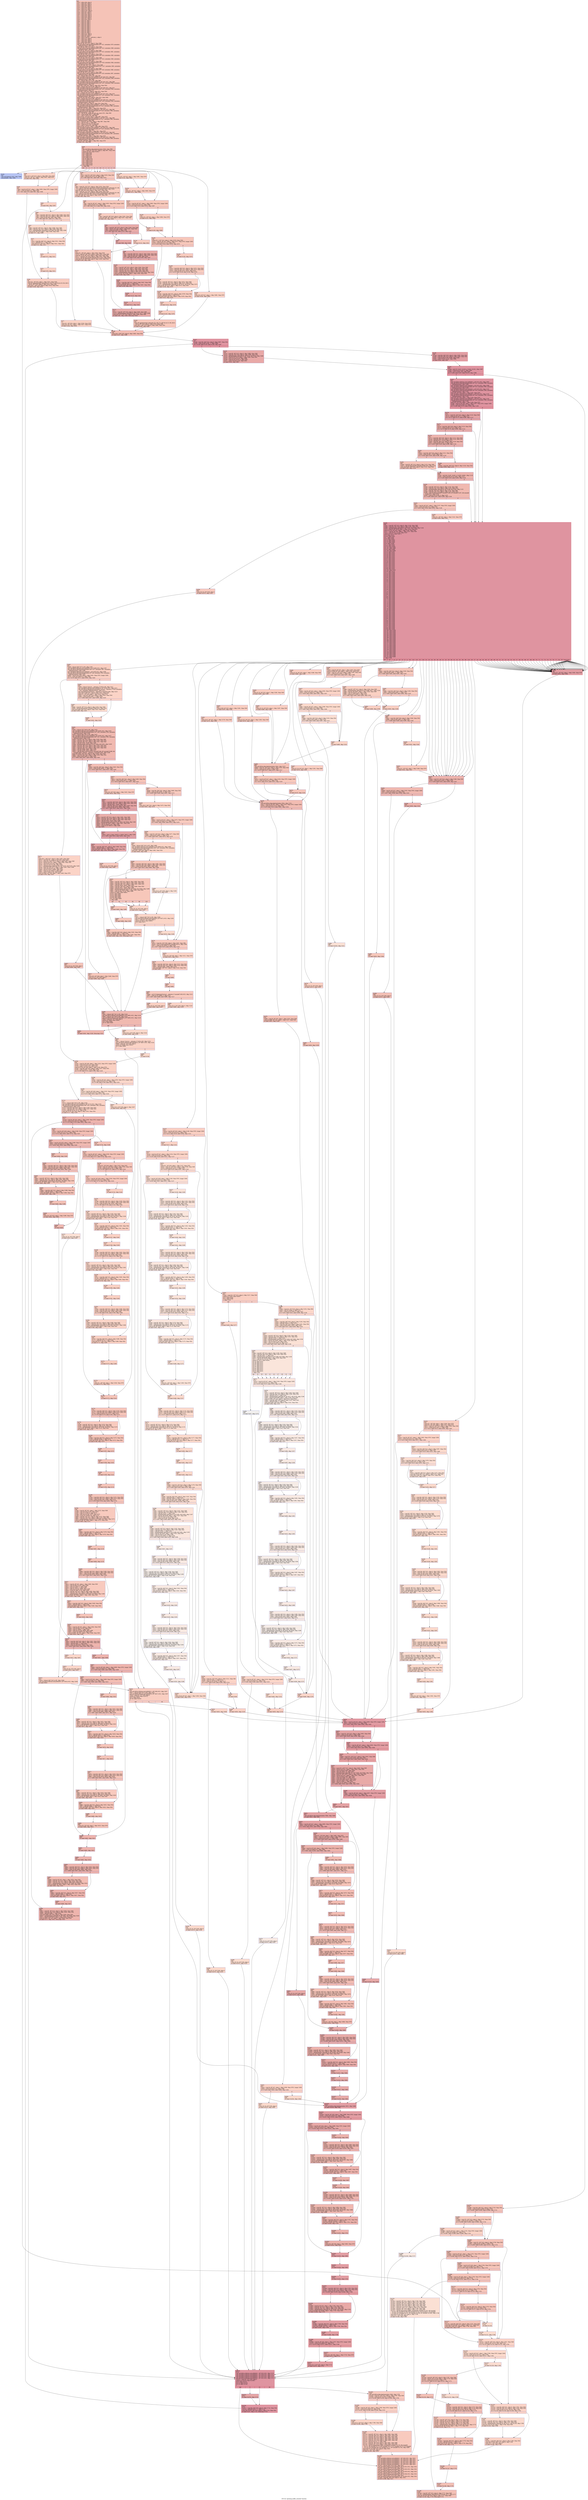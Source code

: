 digraph "CFG for 'quotearg_buffer_restyled' function" {
	label="CFG for 'quotearg_buffer_restyled' function";

	Node0x13eb680 [shape=record,color="#3d50c3ff", style=filled, fillcolor="#e8765c70",label="{%9:\l  %10 = alloca i64, align 8\l  %11 = alloca i8*, align 8\l  %12 = alloca i64, align 8\l  %13 = alloca i8*, align 8\l  %14 = alloca i64, align 8\l  %15 = alloca i32, align 4\l  %16 = alloca i32, align 4\l  %17 = alloca i32*, align 8\l  %18 = alloca i8*, align 8\l  %19 = alloca i8*, align 8\l  %20 = alloca i64, align 8\l  %21 = alloca i64, align 8\l  %22 = alloca i64, align 8\l  %23 = alloca i8*, align 8\l  %24 = alloca i64, align 8\l  %25 = alloca i8, align 1\l  %26 = alloca i8, align 1\l  %27 = alloca i8, align 1\l  %28 = alloca i8, align 1\l  %29 = alloca i8, align 1\l  %30 = alloca i8, align 1\l  %31 = alloca i8, align 1\l  %32 = alloca i8, align 1\l  %33 = alloca i8, align 1\l  %34 = alloca i8, align 1\l  %35 = alloca i8, align 1\l  %36 = alloca i32, align 4\l  %37 = alloca i64, align 8\l  %38 = alloca i8, align 1\l  %39 = alloca %struct.__mbstate_t, align 4\l  %40 = alloca i32, align 4\l  %41 = alloca i64, align 8\l  %42 = alloca i64, align 8\l  %43 = alloca i64, align 8\l  store i8* %0, i8** %11, align 8, !tbaa !949\l  call void @llvm.dbg.declare(metadata i8** %11, metadata !879, metadata\l... !DIExpression()), !dbg !953\l  store i64 %1, i64* %12, align 8, !tbaa !954\l  call void @llvm.dbg.declare(metadata i64* %12, metadata !880, metadata\l... !DIExpression()), !dbg !956\l  store i8* %2, i8** %13, align 8, !tbaa !949\l  call void @llvm.dbg.declare(metadata i8** %13, metadata !881, metadata\l... !DIExpression()), !dbg !957\l  store i64 %3, i64* %14, align 8, !tbaa !954\l  call void @llvm.dbg.declare(metadata i64* %14, metadata !882, metadata\l... !DIExpression()), !dbg !958\l  store i32 %4, i32* %15, align 4, !tbaa !959\l  call void @llvm.dbg.declare(metadata i32* %15, metadata !883, metadata\l... !DIExpression()), !dbg !960\l  store i32 %5, i32* %16, align 4, !tbaa !961\l  call void @llvm.dbg.declare(metadata i32* %16, metadata !884, metadata\l... !DIExpression()), !dbg !963\l  store i32* %6, i32** %17, align 8, !tbaa !949\l  call void @llvm.dbg.declare(metadata i32** %17, metadata !885, metadata\l... !DIExpression()), !dbg !964\l  store i8* %7, i8** %18, align 8, !tbaa !949\l  call void @llvm.dbg.declare(metadata i8** %18, metadata !886, metadata\l... !DIExpression()), !dbg !965\l  store i8* %8, i8** %19, align 8, !tbaa !949\l  call void @llvm.dbg.declare(metadata i8** %19, metadata !887, metadata\l... !DIExpression()), !dbg !966\l  %44 = bitcast i64* %20 to i8*, !dbg !967\l  call void @llvm.lifetime.start.p0i8(i64 8, i8* %44) #22, !dbg !967\l  call void @llvm.dbg.declare(metadata i64* %20, metadata !888, metadata\l... !DIExpression()), !dbg !968\l  %45 = bitcast i64* %21 to i8*, !dbg !969\l  call void @llvm.lifetime.start.p0i8(i64 8, i8* %45) #22, !dbg !969\l  call void @llvm.dbg.declare(metadata i64* %21, metadata !889, metadata\l... !DIExpression()), !dbg !970\l  store i64 0, i64* %21, align 8, !dbg !970, !tbaa !954\l  %46 = bitcast i64* %22 to i8*, !dbg !971\l  call void @llvm.lifetime.start.p0i8(i64 8, i8* %46) #22, !dbg !971\l  call void @llvm.dbg.declare(metadata i64* %22, metadata !890, metadata\l... !DIExpression()), !dbg !972\l  store i64 0, i64* %22, align 8, !dbg !972, !tbaa !954\l  %47 = bitcast i8** %23 to i8*, !dbg !973\l  call void @llvm.lifetime.start.p0i8(i64 8, i8* %47) #22, !dbg !973\l  call void @llvm.dbg.declare(metadata i8** %23, metadata !891, metadata\l... !DIExpression()), !dbg !974\l  store i8* null, i8** %23, align 8, !dbg !974, !tbaa !949\l  %48 = bitcast i64* %24 to i8*, !dbg !975\l  call void @llvm.lifetime.start.p0i8(i64 8, i8* %48) #22, !dbg !975\l  call void @llvm.dbg.declare(metadata i64* %24, metadata !892, metadata\l... !DIExpression()), !dbg !976\l  store i64 0, i64* %24, align 8, !dbg !976, !tbaa !954\l  call void @llvm.lifetime.start.p0i8(i64 1, i8* %25) #22, !dbg !977\l  call void @llvm.dbg.declare(metadata i8* %25, metadata !893, metadata\l... !DIExpression()), !dbg !978\l  store i8 0, i8* %25, align 1, !dbg !978, !tbaa !979\l  call void @llvm.lifetime.start.p0i8(i64 1, i8* %26) #22, !dbg !981\l  call void @llvm.dbg.declare(metadata i8* %26, metadata !894, metadata\l... !DIExpression()), !dbg !982\l  %49 = call i64 @__ctype_get_mb_cur_max() #22, !dbg !983\l  %50 = icmp eq i64 %49, 1, !dbg !984\l  %51 = zext i1 %50 to i8, !dbg !982\l  store i8 %51, i8* %26, align 1, !dbg !982, !tbaa !979\l  call void @llvm.lifetime.start.p0i8(i64 1, i8* %27) #22, !dbg !985\l  call void @llvm.dbg.declare(metadata i8* %27, metadata !895, metadata\l... !DIExpression()), !dbg !986\l  %52 = load i32, i32* %16, align 4, !dbg !987, !tbaa !961\l  %53 = and i32 %52, 2, !dbg !988\l  %54 = icmp ne i32 %53, 0, !dbg !989\l  %55 = zext i1 %54 to i8, !dbg !986\l  store i8 %55, i8* %27, align 1, !dbg !986, !tbaa !979\l  call void @llvm.lifetime.start.p0i8(i64 1, i8* %28) #22, !dbg !990\l  call void @llvm.dbg.declare(metadata i8* %28, metadata !896, metadata\l... !DIExpression()), !dbg !991\l  store i8 0, i8* %28, align 1, !dbg !991, !tbaa !979\l  call void @llvm.lifetime.start.p0i8(i64 1, i8* %29) #22, !dbg !992\l  call void @llvm.dbg.declare(metadata i8* %29, metadata !897, metadata\l... !DIExpression()), !dbg !993\l  store i8 0, i8* %29, align 1, !dbg !993, !tbaa !979\l  call void @llvm.lifetime.start.p0i8(i64 1, i8* %30) #22, !dbg !994\l  call void @llvm.dbg.declare(metadata i8* %30, metadata !898, metadata\l... !DIExpression()), !dbg !995\l  store i8 1, i8* %30, align 1, !dbg !995, !tbaa !979\l  br label %56, !dbg !994\l}"];
	Node0x13eb680 -> Node0x13ec430;
	Node0x13ec430 [shape=record,color="#3d50c3ff", style=filled, fillcolor="#e1675170",label="{%56:\l56:                                               \l  call void @llvm.dbg.label(metadata !943), !dbg !996\l  %57 = load i32, i32* %15, align 4, !dbg !997, !tbaa !959\l  switch i32 %57, label %145 [\l    i32 6, label %58\l    i32 5, label %59\l    i32 7, label %77\l    i32 8, label %78\l    i32 9, label %78\l    i32 10, label %78\l    i32 3, label %119\l    i32 1, label %120\l    i32 4, label %121\l    i32 2, label %126\l    i32 0, label %144\l  ], !dbg !998\l|{<s0>def|<s1>6|<s2>5|<s3>7|<s4>8|<s5>9|<s6>10|<s7>3|<s8>1|<s9>4|<s10>2|<s11>0}}"];
	Node0x13ec430:s0 -> Node0x13ed060;
	Node0x13ec430:s1 -> Node0x13ec480;
	Node0x13ec430:s2 -> Node0x13ec4d0;
	Node0x13ec430:s3 -> Node0x13ec750;
	Node0x13ec430:s4 -> Node0x13ec7a0;
	Node0x13ec430:s5 -> Node0x13ec7a0;
	Node0x13ec430:s6 -> Node0x13ec7a0;
	Node0x13ec430:s7 -> Node0x13ecc00;
	Node0x13ec430:s8 -> Node0x13ecc50;
	Node0x13ec430:s9 -> Node0x13ecca0;
	Node0x13ec430:s10 -> Node0x13ecd90;
	Node0x13ec430:s11 -> Node0x13ed010;
	Node0x13ec480 [shape=record,color="#3d50c3ff", style=filled, fillcolor="#f4987a70",label="{%58:\l58:                                               \l  store i32 5, i32* %15, align 4, !dbg !999, !tbaa !959\l  store i8 1, i8* %27, align 1, !dbg !1001, !tbaa !979\l  br label %59, !dbg !1002\l}"];
	Node0x13ec480 -> Node0x13ec4d0;
	Node0x13ec4d0 [shape=record,color="#3d50c3ff", style=filled, fillcolor="#f08b6e70",label="{%59:\l59:                                               \l  %60 = load i8, i8* %27, align 1, !dbg !1003, !tbaa !979, !range !1005\l  %61 = trunc i8 %60 to i1, !dbg !1003\l  br i1 %61, label %76, label %62, !dbg !1006\l|{<s0>T|<s1>F}}"];
	Node0x13ec4d0:s0 -> Node0x13ec700;
	Node0x13ec4d0:s1 -> Node0x13ec520;
	Node0x13ec520 [shape=record,color="#3d50c3ff", style=filled, fillcolor="#f4987a70",label="{%62:\l62:                                               \l  br label %63, !dbg !1007\l}"];
	Node0x13ec520 -> Node0x13ec570;
	Node0x13ec570 [shape=record,color="#3d50c3ff", style=filled, fillcolor="#f4987a70",label="{%63:\l63:                                               \l  %64 = load i64, i64* %21, align 8, !dbg !1008, !tbaa !954\l  %65 = load i64, i64* %12, align 8, !dbg !1008, !tbaa !954\l  %66 = icmp ult i64 %64, %65, !dbg !1008\l  br i1 %66, label %67, label %71, !dbg !1011\l|{<s0>T|<s1>F}}"];
	Node0x13ec570:s0 -> Node0x13ec5c0;
	Node0x13ec570:s1 -> Node0x13ec610;
	Node0x13ec5c0 [shape=record,color="#3d50c3ff", style=filled, fillcolor="#f7a88970",label="{%67:\l67:                                               \l  %68 = load i8*, i8** %11, align 8, !dbg !1008, !tbaa !949\l  %69 = load i64, i64* %21, align 8, !dbg !1008, !tbaa !954\l  %70 = getelementptr inbounds i8, i8* %68, i64 %69, !dbg !1008\l  store i8 34, i8* %70, align 1, !dbg !1008, !tbaa !959\l  br label %71, !dbg !1008\l}"];
	Node0x13ec5c0 -> Node0x13ec610;
	Node0x13ec610 [shape=record,color="#3d50c3ff", style=filled, fillcolor="#f4987a70",label="{%71:\l71:                                               \l  %72 = load i64, i64* %21, align 8, !dbg !1011, !tbaa !954\l  %73 = add i64 %72, 1, !dbg !1011\l  store i64 %73, i64* %21, align 8, !dbg !1011, !tbaa !954\l  br label %74, !dbg !1011\l}"];
	Node0x13ec610 -> Node0x13ec660;
	Node0x13ec660 [shape=record,color="#3d50c3ff", style=filled, fillcolor="#f4987a70",label="{%74:\l74:                                               \l  br label %75, !dbg !1011\l}"];
	Node0x13ec660 -> Node0x13ec6b0;
	Node0x13ec6b0 [shape=record,color="#3d50c3ff", style=filled, fillcolor="#f4987a70",label="{%75:\l75:                                               \l  br label %76, !dbg !1011\l}"];
	Node0x13ec6b0 -> Node0x13ec700;
	Node0x13ec700 [shape=record,color="#3d50c3ff", style=filled, fillcolor="#f08b6e70",label="{%76:\l76:                                               \l  store i8 1, i8* %25, align 1, !dbg !1012, !tbaa !979\l  store i8* getelementptr inbounds ([2 x i8], [2 x i8]* @.str.10.134, i64 0,\l... i64 0), i8** %23, align 8, !dbg !1013, !tbaa !949\l  store i64 1, i64* %24, align 8, !dbg !1014, !tbaa !954\l  br label %146, !dbg !1015\l}"];
	Node0x13ec700 -> Node0x13ed0b0;
	Node0x13ec750 [shape=record,color="#3d50c3ff", style=filled, fillcolor="#f4987a70",label="{%77:\l77:                                               \l  store i8 1, i8* %25, align 1, !dbg !1016, !tbaa !979\l  store i8 0, i8* %27, align 1, !dbg !1017, !tbaa !979\l  br label %146, !dbg !1018\l}"];
	Node0x13ec750 -> Node0x13ed0b0;
	Node0x13ec7a0 [shape=record,color="#3d50c3ff", style=filled, fillcolor="#ed836670",label="{%78:\l78:                                               \l  %79 = load i32, i32* %15, align 4, !dbg !1019, !tbaa !959\l  %80 = icmp ne i32 %79, 10, !dbg !1022\l  br i1 %80, label %81, label %86, !dbg !1023\l|{<s0>T|<s1>F}}"];
	Node0x13ec7a0:s0 -> Node0x13ec7f0;
	Node0x13ec7a0:s1 -> Node0x13ec840;
	Node0x13ec7f0 [shape=record,color="#3d50c3ff", style=filled, fillcolor="#f2907270",label="{%81:\l81:                                               \l  %82 = load i32, i32* %15, align 4, !dbg !1024, !tbaa !959\l  %83 = call i8* @gettext_quote(i8* noundef getelementptr inbounds ([2 x i8],\l... [2 x i8]* @.str.11.135, i64 0, i64 0), i32 noundef %82), !dbg !1026\l  store i8* %83, i8** %18, align 8, !dbg !1027, !tbaa !949\l  %84 = load i32, i32* %15, align 4, !dbg !1028, !tbaa !959\l  %85 = call i8* @gettext_quote(i8* noundef getelementptr inbounds ([2 x i8],\l... [2 x i8]* @.str.12.136, i64 0, i64 0), i32 noundef %84), !dbg !1029\l  store i8* %85, i8** %19, align 8, !dbg !1030, !tbaa !949\l  br label %86, !dbg !1031\l}"];
	Node0x13ec7f0 -> Node0x13ec840;
	Node0x13ec840 [shape=record,color="#3d50c3ff", style=filled, fillcolor="#ed836670",label="{%86:\l86:                                               \l  %87 = load i8, i8* %27, align 1, !dbg !1032, !tbaa !979, !range !1005\l  %88 = trunc i8 %87 to i1, !dbg !1032\l  br i1 %88, label %115, label %89, !dbg !1034\l|{<s0>T|<s1>F}}"];
	Node0x13ec840:s0 -> Node0x13ecbb0;
	Node0x13ec840:s1 -> Node0x13ec890;
	Node0x13ec890 [shape=record,color="#3d50c3ff", style=filled, fillcolor="#f2907270",label="{%89:\l89:                                               \l  %90 = load i8*, i8** %18, align 8, !dbg !1035, !tbaa !949\l  store i8* %90, i8** %23, align 8, !dbg !1037, !tbaa !949\l  br label %91, !dbg !1038\l}"];
	Node0x13ec890 -> Node0x13ec8e0;
	Node0x13ec8e0 [shape=record,color="#3d50c3ff", style=filled, fillcolor="#cc403a70",label="{%91:\l91:                                               \l  %92 = load i8*, i8** %23, align 8, !dbg !1039, !tbaa !949\l  %93 = load i8, i8* %92, align 1, !dbg !1041, !tbaa !959\l  %94 = icmp ne i8 %93, 0, !dbg !1042\l  br i1 %94, label %95, label %114, !dbg !1042\l|{<s0>T|<s1>F}}"];
	Node0x13ec8e0:s0 -> Node0x13ec930;
	Node0x13ec8e0:s1 -> Node0x13ecb60;
	Node0x13ec930 [shape=record,color="#3d50c3ff", style=filled, fillcolor="#cc403a70",label="{%95:\l95:                                               \l  br label %96, !dbg !1043\l}"];
	Node0x13ec930 -> Node0x13ec980;
	Node0x13ec980 [shape=record,color="#3d50c3ff", style=filled, fillcolor="#cc403a70",label="{%96:\l96:                                               \l  %97 = load i64, i64* %21, align 8, !dbg !1044, !tbaa !954\l  %98 = load i64, i64* %12, align 8, !dbg !1044, !tbaa !954\l  %99 = icmp ult i64 %97, %98, !dbg !1044\l  br i1 %99, label %100, label %106, !dbg !1047\l|{<s0>T|<s1>F}}"];
	Node0x13ec980:s0 -> Node0x13ec9d0;
	Node0x13ec980:s1 -> Node0x13eca20;
	Node0x13ec9d0 [shape=record,color="#3d50c3ff", style=filled, fillcolor="#d8564670",label="{%100:\l100:                                              \l  %101 = load i8*, i8** %23, align 8, !dbg !1044, !tbaa !949\l  %102 = load i8, i8* %101, align 1, !dbg !1044, !tbaa !959\l  %103 = load i8*, i8** %11, align 8, !dbg !1044, !tbaa !949\l  %104 = load i64, i64* %21, align 8, !dbg !1044, !tbaa !954\l  %105 = getelementptr inbounds i8, i8* %103, i64 %104, !dbg !1044\l  store i8 %102, i8* %105, align 1, !dbg !1044, !tbaa !959\l  br label %106, !dbg !1044\l}"];
	Node0x13ec9d0 -> Node0x13eca20;
	Node0x13eca20 [shape=record,color="#3d50c3ff", style=filled, fillcolor="#cc403a70",label="{%106:\l106:                                              \l  %107 = load i64, i64* %21, align 8, !dbg !1047, !tbaa !954\l  %108 = add i64 %107, 1, !dbg !1047\l  store i64 %108, i64* %21, align 8, !dbg !1047, !tbaa !954\l  br label %109, !dbg !1047\l}"];
	Node0x13eca20 -> Node0x13eca70;
	Node0x13eca70 [shape=record,color="#3d50c3ff", style=filled, fillcolor="#cc403a70",label="{%109:\l109:                                              \l  br label %110, !dbg !1047\l}"];
	Node0x13eca70 -> Node0x13ecac0;
	Node0x13ecac0 [shape=record,color="#3d50c3ff", style=filled, fillcolor="#cc403a70",label="{%110:\l110:                                              \l  br label %111, !dbg !1047\l}"];
	Node0x13ecac0 -> Node0x13ecb10;
	Node0x13ecb10 [shape=record,color="#3d50c3ff", style=filled, fillcolor="#cc403a70",label="{%111:\l111:                                              \l  %112 = load i8*, i8** %23, align 8, !dbg !1048, !tbaa !949\l  %113 = getelementptr inbounds i8, i8* %112, i32 1, !dbg !1048\l  store i8* %113, i8** %23, align 8, !dbg !1048, !tbaa !949\l  br label %91, !dbg !1049, !llvm.loop !1050\l}"];
	Node0x13ecb10 -> Node0x13ec8e0;
	Node0x13ecb60 [shape=record,color="#3d50c3ff", style=filled, fillcolor="#f2907270",label="{%114:\l114:                                              \l  br label %115, !dbg !1051\l}"];
	Node0x13ecb60 -> Node0x13ecbb0;
	Node0x13ecbb0 [shape=record,color="#3d50c3ff", style=filled, fillcolor="#ed836670",label="{%115:\l115:                                              \l  store i8 1, i8* %25, align 1, !dbg !1054, !tbaa !979\l  %116 = load i8*, i8** %19, align 8, !dbg !1055, !tbaa !949\l  store i8* %116, i8** %23, align 8, !dbg !1056, !tbaa !949\l  %117 = load i8*, i8** %23, align 8, !dbg !1057, !tbaa !949\l  %118 = call i64 @strlen(i8* noundef %117) #23, !dbg !1058\l  store i64 %118, i64* %24, align 8, !dbg !1059, !tbaa !954\l  br label %146, !dbg !1060\l}"];
	Node0x13ecbb0 -> Node0x13ed0b0;
	Node0x13ecc00 [shape=record,color="#3d50c3ff", style=filled, fillcolor="#f4987a70",label="{%119:\l119:                                              \l  store i8 1, i8* %25, align 1, !dbg !1061, !tbaa !979\l  br label %120, !dbg !1062\l}"];
	Node0x13ecc00 -> Node0x13ecc50;
	Node0x13ecc50 [shape=record,color="#3d50c3ff", style=filled, fillcolor="#f08b6e70",label="{%120:\l120:                                              \l  store i8 1, i8* %27, align 1, !dbg !1063, !tbaa !979\l  br label %121, !dbg !1064\l}"];
	Node0x13ecc50 -> Node0x13ecca0;
	Node0x13ecca0 [shape=record,color="#3d50c3ff", style=filled, fillcolor="#ed836670",label="{%121:\l121:                                              \l  %122 = load i8, i8* %27, align 1, !dbg !1065, !tbaa !979, !range !1005\l  %123 = trunc i8 %122 to i1, !dbg !1065\l  br i1 %123, label %125, label %124, !dbg !1067\l|{<s0>T|<s1>F}}"];
	Node0x13ecca0:s0 -> Node0x13ecd40;
	Node0x13ecca0:s1 -> Node0x13eccf0;
	Node0x13eccf0 [shape=record,color="#3d50c3ff", style=filled, fillcolor="#f2907270",label="{%124:\l124:                                              \l  store i8 1, i8* %25, align 1, !dbg !1068, !tbaa !979\l  br label %125, !dbg !1069\l}"];
	Node0x13eccf0 -> Node0x13ecd40;
	Node0x13ecd40 [shape=record,color="#3d50c3ff", style=filled, fillcolor="#ed836670",label="{%125:\l125:                                              \l  br label %126, !dbg !1065\l}"];
	Node0x13ecd40 -> Node0x13ecd90;
	Node0x13ecd90 [shape=record,color="#3d50c3ff", style=filled, fillcolor="#ec7f6370",label="{%126:\l126:                                              \l  store i32 2, i32* %15, align 4, !dbg !1070, !tbaa !959\l  %127 = load i8, i8* %27, align 1, !dbg !1071, !tbaa !979, !range !1005\l  %128 = trunc i8 %127 to i1, !dbg !1071\l  br i1 %128, label %143, label %129, !dbg !1073\l|{<s0>T|<s1>F}}"];
	Node0x13ecd90:s0 -> Node0x13ecfc0;
	Node0x13ecd90:s1 -> Node0x13ecde0;
	Node0x13ecde0 [shape=record,color="#3d50c3ff", style=filled, fillcolor="#f08b6e70",label="{%129:\l129:                                              \l  br label %130, !dbg !1074\l}"];
	Node0x13ecde0 -> Node0x13ece30;
	Node0x13ece30 [shape=record,color="#3d50c3ff", style=filled, fillcolor="#f08b6e70",label="{%130:\l130:                                              \l  %131 = load i64, i64* %21, align 8, !dbg !1075, !tbaa !954\l  %132 = load i64, i64* %12, align 8, !dbg !1075, !tbaa !954\l  %133 = icmp ult i64 %131, %132, !dbg !1075\l  br i1 %133, label %134, label %138, !dbg !1078\l|{<s0>T|<s1>F}}"];
	Node0x13ece30:s0 -> Node0x13ece80;
	Node0x13ece30:s1 -> Node0x13eced0;
	Node0x13ece80 [shape=record,color="#3d50c3ff", style=filled, fillcolor="#f4987a70",label="{%134:\l134:                                              \l  %135 = load i8*, i8** %11, align 8, !dbg !1075, !tbaa !949\l  %136 = load i64, i64* %21, align 8, !dbg !1075, !tbaa !954\l  %137 = getelementptr inbounds i8, i8* %135, i64 %136, !dbg !1075\l  store i8 39, i8* %137, align 1, !dbg !1075, !tbaa !959\l  br label %138, !dbg !1075\l}"];
	Node0x13ece80 -> Node0x13eced0;
	Node0x13eced0 [shape=record,color="#3d50c3ff", style=filled, fillcolor="#f08b6e70",label="{%138:\l138:                                              \l  %139 = load i64, i64* %21, align 8, !dbg !1078, !tbaa !954\l  %140 = add i64 %139, 1, !dbg !1078\l  store i64 %140, i64* %21, align 8, !dbg !1078, !tbaa !954\l  br label %141, !dbg !1078\l}"];
	Node0x13eced0 -> Node0x13ecf20;
	Node0x13ecf20 [shape=record,color="#3d50c3ff", style=filled, fillcolor="#f08b6e70",label="{%141:\l141:                                              \l  br label %142, !dbg !1078\l}"];
	Node0x13ecf20 -> Node0x13ecf70;
	Node0x13ecf70 [shape=record,color="#3d50c3ff", style=filled, fillcolor="#f08b6e70",label="{%142:\l142:                                              \l  br label %143, !dbg !1078\l}"];
	Node0x13ecf70 -> Node0x13ecfc0;
	Node0x13ecfc0 [shape=record,color="#3d50c3ff", style=filled, fillcolor="#ec7f6370",label="{%143:\l143:                                              \l  store i8* getelementptr inbounds ([2 x i8], [2 x i8]* @.str.12.136, i64 0,\l... i64 0), i8** %23, align 8, !dbg !1079, !tbaa !949\l  store i64 1, i64* %24, align 8, !dbg !1080, !tbaa !954\l  br label %146, !dbg !1081\l}"];
	Node0x13ecfc0 -> Node0x13ed0b0;
	Node0x13ed010 [shape=record,color="#3d50c3ff", style=filled, fillcolor="#f4987a70",label="{%144:\l144:                                              \l  store i8 0, i8* %27, align 1, !dbg !1082, !tbaa !979\l  br label %146, !dbg !1083\l}"];
	Node0x13ed010 -> Node0x13ed0b0;
	Node0x13ed060 [shape=record,color="#3d50c3ff", style=filled, fillcolor="#5b7ae570",label="{%145:\l145:                                              \l  call void @abort() #24, !dbg !1084\l  unreachable, !dbg !1084\l}"];
	Node0x13ed0b0 [shape=record,color="#3d50c3ff", style=filled, fillcolor="#e1675170",label="{%146:\l146:                                              \l  store i64 0, i64* %20, align 8, !dbg !1085, !tbaa !954\l  br label %147, !dbg !1086\l}"];
	Node0x13ed0b0 -> Node0x13ed100;
	Node0x13ed100 [shape=record,color="#b70d28ff", style=filled, fillcolor="#b70d2870",label="{%147:\l147:                                              \l  %148 = load i64, i64* %14, align 8, !dbg !1087, !tbaa !954\l  %149 = icmp eq i64 %148, -1, !dbg !1088\l  br i1 %149, label %150, label %158, !dbg !1087\l|{<s0>T|<s1>F}}"];
	Node0x13ed100:s0 -> Node0x13ed150;
	Node0x13ed100:s1 -> Node0x13ed1a0;
	Node0x13ed150 [shape=record,color="#3d50c3ff", style=filled, fillcolor="#ca3b3770",label="{%150:\l150:                                              \l  %151 = load i8*, i8** %13, align 8, !dbg !1089, !tbaa !949\l  %152 = load i64, i64* %20, align 8, !dbg !1090, !tbaa !954\l  %153 = getelementptr inbounds i8, i8* %151, i64 %152, !dbg !1089\l  %154 = load i8, i8* %153, align 1, !dbg !1089, !tbaa !959\l  %155 = sext i8 %154 to i32, !dbg !1089\l  %156 = icmp eq i32 %155, 0, !dbg !1091\l  %157 = zext i1 %156 to i32, !dbg !1091\l  br label %163, !dbg !1087\l}"];
	Node0x13ed150 -> Node0x13ed1f0;
	Node0x13ed1a0 [shape=record,color="#b70d28ff", style=filled, fillcolor="#be242e70",label="{%158:\l158:                                              \l  %159 = load i64, i64* %20, align 8, !dbg !1092, !tbaa !954\l  %160 = load i64, i64* %14, align 8, !dbg !1093, !tbaa !954\l  %161 = icmp eq i64 %159, %160, !dbg !1094\l  %162 = zext i1 %161 to i32, !dbg !1094\l  br label %163, !dbg !1087\l}"];
	Node0x13ed1a0 -> Node0x13ed1f0;
	Node0x13ed1f0 [shape=record,color="#b70d28ff", style=filled, fillcolor="#b70d2870",label="{%163:\l163:                                              \l  %164 = phi i32 [ %157, %150 ], [ %162, %158 ], !dbg !1087\l  %165 = icmp ne i32 %164, 0, !dbg !1095\l  %166 = xor i1 %165, true, !dbg !1095\l  br i1 %166, label %167, label %1079, !dbg !1096\l|{<s0>T|<s1>F}}"];
	Node0x13ed1f0:s0 -> Node0x13ed240;
	Node0x13ed1f0:s1 -> Node0x13f3eb0;
	Node0x13ed240 [shape=record,color="#b70d28ff", style=filled, fillcolor="#b70d2870",label="{%167:\l167:                                              \l  call void @llvm.lifetime.start.p0i8(i64 1, i8* %31) #22, !dbg !1097\l  call void @llvm.dbg.declare(metadata i8* %31, metadata !899, metadata\l... !DIExpression()), !dbg !1098\l  call void @llvm.lifetime.start.p0i8(i64 1, i8* %32) #22, !dbg !1099\l  call void @llvm.dbg.declare(metadata i8* %32, metadata !903, metadata\l... !DIExpression()), !dbg !1100\l  call void @llvm.lifetime.start.p0i8(i64 1, i8* %33) #22, !dbg !1101\l  call void @llvm.dbg.declare(metadata i8* %33, metadata !904, metadata\l... !DIExpression()), !dbg !1102\l  store i8 0, i8* %33, align 1, !dbg !1102, !tbaa !979\l  call void @llvm.lifetime.start.p0i8(i64 1, i8* %34) #22, !dbg !1103\l  call void @llvm.dbg.declare(metadata i8* %34, metadata !905, metadata\l... !DIExpression()), !dbg !1104\l  store i8 0, i8* %34, align 1, !dbg !1104, !tbaa !979\l  call void @llvm.lifetime.start.p0i8(i64 1, i8* %35) #22, !dbg !1105\l  call void @llvm.dbg.declare(metadata i8* %35, metadata !906, metadata\l... !DIExpression()), !dbg !1106\l  store i8 0, i8* %35, align 1, !dbg !1106, !tbaa !979\l  %168 = load i8, i8* %25, align 1, !dbg !1107, !tbaa !979, !range !1005\l  %169 = trunc i8 %168 to i1, !dbg !1107\l  br i1 %169, label %170, label %206, !dbg !1109\l|{<s0>T|<s1>F}}"];
	Node0x13ed240:s0 -> Node0x13ed290;
	Node0x13ed240:s1 -> Node0x13ed600;
	Node0x13ed290 [shape=record,color="#3d50c3ff", style=filled, fillcolor="#c32e3170",label="{%170:\l170:                                              \l  %171 = load i32, i32* %15, align 4, !dbg !1110, !tbaa !959\l  %172 = icmp ne i32 %171, 2, !dbg !1111\l  br i1 %172, label %173, label %206, !dbg !1112\l|{<s0>T|<s1>F}}"];
	Node0x13ed290:s0 -> Node0x13ed2e0;
	Node0x13ed290:s1 -> Node0x13ed600;
	Node0x13ed2e0 [shape=record,color="#3d50c3ff", style=filled, fillcolor="#d0473d70",label="{%173:\l173:                                              \l  %174 = load i64, i64* %24, align 8, !dbg !1113, !tbaa !954\l  %175 = icmp ne i64 %174, 0, !dbg !1113\l  br i1 %175, label %176, label %206, !dbg !1114\l|{<s0>T|<s1>F}}"];
	Node0x13ed2e0:s0 -> Node0x13ed330;
	Node0x13ed2e0:s1 -> Node0x13ed600;
	Node0x13ed330 [shape=record,color="#3d50c3ff", style=filled, fillcolor="#d6524470",label="{%176:\l176:                                              \l  %177 = load i64, i64* %20, align 8, !dbg !1115, !tbaa !954\l  %178 = load i64, i64* %24, align 8, !dbg !1116, !tbaa !954\l  %179 = add i64 %177, %178, !dbg !1117\l  %180 = load i64, i64* %14, align 8, !dbg !1118, !tbaa !954\l  %181 = icmp eq i64 %180, -1, !dbg !1119\l  br i1 %181, label %182, label %188, !dbg !1120\l|{<s0>T|<s1>F}}"];
	Node0x13ed330:s0 -> Node0x13ed380;
	Node0x13ed330:s1 -> Node0x13ed420;
	Node0x13ed380 [shape=record,color="#3d50c3ff", style=filled, fillcolor="#e1675170",label="{%182:\l182:                                              \l  %183 = load i64, i64* %24, align 8, !dbg !1121, !tbaa !954\l  %184 = icmp ult i64 1, %183, !dbg !1122\l  br i1 %184, label %185, label %188, !dbg !1118\l|{<s0>T|<s1>F}}"];
	Node0x13ed380:s0 -> Node0x13ed3d0;
	Node0x13ed380:s1 -> Node0x13ed420;
	Node0x13ed3d0 [shape=record,color="#3d50c3ff", style=filled, fillcolor="#e97a5f70",label="{%185:\l185:                                              \l  %186 = load i8*, i8** %13, align 8, !dbg !1123, !tbaa !949\l  %187 = call i64 @strlen(i8* noundef %186) #23, !dbg !1124\l  store i64 %187, i64* %14, align 8, !dbg !1125, !tbaa !954\l  br label %190, !dbg !1118\l}"];
	Node0x13ed3d0 -> Node0x13ed470;
	Node0x13ed420 [shape=record,color="#3d50c3ff", style=filled, fillcolor="#d8564670",label="{%188:\l188:                                              \l  %189 = load i64, i64* %14, align 8, !dbg !1126, !tbaa !954\l  br label %190, !dbg !1118\l}"];
	Node0x13ed420 -> Node0x13ed470;
	Node0x13ed470 [shape=record,color="#3d50c3ff", style=filled, fillcolor="#d6524470",label="{%190:\l190:                                              \l  %191 = phi i64 [ %187, %185 ], [ %189, %188 ], !dbg !1118\l  %192 = icmp ule i64 %179, %191, !dbg !1127\l  br i1 %192, label %193, label %206, !dbg !1128\l|{<s0>T|<s1>F}}"];
	Node0x13ed470:s0 -> Node0x13ed4c0;
	Node0x13ed470:s1 -> Node0x13ed600;
	Node0x13ed4c0 [shape=record,color="#3d50c3ff", style=filled, fillcolor="#de614d70",label="{%193:\l193:                                              \l  %194 = load i8*, i8** %13, align 8, !dbg !1129, !tbaa !949\l  %195 = load i64, i64* %20, align 8, !dbg !1130, !tbaa !954\l  %196 = getelementptr inbounds i8, i8* %194, i64 %195, !dbg !1131\l  %197 = load i8*, i8** %23, align 8, !dbg !1132, !tbaa !949\l  %198 = load i64, i64* %24, align 8, !dbg !1133, !tbaa !954\l  %199 = call i32 @memcmp(i8* noundef %196, i8* noundef %197, i64 noundef\l... %198) #23, !dbg !1134\l  %200 = icmp eq i32 %199, 0, !dbg !1135\l  br i1 %200, label %201, label %206, !dbg !1136\l|{<s0>T|<s1>F}}"];
	Node0x13ed4c0:s0 -> Node0x13ed510;
	Node0x13ed4c0:s1 -> Node0x13ed600;
	Node0x13ed510 [shape=record,color="#3d50c3ff", style=filled, fillcolor="#e97a5f70",label="{%201:\l201:                                              \l  %202 = load i8, i8* %27, align 1, !dbg !1137, !tbaa !979, !range !1005\l  %203 = trunc i8 %202 to i1, !dbg !1137\l  br i1 %203, label %204, label %205, !dbg !1140\l|{<s0>T|<s1>F}}"];
	Node0x13ed510:s0 -> Node0x13ed560;
	Node0x13ed510:s1 -> Node0x13ed5b0;
	Node0x13ed560 [shape=record,color="#3d50c3ff", style=filled, fillcolor="#ef886b70",label="{%204:\l204:                                              \l  store i32 16, i32* %36, align 4\l  br label %1073, !dbg !1141\l}"];
	Node0x13ed560 -> Node0x13f3dc0;
	Node0x13ed5b0 [shape=record,color="#3d50c3ff", style=filled, fillcolor="#ef886b70",label="{%205:\l205:                                              \l  store i8 1, i8* %33, align 1, !dbg !1142, !tbaa !979\l  br label %206, !dbg !1143\l}"];
	Node0x13ed5b0 -> Node0x13ed600;
	Node0x13ed600 [shape=record,color="#b70d28ff", style=filled, fillcolor="#b70d2870",label="{%206:\l206:                                              \l  %207 = load i8*, i8** %13, align 8, !dbg !1144, !tbaa !949\l  %208 = load i64, i64* %20, align 8, !dbg !1145, !tbaa !954\l  %209 = getelementptr inbounds i8, i8* %207, i64 %208, !dbg !1144\l  %210 = load i8, i8* %209, align 1, !dbg !1144, !tbaa !959\l  store i8 %210, i8* %31, align 1, !dbg !1146, !tbaa !959\l  %211 = load i8, i8* %31, align 1, !dbg !1147, !tbaa !959\l  %212 = zext i8 %211 to i32, !dbg !1147\l  switch i32 %212, label %567 [\l    i32 0, label %213\l    i32 63, label %341\l    i32 7, label %441\l    i32 8, label %442\l    i32 12, label %443\l    i32 10, label %444\l    i32 13, label %445\l    i32 9, label %446\l    i32 11, label %447\l    i32 92, label %448\l    i32 123, label %482\l    i32 125, label %482\l    i32 35, label %496\l    i32 126, label %496\l    i32 32, label %501\l    i32 33, label %502\l    i32 34, label %502\l    i32 36, label %502\l    i32 38, label %502\l    i32 40, label %502\l    i32 41, label %502\l    i32 42, label %502\l    i32 59, label %502\l    i32 60, label %502\l    i32 61, label %502\l    i32 62, label %502\l    i32 91, label %502\l    i32 94, label %502\l    i32 96, label %502\l    i32 124, label %502\l    i32 39, label %510\l    i32 37, label %566\l    i32 43, label %566\l    i32 44, label %566\l    i32 45, label %566\l    i32 46, label %566\l    i32 47, label %566\l    i32 48, label %566\l    i32 49, label %566\l    i32 50, label %566\l    i32 51, label %566\l    i32 52, label %566\l    i32 53, label %566\l    i32 54, label %566\l    i32 55, label %566\l    i32 56, label %566\l    i32 57, label %566\l    i32 58, label %566\l    i32 65, label %566\l    i32 66, label %566\l    i32 67, label %566\l    i32 68, label %566\l    i32 69, label %566\l    i32 70, label %566\l    i32 71, label %566\l    i32 72, label %566\l    i32 73, label %566\l    i32 74, label %566\l    i32 75, label %566\l    i32 76, label %566\l    i32 77, label %566\l    i32 78, label %566\l    i32 79, label %566\l    i32 80, label %566\l    i32 81, label %566\l    i32 82, label %566\l    i32 83, label %566\l    i32 84, label %566\l    i32 85, label %566\l    i32 86, label %566\l    i32 87, label %566\l    i32 88, label %566\l    i32 89, label %566\l    i32 90, label %566\l    i32 93, label %566\l    i32 95, label %566\l    i32 97, label %566\l    i32 98, label %566\l    i32 99, label %566\l    i32 100, label %566\l    i32 101, label %566\l    i32 102, label %566\l    i32 103, label %566\l    i32 104, label %566\l    i32 105, label %566\l    i32 106, label %566\l    i32 107, label %566\l    i32 108, label %566\l    i32 109, label %566\l    i32 110, label %566\l    i32 111, label %566\l    i32 112, label %566\l    i32 113, label %566\l    i32 114, label %566\l    i32 115, label %566\l    i32 116, label %566\l    i32 117, label %566\l    i32 118, label %566\l    i32 119, label %566\l    i32 120, label %566\l    i32 121, label %566\l    i32 122, label %566\l  ], !dbg !1148\l|{<s0>def|<s1>0|<s2>63|<s3>7|<s4>8|<s5>12|<s6>10|<s7>13|<s8>9|<s9>11|<s10>92|<s11>123|<s12>125|<s13>35|<s14>126|<s15>32|<s16>33|<s17>34|<s18>36|<s19>38|<s20>40|<s21>41|<s22>42|<s23>59|<s24>60|<s25>61|<s26>62|<s27>91|<s28>94|<s29>96|<s30>124|<s31>39|<s32>37|<s33>43|<s34>44|<s35>45|<s36>46|<s37>47|<s38>48|<s39>49|<s40>50|<s41>51|<s42>52|<s43>53|<s44>54|<s45>55|<s46>56|<s47>57|<s48>58|<s49>65|<s50>66|<s51>67|<s52>68|<s53>69|<s54>70|<s55>71|<s56>72|<s57>73|<s58>74|<s59>75|<s60>76|<s61>77|<s62>78|<s63>79|<s64>truncated...}}"];
	Node0x13ed600:s0 -> Node0x13f03a0;
	Node0x13ed600:s1 -> Node0x13ed650;
	Node0x13ed600:s2 -> Node0x13ee5a0;
	Node0x13ed600:s3 -> Node0x13ef0e0;
	Node0x13ed600:s4 -> Node0x13ef130;
	Node0x13ed600:s5 -> Node0x13ef180;
	Node0x13ed600:s6 -> Node0x13ef1d0;
	Node0x13ed600:s7 -> Node0x13ef220;
	Node0x13ed600:s8 -> Node0x13ef270;
	Node0x13ed600:s9 -> Node0x13ef2c0;
	Node0x13ed600:s10 -> Node0x13ef310;
	Node0x13ed600:s11 -> Node0x13ef810;
	Node0x13ed600:s12 -> Node0x13ef810;
	Node0x13ed600:s13 -> Node0x13ef9a0;
	Node0x13ed600:s14 -> Node0x13ef9a0;
	Node0x13ed600:s15 -> Node0x13efa90;
	Node0x13ed600:s16 -> Node0x13efae0;
	Node0x13ed600:s17 -> Node0x13efae0;
	Node0x13ed600:s18 -> Node0x13efae0;
	Node0x13ed600:s19 -> Node0x13efae0;
	Node0x13ed600:s20 -> Node0x13efae0;
	Node0x13ed600:s21 -> Node0x13efae0;
	Node0x13ed600:s22 -> Node0x13efae0;
	Node0x13ed600:s23 -> Node0x13efae0;
	Node0x13ed600:s24 -> Node0x13efae0;
	Node0x13ed600:s25 -> Node0x13efae0;
	Node0x13ed600:s26 -> Node0x13efae0;
	Node0x13ed600:s27 -> Node0x13efae0;
	Node0x13ed600:s28 -> Node0x13efae0;
	Node0x13ed600:s29 -> Node0x13efae0;
	Node0x13ed600:s30 -> Node0x13efae0;
	Node0x13ed600:s31 -> Node0x13efc20;
	Node0x13ed600:s32 -> Node0x13f0350;
	Node0x13ed600:s33 -> Node0x13f0350;
	Node0x13ed600:s34 -> Node0x13f0350;
	Node0x13ed600:s35 -> Node0x13f0350;
	Node0x13ed600:s36 -> Node0x13f0350;
	Node0x13ed600:s37 -> Node0x13f0350;
	Node0x13ed600:s38 -> Node0x13f0350;
	Node0x13ed600:s39 -> Node0x13f0350;
	Node0x13ed600:s40 -> Node0x13f0350;
	Node0x13ed600:s41 -> Node0x13f0350;
	Node0x13ed600:s42 -> Node0x13f0350;
	Node0x13ed600:s43 -> Node0x13f0350;
	Node0x13ed600:s44 -> Node0x13f0350;
	Node0x13ed600:s45 -> Node0x13f0350;
	Node0x13ed600:s46 -> Node0x13f0350;
	Node0x13ed600:s47 -> Node0x13f0350;
	Node0x13ed600:s48 -> Node0x13f0350;
	Node0x13ed600:s49 -> Node0x13f0350;
	Node0x13ed600:s50 -> Node0x13f0350;
	Node0x13ed600:s51 -> Node0x13f0350;
	Node0x13ed600:s52 -> Node0x13f0350;
	Node0x13ed600:s53 -> Node0x13f0350;
	Node0x13ed600:s54 -> Node0x13f0350;
	Node0x13ed600:s55 -> Node0x13f0350;
	Node0x13ed600:s56 -> Node0x13f0350;
	Node0x13ed600:s57 -> Node0x13f0350;
	Node0x13ed600:s58 -> Node0x13f0350;
	Node0x13ed600:s59 -> Node0x13f0350;
	Node0x13ed600:s60 -> Node0x13f0350;
	Node0x13ed600:s61 -> Node0x13f0350;
	Node0x13ed600:s62 -> Node0x13f0350;
	Node0x13ed600:s63 -> Node0x13f0350;
	Node0x13ed600:s64 -> Node0x13f0350;
	Node0x13ed600:s64 -> Node0x13f0350;
	Node0x13ed600:s64 -> Node0x13f0350;
	Node0x13ed600:s64 -> Node0x13f0350;
	Node0x13ed600:s64 -> Node0x13f0350;
	Node0x13ed600:s64 -> Node0x13f0350;
	Node0x13ed600:s64 -> Node0x13f0350;
	Node0x13ed600:s64 -> Node0x13f0350;
	Node0x13ed600:s64 -> Node0x13f0350;
	Node0x13ed600:s64 -> Node0x13f0350;
	Node0x13ed600:s64 -> Node0x13f0350;
	Node0x13ed600:s64 -> Node0x13f0350;
	Node0x13ed600:s64 -> Node0x13f0350;
	Node0x13ed600:s64 -> Node0x13f0350;
	Node0x13ed600:s64 -> Node0x13f0350;
	Node0x13ed600:s64 -> Node0x13f0350;
	Node0x13ed600:s64 -> Node0x13f0350;
	Node0x13ed600:s64 -> Node0x13f0350;
	Node0x13ed600:s64 -> Node0x13f0350;
	Node0x13ed600:s64 -> Node0x13f0350;
	Node0x13ed600:s64 -> Node0x13f0350;
	Node0x13ed600:s64 -> Node0x13f0350;
	Node0x13ed600:s64 -> Node0x13f0350;
	Node0x13ed600:s64 -> Node0x13f0350;
	Node0x13ed600:s64 -> Node0x13f0350;
	Node0x13ed600:s64 -> Node0x13f0350;
	Node0x13ed600:s64 -> Node0x13f0350;
	Node0x13ed600:s64 -> Node0x13f0350;
	Node0x13ed600:s64 -> Node0x13f0350;
	Node0x13ed600:s64 -> Node0x13f0350;
	Node0x13ed600:s64 -> Node0x13f0350;
	Node0x13ed600:s64 -> Node0x13f0350;
	Node0x13ed600:s64 -> Node0x13f0350;
	Node0x13ed600:s64 -> Node0x13f0350;
	Node0x13ed600:s64 -> Node0x13f0350;
	Node0x13ed600:s64 -> Node0x13f0350;
	Node0x13ed600:s64 -> Node0x13f0350;
	Node0x13ed600:s64 -> Node0x13f0350;
	Node0x13ed600:s64 -> Node0x13f0350;
	Node0x13ed650 [shape=record,color="#3d50c3ff", style=filled, fillcolor="#f2907270",label="{%213:\l213:                                              \l  %214 = load i8, i8* %25, align 1, !dbg !1149, !tbaa !979, !range !1005\l  %215 = trunc i8 %214 to i1, !dbg !1149\l  br i1 %215, label %216, label %334, !dbg !1151\l|{<s0>T|<s1>F}}"];
	Node0x13ed650:s0 -> Node0x13ed6a0;
	Node0x13ed650:s1 -> Node0x13ee460;
	Node0x13ed6a0 [shape=record,color="#3d50c3ff", style=filled, fillcolor="#f59c7d70",label="{%216:\l216:                                              \l  br label %217, !dbg !1152\l}"];
	Node0x13ed6a0 -> Node0x13ed6f0;
	Node0x13ed6f0 [shape=record,color="#3d50c3ff", style=filled, fillcolor="#f59c7d70",label="{%217:\l217:                                              \l  %218 = load i8, i8* %27, align 1, !dbg !1154, !tbaa !979, !range !1005\l  %219 = trunc i8 %218 to i1, !dbg !1154\l  br i1 %219, label %220, label %221, !dbg !1157\l|{<s0>T|<s1>F}}"];
	Node0x13ed6f0:s0 -> Node0x13ed740;
	Node0x13ed6f0:s1 -> Node0x13ed790;
	Node0x13ed740 [shape=record,color="#3d50c3ff", style=filled, fillcolor="#f7a88970",label="{%220:\l220:                                              \l  store i32 16, i32* %36, align 4\l  br label %1073, !dbg !1154\l}"];
	Node0x13ed740 -> Node0x13f3dc0;
	Node0x13ed790 [shape=record,color="#3d50c3ff", style=filled, fillcolor="#f7a88970",label="{%221:\l221:                                              \l  store i8 1, i8* %34, align 1, !dbg !1157, !tbaa !979\l  %222 = load i32, i32* %15, align 4, !dbg !1158, !tbaa !959\l  %223 = icmp eq i32 %222, 2, !dbg !1158\l  br i1 %223, label %224, label %267, !dbg !1158\l|{<s0>T|<s1>F}}"];
	Node0x13ed790:s0 -> Node0x13ed7e0;
	Node0x13ed790:s1 -> Node0x13edd30;
	Node0x13ed7e0 [shape=record,color="#3d50c3ff", style=filled, fillcolor="#f7b59970",label="{%224:\l224:                                              \l  %225 = load i8, i8* %28, align 1, !dbg !1158, !tbaa !979, !range !1005\l  %226 = trunc i8 %225 to i1, !dbg !1158\l  br i1 %226, label %267, label %227, !dbg !1157\l|{<s0>T|<s1>F}}"];
	Node0x13ed7e0:s0 -> Node0x13edd30;
	Node0x13ed7e0:s1 -> Node0x13ed830;
	Node0x13ed830 [shape=record,color="#3d50c3ff", style=filled, fillcolor="#f6bfa670",label="{%227:\l227:                                              \l  br label %228, !dbg !1160\l}"];
	Node0x13ed830 -> Node0x13ed880;
	Node0x13ed880 [shape=record,color="#3d50c3ff", style=filled, fillcolor="#f6bfa670",label="{%228:\l228:                                              \l  %229 = load i64, i64* %21, align 8, !dbg !1162, !tbaa !954\l  %230 = load i64, i64* %12, align 8, !dbg !1162, !tbaa !954\l  %231 = icmp ult i64 %229, %230, !dbg !1162\l  br i1 %231, label %232, label %236, !dbg !1165\l|{<s0>T|<s1>F}}"];
	Node0x13ed880:s0 -> Node0x13ed8d0;
	Node0x13ed880:s1 -> Node0x13ed920;
	Node0x13ed8d0 [shape=record,color="#3d50c3ff", style=filled, fillcolor="#f3c7b170",label="{%232:\l232:                                              \l  %233 = load i8*, i8** %11, align 8, !dbg !1162, !tbaa !949\l  %234 = load i64, i64* %21, align 8, !dbg !1162, !tbaa !954\l  %235 = getelementptr inbounds i8, i8* %233, i64 %234, !dbg !1162\l  store i8 39, i8* %235, align 1, !dbg !1162, !tbaa !959\l  br label %236, !dbg !1162\l}"];
	Node0x13ed8d0 -> Node0x13ed920;
	Node0x13ed920 [shape=record,color="#3d50c3ff", style=filled, fillcolor="#f6bfa670",label="{%236:\l236:                                              \l  %237 = load i64, i64* %21, align 8, !dbg !1165, !tbaa !954\l  %238 = add i64 %237, 1, !dbg !1165\l  store i64 %238, i64* %21, align 8, !dbg !1165, !tbaa !954\l  br label %239, !dbg !1165\l}"];
	Node0x13ed920 -> Node0x13ed970;
	Node0x13ed970 [shape=record,color="#3d50c3ff", style=filled, fillcolor="#f6bfa670",label="{%239:\l239:                                              \l  br label %240, !dbg !1165\l}"];
	Node0x13ed970 -> Node0x13ed9c0;
	Node0x13ed9c0 [shape=record,color="#3d50c3ff", style=filled, fillcolor="#f6bfa670",label="{%240:\l240:                                              \l  br label %241, !dbg !1160\l}"];
	Node0x13ed9c0 -> Node0x13eda10;
	Node0x13eda10 [shape=record,color="#3d50c3ff", style=filled, fillcolor="#f6bfa670",label="{%241:\l241:                                              \l  %242 = load i64, i64* %21, align 8, !dbg !1166, !tbaa !954\l  %243 = load i64, i64* %12, align 8, !dbg !1166, !tbaa !954\l  %244 = icmp ult i64 %242, %243, !dbg !1166\l  br i1 %244, label %245, label %249, !dbg !1169\l|{<s0>T|<s1>F}}"];
	Node0x13eda10:s0 -> Node0x13eda60;
	Node0x13eda10:s1 -> Node0x13edab0;
	Node0x13eda60 [shape=record,color="#3d50c3ff", style=filled, fillcolor="#f3c7b170",label="{%245:\l245:                                              \l  %246 = load i8*, i8** %11, align 8, !dbg !1166, !tbaa !949\l  %247 = load i64, i64* %21, align 8, !dbg !1166, !tbaa !954\l  %248 = getelementptr inbounds i8, i8* %246, i64 %247, !dbg !1166\l  store i8 36, i8* %248, align 1, !dbg !1166, !tbaa !959\l  br label %249, !dbg !1166\l}"];
	Node0x13eda60 -> Node0x13edab0;
	Node0x13edab0 [shape=record,color="#3d50c3ff", style=filled, fillcolor="#f6bfa670",label="{%249:\l249:                                              \l  %250 = load i64, i64* %21, align 8, !dbg !1169, !tbaa !954\l  %251 = add i64 %250, 1, !dbg !1169\l  store i64 %251, i64* %21, align 8, !dbg !1169, !tbaa !954\l  br label %252, !dbg !1169\l}"];
	Node0x13edab0 -> Node0x13edb00;
	Node0x13edb00 [shape=record,color="#3d50c3ff", style=filled, fillcolor="#f6bfa670",label="{%252:\l252:                                              \l  br label %253, !dbg !1169\l}"];
	Node0x13edb00 -> Node0x13edb50;
	Node0x13edb50 [shape=record,color="#3d50c3ff", style=filled, fillcolor="#f6bfa670",label="{%253:\l253:                                              \l  br label %254, !dbg !1160\l}"];
	Node0x13edb50 -> Node0x13edba0;
	Node0x13edba0 [shape=record,color="#3d50c3ff", style=filled, fillcolor="#f6bfa670",label="{%254:\l254:                                              \l  %255 = load i64, i64* %21, align 8, !dbg !1170, !tbaa !954\l  %256 = load i64, i64* %12, align 8, !dbg !1170, !tbaa !954\l  %257 = icmp ult i64 %255, %256, !dbg !1170\l  br i1 %257, label %258, label %262, !dbg !1173\l|{<s0>T|<s1>F}}"];
	Node0x13edba0:s0 -> Node0x13edbf0;
	Node0x13edba0:s1 -> Node0x13edc40;
	Node0x13edbf0 [shape=record,color="#3d50c3ff", style=filled, fillcolor="#f3c7b170",label="{%258:\l258:                                              \l  %259 = load i8*, i8** %11, align 8, !dbg !1170, !tbaa !949\l  %260 = load i64, i64* %21, align 8, !dbg !1170, !tbaa !954\l  %261 = getelementptr inbounds i8, i8* %259, i64 %260, !dbg !1170\l  store i8 39, i8* %261, align 1, !dbg !1170, !tbaa !959\l  br label %262, !dbg !1170\l}"];
	Node0x13edbf0 -> Node0x13edc40;
	Node0x13edc40 [shape=record,color="#3d50c3ff", style=filled, fillcolor="#f6bfa670",label="{%262:\l262:                                              \l  %263 = load i64, i64* %21, align 8, !dbg !1173, !tbaa !954\l  %264 = add i64 %263, 1, !dbg !1173\l  store i64 %264, i64* %21, align 8, !dbg !1173, !tbaa !954\l  br label %265, !dbg !1173\l}"];
	Node0x13edc40 -> Node0x13edc90;
	Node0x13edc90 [shape=record,color="#3d50c3ff", style=filled, fillcolor="#f6bfa670",label="{%265:\l265:                                              \l  br label %266, !dbg !1173\l}"];
	Node0x13edc90 -> Node0x13edce0;
	Node0x13edce0 [shape=record,color="#3d50c3ff", style=filled, fillcolor="#f6bfa670",label="{%266:\l266:                                              \l  store i8 1, i8* %28, align 1, !dbg !1160, !tbaa !979\l  br label %267, !dbg !1160\l}"];
	Node0x13edce0 -> Node0x13edd30;
	Node0x13edd30 [shape=record,color="#3d50c3ff", style=filled, fillcolor="#f7a88970",label="{%267:\l267:                                              \l  br label %268, !dbg !1157\l}"];
	Node0x13edd30 -> Node0x13edd80;
	Node0x13edd80 [shape=record,color="#3d50c3ff", style=filled, fillcolor="#f7a88970",label="{%268:\l268:                                              \l  %269 = load i64, i64* %21, align 8, !dbg !1174, !tbaa !954\l  %270 = load i64, i64* %12, align 8, !dbg !1174, !tbaa !954\l  %271 = icmp ult i64 %269, %270, !dbg !1174\l  br i1 %271, label %272, label %276, !dbg !1177\l|{<s0>T|<s1>F}}"];
	Node0x13edd80:s0 -> Node0x13eddd0;
	Node0x13edd80:s1 -> Node0x13ede20;
	Node0x13eddd0 [shape=record,color="#3d50c3ff", style=filled, fillcolor="#f7b59970",label="{%272:\l272:                                              \l  %273 = load i8*, i8** %11, align 8, !dbg !1174, !tbaa !949\l  %274 = load i64, i64* %21, align 8, !dbg !1174, !tbaa !954\l  %275 = getelementptr inbounds i8, i8* %273, i64 %274, !dbg !1174\l  store i8 92, i8* %275, align 1, !dbg !1174, !tbaa !959\l  br label %276, !dbg !1174\l}"];
	Node0x13eddd0 -> Node0x13ede20;
	Node0x13ede20 [shape=record,color="#3d50c3ff", style=filled, fillcolor="#f7a88970",label="{%276:\l276:                                              \l  %277 = load i64, i64* %21, align 8, !dbg !1177, !tbaa !954\l  %278 = add i64 %277, 1, !dbg !1177\l  store i64 %278, i64* %21, align 8, !dbg !1177, !tbaa !954\l  br label %279, !dbg !1177\l}"];
	Node0x13ede20 -> Node0x13ede70;
	Node0x13ede70 [shape=record,color="#3d50c3ff", style=filled, fillcolor="#f7a88970",label="{%279:\l279:                                              \l  br label %280, !dbg !1177\l}"];
	Node0x13ede70 -> Node0x13edec0;
	Node0x13edec0 [shape=record,color="#3d50c3ff", style=filled, fillcolor="#f7a88970",label="{%280:\l280:                                              \l  br label %281, !dbg !1157\l}"];
	Node0x13edec0 -> Node0x13edf10;
	Node0x13edf10 [shape=record,color="#3d50c3ff", style=filled, fillcolor="#f7a88970",label="{%281:\l281:                                              \l  br label %282, !dbg !1157\l}"];
	Node0x13edf10 -> Node0x13edf60;
	Node0x13edf60 [shape=record,color="#3d50c3ff", style=filled, fillcolor="#f7a88970",label="{%282:\l282:                                              \l  %283 = load i32, i32* %15, align 4, !dbg !1178, !tbaa !959\l  %284 = icmp ne i32 %283, 2, !dbg !1180\l  br i1 %284, label %285, label %333, !dbg !1181\l|{<s0>T|<s1>F}}"];
	Node0x13edf60:s0 -> Node0x13edfb0;
	Node0x13edf60:s1 -> Node0x13ee410;
	Node0x13edfb0 [shape=record,color="#3d50c3ff", style=filled, fillcolor="#f7b59970",label="{%285:\l285:                                              \l  %286 = load i64, i64* %20, align 8, !dbg !1182, !tbaa !954\l  %287 = add i64 %286, 1, !dbg !1183\l  %288 = load i64, i64* %14, align 8, !dbg !1184, !tbaa !954\l  %289 = icmp ult i64 %287, %288, !dbg !1185\l  br i1 %289, label %290, label %333, !dbg !1186\l|{<s0>T|<s1>F}}"];
	Node0x13edfb0:s0 -> Node0x13ee000;
	Node0x13edfb0:s1 -> Node0x13ee410;
	Node0x13ee000 [shape=record,color="#3d50c3ff", style=filled, fillcolor="#f6bfa670",label="{%290:\l290:                                              \l  %291 = load i8*, i8** %13, align 8, !dbg !1187, !tbaa !949\l  %292 = load i64, i64* %20, align 8, !dbg !1188, !tbaa !954\l  %293 = add i64 %292, 1, !dbg !1189\l  %294 = getelementptr inbounds i8, i8* %291, i64 %293, !dbg !1187\l  %295 = load i8, i8* %294, align 1, !dbg !1187, !tbaa !959\l  %296 = sext i8 %295 to i32, !dbg !1187\l  %297 = icmp sle i32 48, %296, !dbg !1190\l  br i1 %297, label %298, label %333, !dbg !1191\l|{<s0>T|<s1>F}}"];
	Node0x13ee000:s0 -> Node0x13ee050;
	Node0x13ee000:s1 -> Node0x13ee410;
	Node0x13ee050 [shape=record,color="#3d50c3ff", style=filled, fillcolor="#f3c7b170",label="{%298:\l298:                                              \l  %299 = load i8*, i8** %13, align 8, !dbg !1192, !tbaa !949\l  %300 = load i64, i64* %20, align 8, !dbg !1193, !tbaa !954\l  %301 = add i64 %300, 1, !dbg !1194\l  %302 = getelementptr inbounds i8, i8* %299, i64 %301, !dbg !1192\l  %303 = load i8, i8* %302, align 1, !dbg !1192, !tbaa !959\l  %304 = sext i8 %303 to i32, !dbg !1192\l  %305 = icmp sle i32 %304, 57, !dbg !1195\l  br i1 %305, label %306, label %333, !dbg !1196\l|{<s0>T|<s1>F}}"];
	Node0x13ee050:s0 -> Node0x13ee0a0;
	Node0x13ee050:s1 -> Node0x13ee410;
	Node0x13ee0a0 [shape=record,color="#3d50c3ff", style=filled, fillcolor="#efcebd70",label="{%306:\l306:                                              \l  br label %307, !dbg !1197\l}"];
	Node0x13ee0a0 -> Node0x13ee0f0;
	Node0x13ee0f0 [shape=record,color="#3d50c3ff", style=filled, fillcolor="#efcebd70",label="{%307:\l307:                                              \l  %308 = load i64, i64* %21, align 8, !dbg !1199, !tbaa !954\l  %309 = load i64, i64* %12, align 8, !dbg !1199, !tbaa !954\l  %310 = icmp ult i64 %308, %309, !dbg !1199\l  br i1 %310, label %311, label %315, !dbg !1202\l|{<s0>T|<s1>F}}"];
	Node0x13ee0f0:s0 -> Node0x13ee140;
	Node0x13ee0f0:s1 -> Node0x13ee190;
	Node0x13ee140 [shape=record,color="#3d50c3ff", style=filled, fillcolor="#e8d6cc70",label="{%311:\l311:                                              \l  %312 = load i8*, i8** %11, align 8, !dbg !1199, !tbaa !949\l  %313 = load i64, i64* %21, align 8, !dbg !1199, !tbaa !954\l  %314 = getelementptr inbounds i8, i8* %312, i64 %313, !dbg !1199\l  store i8 48, i8* %314, align 1, !dbg !1199, !tbaa !959\l  br label %315, !dbg !1199\l}"];
	Node0x13ee140 -> Node0x13ee190;
	Node0x13ee190 [shape=record,color="#3d50c3ff", style=filled, fillcolor="#efcebd70",label="{%315:\l315:                                              \l  %316 = load i64, i64* %21, align 8, !dbg !1202, !tbaa !954\l  %317 = add i64 %316, 1, !dbg !1202\l  store i64 %317, i64* %21, align 8, !dbg !1202, !tbaa !954\l  br label %318, !dbg !1202\l}"];
	Node0x13ee190 -> Node0x13ee1e0;
	Node0x13ee1e0 [shape=record,color="#3d50c3ff", style=filled, fillcolor="#efcebd70",label="{%318:\l318:                                              \l  br label %319, !dbg !1202\l}"];
	Node0x13ee1e0 -> Node0x13ee230;
	Node0x13ee230 [shape=record,color="#3d50c3ff", style=filled, fillcolor="#efcebd70",label="{%319:\l319:                                              \l  br label %320, !dbg !1203\l}"];
	Node0x13ee230 -> Node0x13ee280;
	Node0x13ee280 [shape=record,color="#3d50c3ff", style=filled, fillcolor="#efcebd70",label="{%320:\l320:                                              \l  %321 = load i64, i64* %21, align 8, !dbg !1204, !tbaa !954\l  %322 = load i64, i64* %12, align 8, !dbg !1204, !tbaa !954\l  %323 = icmp ult i64 %321, %322, !dbg !1204\l  br i1 %323, label %324, label %328, !dbg !1207\l|{<s0>T|<s1>F}}"];
	Node0x13ee280:s0 -> Node0x13ee2d0;
	Node0x13ee280:s1 -> Node0x13ee320;
	Node0x13ee2d0 [shape=record,color="#3d50c3ff", style=filled, fillcolor="#e8d6cc70",label="{%324:\l324:                                              \l  %325 = load i8*, i8** %11, align 8, !dbg !1204, !tbaa !949\l  %326 = load i64, i64* %21, align 8, !dbg !1204, !tbaa !954\l  %327 = getelementptr inbounds i8, i8* %325, i64 %326, !dbg !1204\l  store i8 48, i8* %327, align 1, !dbg !1204, !tbaa !959\l  br label %328, !dbg !1204\l}"];
	Node0x13ee2d0 -> Node0x13ee320;
	Node0x13ee320 [shape=record,color="#3d50c3ff", style=filled, fillcolor="#efcebd70",label="{%328:\l328:                                              \l  %329 = load i64, i64* %21, align 8, !dbg !1207, !tbaa !954\l  %330 = add i64 %329, 1, !dbg !1207\l  store i64 %330, i64* %21, align 8, !dbg !1207, !tbaa !954\l  br label %331, !dbg !1207\l}"];
	Node0x13ee320 -> Node0x13ee370;
	Node0x13ee370 [shape=record,color="#3d50c3ff", style=filled, fillcolor="#efcebd70",label="{%331:\l331:                                              \l  br label %332, !dbg !1207\l}"];
	Node0x13ee370 -> Node0x13ee3c0;
	Node0x13ee3c0 [shape=record,color="#3d50c3ff", style=filled, fillcolor="#efcebd70",label="{%332:\l332:                                              \l  br label %333, !dbg !1208\l}"];
	Node0x13ee3c0 -> Node0x13ee410;
	Node0x13ee410 [shape=record,color="#3d50c3ff", style=filled, fillcolor="#f7a88970",label="{%333:\l333:                                              \l  store i8 48, i8* %31, align 1, !dbg !1209, !tbaa !959\l  br label %340, !dbg !1210\l}"];
	Node0x13ee410 -> Node0x13ee550;
	Node0x13ee460 [shape=record,color="#3d50c3ff", style=filled, fillcolor="#f59c7d70",label="{%334:\l334:                                              \l  %335 = load i32, i32* %16, align 4, !dbg !1211, !tbaa !961\l  %336 = and i32 %335, 1, !dbg !1213\l  %337 = icmp ne i32 %336, 0, !dbg !1213\l  br i1 %337, label %338, label %339, !dbg !1214\l|{<s0>T|<s1>F}}"];
	Node0x13ee460:s0 -> Node0x13ee4b0;
	Node0x13ee460:s1 -> Node0x13ee500;
	Node0x13ee4b0 [shape=record,color="#3d50c3ff", style=filled, fillcolor="#f7a88970",label="{%338:\l338:                                              \l  store i32 15, i32* %36, align 4\l  br label %1073, !dbg !1215\l}"];
	Node0x13ee4b0 -> Node0x13f3dc0;
	Node0x13ee500 [shape=record,color="#3d50c3ff", style=filled, fillcolor="#f7a88970",label="{%339:\l339:                                              \l  br label %340\l}"];
	Node0x13ee500 -> Node0x13ee550;
	Node0x13ee550 [shape=record,color="#3d50c3ff", style=filled, fillcolor="#f59c7d70",label="{%340:\l340:                                              \l  br label %920, !dbg !1216\l}"];
	Node0x13ee550 -> Node0x13f2ab0;
	Node0x13ee5a0 [shape=record,color="#3d50c3ff", style=filled, fillcolor="#f2907270",label="{%341:\l341:                                              \l  %342 = load i32, i32* %15, align 4, !dbg !1217, !tbaa !959\l  switch i32 %342, label %439 [\l    i32 2, label %343\l    i32 5, label %348\l  ], !dbg !1218\l|{<s0>def|<s1>2|<s2>5}}"];
	Node0x13ee5a0:s0 -> Node0x13ef040;
	Node0x13ee5a0:s1 -> Node0x13ee5f0;
	Node0x13ee5a0:s2 -> Node0x13ee6e0;
	Node0x13ee5f0 [shape=record,color="#3d50c3ff", style=filled, fillcolor="#f6a38570",label="{%343:\l343:                                              \l  %344 = load i8, i8* %27, align 1, !dbg !1219, !tbaa !979, !range !1005\l  %345 = trunc i8 %344 to i1, !dbg !1219\l  br i1 %345, label %346, label %347, !dbg !1222\l|{<s0>T|<s1>F}}"];
	Node0x13ee5f0:s0 -> Node0x13ee640;
	Node0x13ee5f0:s1 -> Node0x13ee690;
	Node0x13ee640 [shape=record,color="#3d50c3ff", style=filled, fillcolor="#f7af9170",label="{%346:\l346:                                              \l  store i32 16, i32* %36, align 4\l  br label %1073, !dbg !1223\l}"];
	Node0x13ee640 -> Node0x13f3dc0;
	Node0x13ee690 [shape=record,color="#3d50c3ff", style=filled, fillcolor="#f7af9170",label="{%347:\l347:                                              \l  br label %440, !dbg !1224\l}"];
	Node0x13ee690 -> Node0x13ef090;
	Node0x13ee6e0 [shape=record,color="#3d50c3ff", style=filled, fillcolor="#f6a38570",label="{%348:\l348:                                              \l  %349 = load i32, i32* %16, align 4, !dbg !1225, !tbaa !961\l  %350 = and i32 %349, 4, !dbg !1227\l  %351 = icmp ne i32 %350, 0, !dbg !1227\l  br i1 %351, label %352, label %438, !dbg !1228\l|{<s0>T|<s1>F}}"];
	Node0x13ee6e0:s0 -> Node0x13ee730;
	Node0x13ee6e0:s1 -> Node0x13eeff0;
	Node0x13ee730 [shape=record,color="#3d50c3ff", style=filled, fillcolor="#f7af9170",label="{%352:\l352:                                              \l  %353 = load i64, i64* %20, align 8, !dbg !1229, !tbaa !954\l  %354 = add i64 %353, 2, !dbg !1230\l  %355 = load i64, i64* %14, align 8, !dbg !1231, !tbaa !954\l  %356 = icmp ult i64 %354, %355, !dbg !1232\l  br i1 %356, label %357, label %438, !dbg !1233\l|{<s0>T|<s1>F}}"];
	Node0x13ee730:s0 -> Node0x13ee780;
	Node0x13ee730:s1 -> Node0x13eeff0;
	Node0x13ee780 [shape=record,color="#3d50c3ff", style=filled, fillcolor="#f7bca170",label="{%357:\l357:                                              \l  %358 = load i8*, i8** %13, align 8, !dbg !1234, !tbaa !949\l  %359 = load i64, i64* %20, align 8, !dbg !1235, !tbaa !954\l  %360 = add i64 %359, 1, !dbg !1236\l  %361 = getelementptr inbounds i8, i8* %358, i64 %360, !dbg !1234\l  %362 = load i8, i8* %361, align 1, !dbg !1234, !tbaa !959\l  %363 = sext i8 %362 to i32, !dbg !1234\l  %364 = icmp eq i32 %363, 63, !dbg !1237\l  br i1 %364, label %365, label %438, !dbg !1238\l|{<s0>T|<s1>F}}"];
	Node0x13ee780:s0 -> Node0x13ee7d0;
	Node0x13ee780:s1 -> Node0x13eeff0;
	Node0x13ee7d0 [shape=record,color="#3d50c3ff", style=filled, fillcolor="#f4c5ad70",label="{%365:\l365:                                              \l  %366 = load i8*, i8** %13, align 8, !dbg !1239, !tbaa !949\l  %367 = load i64, i64* %20, align 8, !dbg !1240, !tbaa !954\l  %368 = add i64 %367, 2, !dbg !1241\l  %369 = getelementptr inbounds i8, i8* %366, i64 %368, !dbg !1239\l  %370 = load i8, i8* %369, align 1, !dbg !1239, !tbaa !959\l  %371 = sext i8 %370 to i32, !dbg !1239\l  switch i32 %371, label %436 [\l    i32 33, label %372\l    i32 39, label %372\l    i32 40, label %372\l    i32 41, label %372\l    i32 45, label %372\l    i32 47, label %372\l    i32 60, label %372\l    i32 61, label %372\l    i32 62, label %372\l  ], !dbg !1242\l|{<s0>def|<s1>33|<s2>39|<s3>40|<s4>41|<s5>45|<s6>47|<s7>60|<s8>61|<s9>62}}"];
	Node0x13ee7d0:s0 -> Node0x13eef50;
	Node0x13ee7d0:s1 -> Node0x13ee820;
	Node0x13ee7d0:s2 -> Node0x13ee820;
	Node0x13ee7d0:s3 -> Node0x13ee820;
	Node0x13ee7d0:s4 -> Node0x13ee820;
	Node0x13ee7d0:s5 -> Node0x13ee820;
	Node0x13ee7d0:s6 -> Node0x13ee820;
	Node0x13ee7d0:s7 -> Node0x13ee820;
	Node0x13ee7d0:s8 -> Node0x13ee820;
	Node0x13ee7d0:s9 -> Node0x13ee820;
	Node0x13ee820 [shape=record,color="#3d50c3ff", style=filled, fillcolor="#f4c5ad70",label="{%372:\l372:                                              \l  %373 = load i8, i8* %27, align 1, !dbg !1243, !tbaa !979, !range !1005\l  %374 = trunc i8 %373 to i1, !dbg !1243\l  br i1 %374, label %375, label %376, !dbg !1246\l|{<s0>T|<s1>F}}"];
	Node0x13ee820:s0 -> Node0x13ee870;
	Node0x13ee820:s1 -> Node0x13ee8c0;
	Node0x13ee870 [shape=record,color="#3d50c3ff", style=filled, fillcolor="#efcebd70",label="{%375:\l375:                                              \l  store i32 16, i32* %36, align 4\l  br label %1073, !dbg !1247\l}"];
	Node0x13ee870 -> Node0x13f3dc0;
	Node0x13ee8c0 [shape=record,color="#3d50c3ff", style=filled, fillcolor="#efcebd70",label="{%376:\l376:                                              \l  %377 = load i8*, i8** %13, align 8, !dbg !1248, !tbaa !949\l  %378 = load i64, i64* %20, align 8, !dbg !1249, !tbaa !954\l  %379 = add i64 %378, 2, !dbg !1250\l  %380 = getelementptr inbounds i8, i8* %377, i64 %379, !dbg !1248\l  %381 = load i8, i8* %380, align 1, !dbg !1248, !tbaa !959\l  store i8 %381, i8* %31, align 1, !dbg !1251, !tbaa !959\l  %382 = load i64, i64* %20, align 8, !dbg !1252, !tbaa !954\l  %383 = add i64 %382, 2, !dbg !1252\l  store i64 %383, i64* %20, align 8, !dbg !1252, !tbaa !954\l  br label %384, !dbg !1253\l}"];
	Node0x13ee8c0 -> Node0x13ee910;
	Node0x13ee910 [shape=record,color="#3d50c3ff", style=filled, fillcolor="#efcebd70",label="{%384:\l384:                                              \l  %385 = load i64, i64* %21, align 8, !dbg !1254, !tbaa !954\l  %386 = load i64, i64* %12, align 8, !dbg !1254, !tbaa !954\l  %387 = icmp ult i64 %385, %386, !dbg !1254\l  br i1 %387, label %388, label %392, !dbg !1257\l|{<s0>T|<s1>F}}"];
	Node0x13ee910:s0 -> Node0x13ee960;
	Node0x13ee910:s1 -> Node0x13ee9b0;
	Node0x13ee960 [shape=record,color="#3d50c3ff", style=filled, fillcolor="#ead5c970",label="{%388:\l388:                                              \l  %389 = load i8*, i8** %11, align 8, !dbg !1254, !tbaa !949\l  %390 = load i64, i64* %21, align 8, !dbg !1254, !tbaa !954\l  %391 = getelementptr inbounds i8, i8* %389, i64 %390, !dbg !1254\l  store i8 63, i8* %391, align 1, !dbg !1254, !tbaa !959\l  br label %392, !dbg !1254\l}"];
	Node0x13ee960 -> Node0x13ee9b0;
	Node0x13ee9b0 [shape=record,color="#3d50c3ff", style=filled, fillcolor="#efcebd70",label="{%392:\l392:                                              \l  %393 = load i64, i64* %21, align 8, !dbg !1257, !tbaa !954\l  %394 = add i64 %393, 1, !dbg !1257\l  store i64 %394, i64* %21, align 8, !dbg !1257, !tbaa !954\l  br label %395, !dbg !1257\l}"];
	Node0x13ee9b0 -> Node0x13eea00;
	Node0x13eea00 [shape=record,color="#3d50c3ff", style=filled, fillcolor="#efcebd70",label="{%395:\l395:                                              \l  br label %396, !dbg !1257\l}"];
	Node0x13eea00 -> Node0x13eea50;
	Node0x13eea50 [shape=record,color="#3d50c3ff", style=filled, fillcolor="#efcebd70",label="{%396:\l396:                                              \l  br label %397, !dbg !1258\l}"];
	Node0x13eea50 -> Node0x13eeaa0;
	Node0x13eeaa0 [shape=record,color="#3d50c3ff", style=filled, fillcolor="#efcebd70",label="{%397:\l397:                                              \l  %398 = load i64, i64* %21, align 8, !dbg !1259, !tbaa !954\l  %399 = load i64, i64* %12, align 8, !dbg !1259, !tbaa !954\l  %400 = icmp ult i64 %398, %399, !dbg !1259\l  br i1 %400, label %401, label %405, !dbg !1262\l|{<s0>T|<s1>F}}"];
	Node0x13eeaa0:s0 -> Node0x13eeaf0;
	Node0x13eeaa0:s1 -> Node0x13eeb40;
	Node0x13eeaf0 [shape=record,color="#3d50c3ff", style=filled, fillcolor="#ead5c970",label="{%401:\l401:                                              \l  %402 = load i8*, i8** %11, align 8, !dbg !1259, !tbaa !949\l  %403 = load i64, i64* %21, align 8, !dbg !1259, !tbaa !954\l  %404 = getelementptr inbounds i8, i8* %402, i64 %403, !dbg !1259\l  store i8 34, i8* %404, align 1, !dbg !1259, !tbaa !959\l  br label %405, !dbg !1259\l}"];
	Node0x13eeaf0 -> Node0x13eeb40;
	Node0x13eeb40 [shape=record,color="#3d50c3ff", style=filled, fillcolor="#efcebd70",label="{%405:\l405:                                              \l  %406 = load i64, i64* %21, align 8, !dbg !1262, !tbaa !954\l  %407 = add i64 %406, 1, !dbg !1262\l  store i64 %407, i64* %21, align 8, !dbg !1262, !tbaa !954\l  br label %408, !dbg !1262\l}"];
	Node0x13eeb40 -> Node0x13eeb90;
	Node0x13eeb90 [shape=record,color="#3d50c3ff", style=filled, fillcolor="#efcebd70",label="{%408:\l408:                                              \l  br label %409, !dbg !1262\l}"];
	Node0x13eeb90 -> Node0x13eebe0;
	Node0x13eebe0 [shape=record,color="#3d50c3ff", style=filled, fillcolor="#efcebd70",label="{%409:\l409:                                              \l  br label %410, !dbg !1263\l}"];
	Node0x13eebe0 -> Node0x13eec30;
	Node0x13eec30 [shape=record,color="#3d50c3ff", style=filled, fillcolor="#efcebd70",label="{%410:\l410:                                              \l  %411 = load i64, i64* %21, align 8, !dbg !1264, !tbaa !954\l  %412 = load i64, i64* %12, align 8, !dbg !1264, !tbaa !954\l  %413 = icmp ult i64 %411, %412, !dbg !1264\l  br i1 %413, label %414, label %418, !dbg !1267\l|{<s0>T|<s1>F}}"];
	Node0x13eec30:s0 -> Node0x13eec80;
	Node0x13eec30:s1 -> Node0x13eecd0;
	Node0x13eec80 [shape=record,color="#3d50c3ff", style=filled, fillcolor="#ead5c970",label="{%414:\l414:                                              \l  %415 = load i8*, i8** %11, align 8, !dbg !1264, !tbaa !949\l  %416 = load i64, i64* %21, align 8, !dbg !1264, !tbaa !954\l  %417 = getelementptr inbounds i8, i8* %415, i64 %416, !dbg !1264\l  store i8 34, i8* %417, align 1, !dbg !1264, !tbaa !959\l  br label %418, !dbg !1264\l}"];
	Node0x13eec80 -> Node0x13eecd0;
	Node0x13eecd0 [shape=record,color="#3d50c3ff", style=filled, fillcolor="#efcebd70",label="{%418:\l418:                                              \l  %419 = load i64, i64* %21, align 8, !dbg !1267, !tbaa !954\l  %420 = add i64 %419, 1, !dbg !1267\l  store i64 %420, i64* %21, align 8, !dbg !1267, !tbaa !954\l  br label %421, !dbg !1267\l}"];
	Node0x13eecd0 -> Node0x13eed20;
	Node0x13eed20 [shape=record,color="#3d50c3ff", style=filled, fillcolor="#efcebd70",label="{%421:\l421:                                              \l  br label %422, !dbg !1267\l}"];
	Node0x13eed20 -> Node0x13eed70;
	Node0x13eed70 [shape=record,color="#3d50c3ff", style=filled, fillcolor="#efcebd70",label="{%422:\l422:                                              \l  br label %423, !dbg !1268\l}"];
	Node0x13eed70 -> Node0x13eedc0;
	Node0x13eedc0 [shape=record,color="#3d50c3ff", style=filled, fillcolor="#efcebd70",label="{%423:\l423:                                              \l  %424 = load i64, i64* %21, align 8, !dbg !1269, !tbaa !954\l  %425 = load i64, i64* %12, align 8, !dbg !1269, !tbaa !954\l  %426 = icmp ult i64 %424, %425, !dbg !1269\l  br i1 %426, label %427, label %431, !dbg !1272\l|{<s0>T|<s1>F}}"];
	Node0x13eedc0:s0 -> Node0x13eee10;
	Node0x13eedc0:s1 -> Node0x13eee60;
	Node0x13eee10 [shape=record,color="#3d50c3ff", style=filled, fillcolor="#ead5c970",label="{%427:\l427:                                              \l  %428 = load i8*, i8** %11, align 8, !dbg !1269, !tbaa !949\l  %429 = load i64, i64* %21, align 8, !dbg !1269, !tbaa !954\l  %430 = getelementptr inbounds i8, i8* %428, i64 %429, !dbg !1269\l  store i8 63, i8* %430, align 1, !dbg !1269, !tbaa !959\l  br label %431, !dbg !1269\l}"];
	Node0x13eee10 -> Node0x13eee60;
	Node0x13eee60 [shape=record,color="#3d50c3ff", style=filled, fillcolor="#efcebd70",label="{%431:\l431:                                              \l  %432 = load i64, i64* %21, align 8, !dbg !1272, !tbaa !954\l  %433 = add i64 %432, 1, !dbg !1272\l  store i64 %433, i64* %21, align 8, !dbg !1272, !tbaa !954\l  br label %434, !dbg !1272\l}"];
	Node0x13eee60 -> Node0x13eeeb0;
	Node0x13eeeb0 [shape=record,color="#3d50c3ff", style=filled, fillcolor="#efcebd70",label="{%434:\l434:                                              \l  br label %435, !dbg !1272\l}"];
	Node0x13eeeb0 -> Node0x13eef00;
	Node0x13eef00 [shape=record,color="#3d50c3ff", style=filled, fillcolor="#efcebd70",label="{%435:\l435:                                              \l  br label %437, !dbg !1273\l}"];
	Node0x13eef00 -> Node0x13eefa0;
	Node0x13eef50 [shape=record,color="#3d50c3ff", style=filled, fillcolor="#e0dbd870",label="{%436:\l436:                                              \l  br label %437, !dbg !1274\l}"];
	Node0x13eef50 -> Node0x13eefa0;
	Node0x13eefa0 [shape=record,color="#3d50c3ff", style=filled, fillcolor="#f1ccb870",label="{%437:\l437:                                              \l  br label %438, !dbg !1275\l}"];
	Node0x13eefa0 -> Node0x13eeff0;
	Node0x13eeff0 [shape=record,color="#3d50c3ff", style=filled, fillcolor="#f6a38570",label="{%438:\l438:                                              \l  br label %440, !dbg !1276\l}"];
	Node0x13eeff0 -> Node0x13ef090;
	Node0x13ef040 [shape=record,color="#3d50c3ff", style=filled, fillcolor="#f6a38570",label="{%439:\l439:                                              \l  br label %440, !dbg !1277\l}"];
	Node0x13ef040 -> Node0x13ef090;
	Node0x13ef090 [shape=record,color="#3d50c3ff", style=filled, fillcolor="#f3947570",label="{%440:\l440:                                              \l  br label %920, !dbg !1278\l}"];
	Node0x13ef090 -> Node0x13f2ab0;
	Node0x13ef0e0 [shape=record,color="#3d50c3ff", style=filled, fillcolor="#f2907270",label="{%441:\l441:                                              \l  store i8 97, i8* %32, align 1, !dbg !1279, !tbaa !959\l  br label %476, !dbg !1280\l}"];
	Node0x13ef0e0 -> Node0x13ef720;
	Node0x13ef130 [shape=record,color="#3d50c3ff", style=filled, fillcolor="#f2907270",label="{%442:\l442:                                              \l  store i8 98, i8* %32, align 1, !dbg !1281, !tbaa !959\l  br label %476, !dbg !1282\l}"];
	Node0x13ef130 -> Node0x13ef720;
	Node0x13ef180 [shape=record,color="#3d50c3ff", style=filled, fillcolor="#f2907270",label="{%443:\l443:                                              \l  store i8 102, i8* %32, align 1, !dbg !1283, !tbaa !959\l  br label %476, !dbg !1284\l}"];
	Node0x13ef180 -> Node0x13ef720;
	Node0x13ef1d0 [shape=record,color="#3d50c3ff", style=filled, fillcolor="#f2907270",label="{%444:\l444:                                              \l  store i8 110, i8* %32, align 1, !dbg !1285, !tbaa !959\l  br label %468, !dbg !1286\l}"];
	Node0x13ef1d0 -> Node0x13ef5e0;
	Node0x13ef220 [shape=record,color="#3d50c3ff", style=filled, fillcolor="#f2907270",label="{%445:\l445:                                              \l  store i8 114, i8* %32, align 1, !dbg !1287, !tbaa !959\l  br label %468, !dbg !1288\l}"];
	Node0x13ef220 -> Node0x13ef5e0;
	Node0x13ef270 [shape=record,color="#3d50c3ff", style=filled, fillcolor="#f2907270",label="{%446:\l446:                                              \l  store i8 116, i8* %32, align 1, !dbg !1289, !tbaa !959\l  br label %468, !dbg !1290\l}"];
	Node0x13ef270 -> Node0x13ef5e0;
	Node0x13ef2c0 [shape=record,color="#3d50c3ff", style=filled, fillcolor="#f2907270",label="{%447:\l447:                                              \l  store i8 118, i8* %32, align 1, !dbg !1291, !tbaa !959\l  br label %476, !dbg !1292\l}"];
	Node0x13ef2c0 -> Node0x13ef720;
	Node0x13ef310 [shape=record,color="#3d50c3ff", style=filled, fillcolor="#f2907270",label="{%448:\l448:                                              \l  %449 = load i8, i8* %31, align 1, !dbg !1293, !tbaa !959\l  store i8 %449, i8* %32, align 1, !dbg !1294, !tbaa !959\l  %450 = load i32, i32* %15, align 4, !dbg !1295, !tbaa !959\l  %451 = icmp eq i32 %450, 2, !dbg !1297\l  br i1 %451, label %452, label %457, !dbg !1298\l|{<s0>T|<s1>F}}"];
	Node0x13ef310:s0 -> Node0x13ef360;
	Node0x13ef310:s1 -> Node0x13ef450;
	Node0x13ef360 [shape=record,color="#3d50c3ff", style=filled, fillcolor="#f59c7d70",label="{%452:\l452:                                              \l  %453 = load i8, i8* %27, align 1, !dbg !1299, !tbaa !979, !range !1005\l  %454 = trunc i8 %453 to i1, !dbg !1299\l  br i1 %454, label %455, label %456, !dbg !1302\l|{<s0>T|<s1>F}}"];
	Node0x13ef360:s0 -> Node0x13ef3b0;
	Node0x13ef360:s1 -> Node0x13ef400;
	Node0x13ef3b0 [shape=record,color="#3d50c3ff", style=filled, fillcolor="#f7a88970",label="{%455:\l455:                                              \l  store i32 16, i32* %36, align 4\l  br label %1073, !dbg !1303\l}"];
	Node0x13ef3b0 -> Node0x13f3dc0;
	Node0x13ef400 [shape=record,color="#3d50c3ff", style=filled, fillcolor="#f7a88970",label="{%456:\l456:                                              \l  br label %1018, !dbg !1304\l}"];
	Node0x13ef400 -> Node0x13f3640;
	Node0x13ef450 [shape=record,color="#3d50c3ff", style=filled, fillcolor="#f59c7d70",label="{%457:\l457:                                              \l  %458 = load i8, i8* %25, align 1, !dbg !1305, !tbaa !979, !range !1005\l  %459 = trunc i8 %458 to i1, !dbg !1305\l  br i1 %459, label %460, label %467, !dbg !1307\l|{<s0>T|<s1>F}}"];
	Node0x13ef450:s0 -> Node0x13ef4a0;
	Node0x13ef450:s1 -> Node0x13ef590;
	Node0x13ef4a0 [shape=record,color="#3d50c3ff", style=filled, fillcolor="#f7a88970",label="{%460:\l460:                                              \l  %461 = load i8, i8* %27, align 1, !dbg !1308, !tbaa !979, !range !1005\l  %462 = trunc i8 %461 to i1, !dbg !1308\l  br i1 %462, label %463, label %467, !dbg !1309\l|{<s0>T|<s1>F}}"];
	Node0x13ef4a0:s0 -> Node0x13ef4f0;
	Node0x13ef4a0:s1 -> Node0x13ef590;
	Node0x13ef4f0 [shape=record,color="#3d50c3ff", style=filled, fillcolor="#f7b59970",label="{%463:\l463:                                              \l  %464 = load i64, i64* %24, align 8, !dbg !1310, !tbaa !954\l  %465 = icmp ne i64 %464, 0, !dbg !1310\l  br i1 %465, label %466, label %467, !dbg !1311\l|{<s0>T|<s1>F}}"];
	Node0x13ef4f0:s0 -> Node0x13ef540;
	Node0x13ef4f0:s1 -> Node0x13ef590;
	Node0x13ef540 [shape=record,color="#3d50c3ff", style=filled, fillcolor="#f7bca170",label="{%466:\l466:                                              \l  br label %1018, !dbg !1312\l}"];
	Node0x13ef540 -> Node0x13f3640;
	Node0x13ef590 [shape=record,color="#3d50c3ff", style=filled, fillcolor="#f5a08170",label="{%467:\l467:                                              \l  br label %468, !dbg !1310\l}"];
	Node0x13ef590 -> Node0x13ef5e0;
	Node0x13ef5e0 [shape=record,color="#3d50c3ff", style=filled, fillcolor="#e8765c70",label="{%468:\l468:                                              \l  call void @llvm.dbg.label(metadata !944), !dbg !1313\l  %469 = load i32, i32* %15, align 4, !dbg !1314, !tbaa !959\l  %470 = icmp eq i32 %469, 2, !dbg !1316\l  br i1 %470, label %471, label %475, !dbg !1317\l|{<s0>T|<s1>F}}"];
	Node0x13ef5e0:s0 -> Node0x13ef630;
	Node0x13ef5e0:s1 -> Node0x13ef6d0;
	Node0x13ef630 [shape=record,color="#3d50c3ff", style=filled, fillcolor="#ed836670",label="{%471:\l471:                                              \l  %472 = load i8, i8* %27, align 1, !dbg !1318, !tbaa !979, !range !1005\l  %473 = trunc i8 %472 to i1, !dbg !1318\l  br i1 %473, label %474, label %475, !dbg !1319\l|{<s0>T|<s1>F}}"];
	Node0x13ef630:s0 -> Node0x13ef680;
	Node0x13ef630:s1 -> Node0x13ef6d0;
	Node0x13ef680 [shape=record,color="#3d50c3ff", style=filled, fillcolor="#f3947570",label="{%474:\l474:                                              \l  store i32 16, i32* %36, align 4\l  br label %1073, !dbg !1320\l}"];
	Node0x13ef680 -> Node0x13f3dc0;
	Node0x13ef6d0 [shape=record,color="#3d50c3ff", style=filled, fillcolor="#ec7f6370",label="{%475:\l475:                                              \l  br label %476, !dbg !1318\l}"];
	Node0x13ef6d0 -> Node0x13ef720;
	Node0x13ef720 [shape=record,color="#3d50c3ff", style=filled, fillcolor="#e1675170",label="{%476:\l476:                                              \l  call void @llvm.dbg.label(metadata !945), !dbg !1321\l  %477 = load i8, i8* %25, align 1, !dbg !1322, !tbaa !979, !range !1005\l  %478 = trunc i8 %477 to i1, !dbg !1322\l  br i1 %478, label %479, label %481, !dbg !1324\l|{<s0>T|<s1>F}}"];
	Node0x13ef720:s0 -> Node0x13ef770;
	Node0x13ef720:s1 -> Node0x13ef7c0;
	Node0x13ef770 [shape=record,color="#3d50c3ff", style=filled, fillcolor="#e8765c70",label="{%479:\l479:                                              \l  %480 = load i8, i8* %32, align 1, !dbg !1325, !tbaa !959\l  store i8 %480, i8* %31, align 1, !dbg !1327, !tbaa !959\l  br label %951, !dbg !1328\l}"];
	Node0x13ef770 -> Node0x13f2d30;
	Node0x13ef7c0 [shape=record,color="#3d50c3ff", style=filled, fillcolor="#e8765c70",label="{%481:\l481:                                              \l  br label %920, !dbg !1329\l}"];
	Node0x13ef7c0 -> Node0x13f2ab0;
	Node0x13ef810 [shape=record,color="#3d50c3ff", style=filled, fillcolor="#ed836670",label="{%482:\l482:                                              \l  %483 = load i64, i64* %14, align 8, !dbg !1330, !tbaa !954\l  %484 = icmp eq i64 %483, -1, !dbg !1332\l  br i1 %484, label %485, label %491, !dbg !1333\l|{<s0>T|<s1>F}}"];
	Node0x13ef810:s0 -> Node0x13ef860;
	Node0x13ef810:s1 -> Node0x13ef8b0;
	Node0x13ef860 [shape=record,color="#3d50c3ff", style=filled, fillcolor="#f3947570",label="{%485:\l485:                                              \l  %486 = load i8*, i8** %13, align 8, !dbg !1334, !tbaa !949\l  %487 = getelementptr inbounds i8, i8* %486, i64 1, !dbg !1334\l  %488 = load i8, i8* %487, align 1, !dbg !1334, !tbaa !959\l  %489 = sext i8 %488 to i32, !dbg !1334\l  %490 = icmp eq i32 %489, 0, !dbg !1335\l  br i1 %490, label %495, label %494, !dbg !1330\l|{<s0>T|<s1>F}}"];
	Node0x13ef860:s0 -> Node0x13ef950;
	Node0x13ef860:s1 -> Node0x13ef900;
	Node0x13ef8b0 [shape=record,color="#3d50c3ff", style=filled, fillcolor="#f08b6e70",label="{%491:\l491:                                              \l  %492 = load i64, i64* %14, align 8, !dbg !1336, !tbaa !954\l  %493 = icmp eq i64 %492, 1, !dbg !1337\l  br i1 %493, label %495, label %494, !dbg !1333\l|{<s0>T|<s1>F}}"];
	Node0x13ef8b0:s0 -> Node0x13ef950;
	Node0x13ef8b0:s1 -> Node0x13ef900;
	Node0x13ef900 [shape=record,color="#3d50c3ff", style=filled, fillcolor="#f2907270",label="{%494:\l494:                                              \l  br label %920, !dbg !1338\l}"];
	Node0x13ef900 -> Node0x13f2ab0;
	Node0x13ef950 [shape=record,color="#3d50c3ff", style=filled, fillcolor="#f2907270",label="{%495:\l495:                                              \l  br label %496, !dbg !1339\l}"];
	Node0x13ef950 -> Node0x13ef9a0;
	Node0x13ef9a0 [shape=record,color="#3d50c3ff", style=filled, fillcolor="#e97a5f70",label="{%496:\l496:                                              \l  %497 = load i64, i64* %20, align 8, !dbg !1340, !tbaa !954\l  %498 = icmp ne i64 %497, 0, !dbg !1342\l  br i1 %498, label %499, label %500, !dbg !1343\l|{<s0>T|<s1>F}}"];
	Node0x13ef9a0:s0 -> Node0x13ef9f0;
	Node0x13ef9a0:s1 -> Node0x13efa40;
	Node0x13ef9f0 [shape=record,color="#3d50c3ff", style=filled, fillcolor="#ed836670",label="{%499:\l499:                                              \l  br label %920, !dbg !1344\l}"];
	Node0x13ef9f0 -> Node0x13f2ab0;
	Node0x13efa40 [shape=record,color="#3d50c3ff", style=filled, fillcolor="#f2907270",label="{%500:\l500:                                              \l  br label %501, !dbg !1345\l}"];
	Node0x13efa40 -> Node0x13efa90;
	Node0x13efa90 [shape=record,color="#3d50c3ff", style=filled, fillcolor="#ec7f6370",label="{%501:\l501:                                              \l  store i8 1, i8* %35, align 1, !dbg !1346, !tbaa !979\l  br label %502, !dbg !1347\l}"];
	Node0x13efa90 -> Node0x13efae0;
	Node0x13efae0 [shape=record,color="#3d50c3ff", style=filled, fillcolor="#d6524470",label="{%502:\l502:                                              \l  %503 = load i32, i32* %15, align 4, !dbg !1348, !tbaa !959\l  %504 = icmp eq i32 %503, 2, !dbg !1350\l  br i1 %504, label %505, label %509, !dbg !1351\l|{<s0>T|<s1>F}}"];
	Node0x13efae0:s0 -> Node0x13efb30;
	Node0x13efae0:s1 -> Node0x13efbd0;
	Node0x13efb30 [shape=record,color="#3d50c3ff", style=filled, fillcolor="#de614d70",label="{%505:\l505:                                              \l  %506 = load i8, i8* %27, align 1, !dbg !1352, !tbaa !979, !range !1005\l  %507 = trunc i8 %506 to i1, !dbg !1352\l  br i1 %507, label %508, label %509, !dbg !1353\l|{<s0>T|<s1>F}}"];
	Node0x13efb30:s0 -> Node0x13efb80;
	Node0x13efb30:s1 -> Node0x13efbd0;
	Node0x13efb80 [shape=record,color="#3d50c3ff", style=filled, fillcolor="#e5705870",label="{%508:\l508:                                              \l  store i32 16, i32* %36, align 4\l  br label %1073, !dbg !1354\l}"];
	Node0x13efb80 -> Node0x13f3dc0;
	Node0x13efbd0 [shape=record,color="#3d50c3ff", style=filled, fillcolor="#d8564670",label="{%509:\l509:                                              \l  br label %920, !dbg !1355\l}"];
	Node0x13efbd0 -> Node0x13f2ab0;
	Node0x13efc20 [shape=record,color="#3d50c3ff", style=filled, fillcolor="#f2907270",label="{%510:\l510:                                              \l  store i8 1, i8* %29, align 1, !dbg !1356, !tbaa !979\l  store i8 1, i8* %35, align 1, !dbg !1357, !tbaa !979\l  %511 = load i32, i32* %15, align 4, !dbg !1358, !tbaa !959\l  %512 = icmp eq i32 %511, 2, !dbg !1360\l  br i1 %512, label %513, label %565, !dbg !1361\l|{<s0>T|<s1>F}}"];
	Node0x13efc20:s0 -> Node0x13efc70;
	Node0x13efc20:s1 -> Node0x13f0300;
	Node0x13efc70 [shape=record,color="#3d50c3ff", style=filled, fillcolor="#f59c7d70",label="{%513:\l513:                                              \l  %514 = load i8, i8* %27, align 1, !dbg !1362, !tbaa !979, !range !1005\l  %515 = trunc i8 %514 to i1, !dbg !1362\l  br i1 %515, label %516, label %517, !dbg !1365\l|{<s0>T|<s1>F}}"];
	Node0x13efc70:s0 -> Node0x13efcc0;
	Node0x13efc70:s1 -> Node0x13efd10;
	Node0x13efcc0 [shape=record,color="#3d50c3ff", style=filled, fillcolor="#f7a88970",label="{%516:\l516:                                              \l  store i32 16, i32* %36, align 4\l  br label %1073, !dbg !1366\l}"];
	Node0x13efcc0 -> Node0x13f3dc0;
	Node0x13efd10 [shape=record,color="#3d50c3ff", style=filled, fillcolor="#f7a88970",label="{%517:\l517:                                              \l  %518 = load i64, i64* %12, align 8, !dbg !1367, !tbaa !954\l  %519 = icmp ne i64 %518, 0, !dbg !1367\l  br i1 %519, label %520, label %525, !dbg !1369\l|{<s0>T|<s1>F}}"];
	Node0x13efd10:s0 -> Node0x13efd60;
	Node0x13efd10:s1 -> Node0x13efe00;
	Node0x13efd60 [shape=record,color="#3d50c3ff", style=filled, fillcolor="#f7b39670",label="{%520:\l520:                                              \l  %521 = load i64, i64* %22, align 8, !dbg !1370, !tbaa !954\l  %522 = icmp ne i64 %521, 0, !dbg !1370\l  br i1 %522, label %525, label %523, !dbg !1371\l|{<s0>T|<s1>F}}"];
	Node0x13efd60:s0 -> Node0x13efe00;
	Node0x13efd60:s1 -> Node0x13efdb0;
	Node0x13efdb0 [shape=record,color="#3d50c3ff", style=filled, fillcolor="#f6bfa670",label="{%523:\l523:                                              \l  %524 = load i64, i64* %12, align 8, !dbg !1372, !tbaa !954\l  store i64 %524, i64* %22, align 8, !dbg !1374, !tbaa !954\l  store i64 0, i64* %12, align 8, !dbg !1375, !tbaa !954\l  br label %525, !dbg !1376\l}"];
	Node0x13efdb0 -> Node0x13efe00;
	Node0x13efe00 [shape=record,color="#3d50c3ff", style=filled, fillcolor="#f7a88970",label="{%525:\l525:                                              \l  br label %526, !dbg !1377\l}"];
	Node0x13efe00 -> Node0x13efe50;
	Node0x13efe50 [shape=record,color="#3d50c3ff", style=filled, fillcolor="#f7a88970",label="{%526:\l526:                                              \l  %527 = load i64, i64* %21, align 8, !dbg !1378, !tbaa !954\l  %528 = load i64, i64* %12, align 8, !dbg !1378, !tbaa !954\l  %529 = icmp ult i64 %527, %528, !dbg !1378\l  br i1 %529, label %530, label %534, !dbg !1381\l|{<s0>T|<s1>F}}"];
	Node0x13efe50:s0 -> Node0x13efea0;
	Node0x13efe50:s1 -> Node0x13efef0;
	Node0x13efea0 [shape=record,color="#3d50c3ff", style=filled, fillcolor="#f7b59970",label="{%530:\l530:                                              \l  %531 = load i8*, i8** %11, align 8, !dbg !1378, !tbaa !949\l  %532 = load i64, i64* %21, align 8, !dbg !1378, !tbaa !954\l  %533 = getelementptr inbounds i8, i8* %531, i64 %532, !dbg !1378\l  store i8 39, i8* %533, align 1, !dbg !1378, !tbaa !959\l  br label %534, !dbg !1378\l}"];
	Node0x13efea0 -> Node0x13efef0;
	Node0x13efef0 [shape=record,color="#3d50c3ff", style=filled, fillcolor="#f7a88970",label="{%534:\l534:                                              \l  %535 = load i64, i64* %21, align 8, !dbg !1381, !tbaa !954\l  %536 = add i64 %535, 1, !dbg !1381\l  store i64 %536, i64* %21, align 8, !dbg !1381, !tbaa !954\l  br label %537, !dbg !1381\l}"];
	Node0x13efef0 -> Node0x13eff40;
	Node0x13eff40 [shape=record,color="#3d50c3ff", style=filled, fillcolor="#f7a88970",label="{%537:\l537:                                              \l  br label %538, !dbg !1381\l}"];
	Node0x13eff40 -> Node0x13eff90;
	Node0x13eff90 [shape=record,color="#3d50c3ff", style=filled, fillcolor="#f7a88970",label="{%538:\l538:                                              \l  br label %539, !dbg !1382\l}"];
	Node0x13eff90 -> Node0x13effe0;
	Node0x13effe0 [shape=record,color="#3d50c3ff", style=filled, fillcolor="#f7a88970",label="{%539:\l539:                                              \l  %540 = load i64, i64* %21, align 8, !dbg !1383, !tbaa !954\l  %541 = load i64, i64* %12, align 8, !dbg !1383, !tbaa !954\l  %542 = icmp ult i64 %540, %541, !dbg !1383\l  br i1 %542, label %543, label %547, !dbg !1386\l|{<s0>T|<s1>F}}"];
	Node0x13effe0:s0 -> Node0x13f0030;
	Node0x13effe0:s1 -> Node0x13f0080;
	Node0x13f0030 [shape=record,color="#3d50c3ff", style=filled, fillcolor="#f7b59970",label="{%543:\l543:                                              \l  %544 = load i8*, i8** %11, align 8, !dbg !1383, !tbaa !949\l  %545 = load i64, i64* %21, align 8, !dbg !1383, !tbaa !954\l  %546 = getelementptr inbounds i8, i8* %544, i64 %545, !dbg !1383\l  store i8 92, i8* %546, align 1, !dbg !1383, !tbaa !959\l  br label %547, !dbg !1383\l}"];
	Node0x13f0030 -> Node0x13f0080;
	Node0x13f0080 [shape=record,color="#3d50c3ff", style=filled, fillcolor="#f7a88970",label="{%547:\l547:                                              \l  %548 = load i64, i64* %21, align 8, !dbg !1386, !tbaa !954\l  %549 = add i64 %548, 1, !dbg !1386\l  store i64 %549, i64* %21, align 8, !dbg !1386, !tbaa !954\l  br label %550, !dbg !1386\l}"];
	Node0x13f0080 -> Node0x13f00d0;
	Node0x13f00d0 [shape=record,color="#3d50c3ff", style=filled, fillcolor="#f7a88970",label="{%550:\l550:                                              \l  br label %551, !dbg !1386\l}"];
	Node0x13f00d0 -> Node0x13f0120;
	Node0x13f0120 [shape=record,color="#3d50c3ff", style=filled, fillcolor="#f7a88970",label="{%551:\l551:                                              \l  br label %552, !dbg !1387\l}"];
	Node0x13f0120 -> Node0x13f0170;
	Node0x13f0170 [shape=record,color="#3d50c3ff", style=filled, fillcolor="#f7a88970",label="{%552:\l552:                                              \l  %553 = load i64, i64* %21, align 8, !dbg !1388, !tbaa !954\l  %554 = load i64, i64* %12, align 8, !dbg !1388, !tbaa !954\l  %555 = icmp ult i64 %553, %554, !dbg !1388\l  br i1 %555, label %556, label %560, !dbg !1391\l|{<s0>T|<s1>F}}"];
	Node0x13f0170:s0 -> Node0x13f01c0;
	Node0x13f0170:s1 -> Node0x13f0210;
	Node0x13f01c0 [shape=record,color="#3d50c3ff", style=filled, fillcolor="#f7b59970",label="{%556:\l556:                                              \l  %557 = load i8*, i8** %11, align 8, !dbg !1388, !tbaa !949\l  %558 = load i64, i64* %21, align 8, !dbg !1388, !tbaa !954\l  %559 = getelementptr inbounds i8, i8* %557, i64 %558, !dbg !1388\l  store i8 39, i8* %559, align 1, !dbg !1388, !tbaa !959\l  br label %560, !dbg !1388\l}"];
	Node0x13f01c0 -> Node0x13f0210;
	Node0x13f0210 [shape=record,color="#3d50c3ff", style=filled, fillcolor="#f7a88970",label="{%560:\l560:                                              \l  %561 = load i64, i64* %21, align 8, !dbg !1391, !tbaa !954\l  %562 = add i64 %561, 1, !dbg !1391\l  store i64 %562, i64* %21, align 8, !dbg !1391, !tbaa !954\l  br label %563, !dbg !1391\l}"];
	Node0x13f0210 -> Node0x13f0260;
	Node0x13f0260 [shape=record,color="#3d50c3ff", style=filled, fillcolor="#f7a88970",label="{%563:\l563:                                              \l  br label %564, !dbg !1391\l}"];
	Node0x13f0260 -> Node0x13f02b0;
	Node0x13f02b0 [shape=record,color="#3d50c3ff", style=filled, fillcolor="#f7a88970",label="{%564:\l564:                                              \l  store i8 0, i8* %28, align 1, !dbg !1392, !tbaa !979\l  br label %565, !dbg !1393\l}"];
	Node0x13f02b0 -> Node0x13f0300;
	Node0x13f0300 [shape=record,color="#3d50c3ff", style=filled, fillcolor="#f3947570",label="{%565:\l565:                                              \l  br label %920, !dbg !1394\l}"];
	Node0x13f0300 -> Node0x13f2ab0;
	Node0x13f0350 [shape=record,color="#b70d28ff", style=filled, fillcolor="#be242e70",label="{%566:\l566:                                              \l  store i8 1, i8* %35, align 1, !dbg !1395, !tbaa !979\l  br label %920, !dbg !1396\l}"];
	Node0x13f0350 -> Node0x13f2ab0;
	Node0x13f03a0 [shape=record,color="#3d50c3ff", style=filled, fillcolor="#f2907270",label="{%567:\l567:                                              \l  %568 = bitcast i64* %37 to i8*, !dbg !1397\l  call void @llvm.lifetime.start.p0i8(i64 8, i8* %568) #22, !dbg !1397\l  call void @llvm.dbg.declare(metadata i64* %37, metadata !907, metadata\l... !DIExpression()), !dbg !1398\l  call void @llvm.lifetime.start.p0i8(i64 1, i8* %38) #22, !dbg !1399\l  call void @llvm.dbg.declare(metadata i8* %38, metadata !910, metadata\l... !DIExpression()), !dbg !1400\l  %569 = load i8, i8* %26, align 1, !dbg !1401, !tbaa !979, !range !1005\l  %570 = trunc i8 %569 to i1, !dbg !1401\l  br i1 %570, label %571, label %583, !dbg !1402\l|{<s0>T|<s1>F}}"];
	Node0x13f03a0:s0 -> Node0x13f03f0;
	Node0x13f03a0:s1 -> Node0x13f0440;
	Node0x13f03f0 [shape=record,color="#3d50c3ff", style=filled, fillcolor="#f59c7d70",label="{%571:\l571:                                              \l  store i64 1, i64* %37, align 8, !dbg !1403, !tbaa !954\l  %572 = call i16** @__ctype_b_loc() #25, !dbg !1405\l  %573 = load i16*, i16** %572, align 8, !dbg !1405, !tbaa !949\l  %574 = load i8, i8* %31, align 1, !dbg !1405, !tbaa !959\l  %575 = zext i8 %574 to i32, !dbg !1405\l  %576 = sext i32 %575 to i64, !dbg !1405\l  %577 = getelementptr inbounds i16, i16* %573, i64 %576, !dbg !1405\l  %578 = load i16, i16* %577, align 2, !dbg !1405, !tbaa !1406\l  %579 = zext i16 %578 to i32, !dbg !1405\l  %580 = and i32 %579, 16384, !dbg !1405\l  %581 = icmp ne i32 %580, 0, !dbg !1408\l  %582 = zext i1 %581 to i8, !dbg !1409\l  store i8 %582, i8* %38, align 1, !dbg !1409, !tbaa !979\l  br label %700, !dbg !1410\l}"];
	Node0x13f03f0 -> Node0x13f1110;
	Node0x13f0440 [shape=record,color="#3d50c3ff", style=filled, fillcolor="#f59c7d70",label="{%583:\l583:                                              \l  %584 = bitcast %struct.__mbstate_t* %39 to i8*, !dbg !1411\l  call void @llvm.lifetime.start.p0i8(i64 8, i8* %584) #22, !dbg !1411\l  call void @llvm.dbg.declare(metadata %struct.__mbstate_t* %39, metadata\l... !911, metadata !DIExpression()), !dbg !1412\l  call void @mbszero(%struct.__mbstate_t* noundef %39), !dbg !1413\l  store i64 0, i64* %37, align 8, !dbg !1414, !tbaa !954\l  store i8 1, i8* %38, align 1, !dbg !1415, !tbaa !979\l  %585 = load i64, i64* %14, align 8, !dbg !1416, !tbaa !954\l  %586 = icmp eq i64 %585, -1, !dbg !1418\l  br i1 %586, label %587, label %590, !dbg !1419\l|{<s0>T|<s1>F}}"];
	Node0x13f0440:s0 -> Node0x13f0490;
	Node0x13f0440:s1 -> Node0x13f04e0;
	Node0x13f0490 [shape=record,color="#3d50c3ff", style=filled, fillcolor="#f7af9170",label="{%587:\l587:                                              \l  %588 = load i8*, i8** %13, align 8, !dbg !1420, !tbaa !949\l  %589 = call i64 @strlen(i8* noundef %588) #23, !dbg !1421\l  store i64 %589, i64* %14, align 8, !dbg !1422, !tbaa !954\l  br label %590, !dbg !1423\l}"];
	Node0x13f0490 -> Node0x13f04e0;
	Node0x13f04e0 [shape=record,color="#3d50c3ff", style=filled, fillcolor="#f59c7d70",label="{%590:\l590:                                              \l  br label %591, !dbg !1424\l}"];
	Node0x13f04e0 -> Node0x13f0530;
	Node0x13f0530 [shape=record,color="#3d50c3ff", style=filled, fillcolor="#de614d70",label="{%591:\l591:                                              \l  %592 = bitcast i32* %40 to i8*, !dbg !1425\l  call void @llvm.lifetime.start.p0i8(i64 4, i8* %592) #22, !dbg !1425\l  call void @llvm.dbg.declare(metadata i32* %40, metadata !924, metadata\l... !DIExpression()), !dbg !1426\l  %593 = bitcast i64* %41 to i8*, !dbg !1427\l  call void @llvm.lifetime.start.p0i8(i64 8, i8* %593) #22, !dbg !1427\l  call void @llvm.dbg.declare(metadata i64* %41, metadata !932, metadata\l... !DIExpression()), !dbg !1428\l  %594 = load i8*, i8** %13, align 8, !dbg !1429, !tbaa !949\l  %595 = load i64, i64* %20, align 8, !dbg !1430, !tbaa !954\l  %596 = load i64, i64* %37, align 8, !dbg !1431, !tbaa !954\l  %597 = add i64 %595, %596, !dbg !1432\l  %598 = getelementptr inbounds i8, i8* %594, i64 %597, !dbg !1429\l  %599 = load i64, i64* %14, align 8, !dbg !1433, !tbaa !954\l  %600 = load i64, i64* %20, align 8, !dbg !1434, !tbaa !954\l  %601 = load i64, i64* %37, align 8, !dbg !1435, !tbaa !954\l  %602 = add i64 %600, %601, !dbg !1436\l  %603 = sub i64 %599, %602, !dbg !1437\l  %604 = call i64 @rpl_mbrtoc32(i32* noundef %40, i8* noundef %598, i64\l... noundef %603, %struct.__mbstate_t* noundef %39), !dbg !1438\l  store i64 %604, i64* %41, align 8, !dbg !1428, !tbaa !954\l  %605 = load i64, i64* %41, align 8, !dbg !1439, !tbaa !954\l  %606 = icmp eq i64 %605, 0, !dbg !1440\l  br i1 %606, label %607, label %608, !dbg !1441\l|{<s0>T|<s1>F}}"];
	Node0x13f0530:s0 -> Node0x13f0580;
	Node0x13f0530:s1 -> Node0x13f05d0;
	Node0x13f0580 [shape=record,color="#3d50c3ff", style=filled, fillcolor="#e97a5f70",label="{%607:\l607:                                              \l  store i32 52, i32* %36, align 4\l  br label %690, !dbg !1442\l}"];
	Node0x13f0580 -> Node0x13f0f80;
	Node0x13f05d0 [shape=record,color="#3d50c3ff", style=filled, fillcolor="#e36c5570",label="{%608:\l608:                                              \l  %609 = load i64, i64* %41, align 8, !dbg !1443, !tbaa !954\l  %610 = icmp eq i64 %609, -1, !dbg !1444\l  br i1 %610, label %611, label %612, !dbg !1445\l|{<s0>T|<s1>F}}"];
	Node0x13f05d0:s0 -> Node0x13f0620;
	Node0x13f05d0:s1 -> Node0x13f0670;
	Node0x13f0620 [shape=record,color="#3d50c3ff", style=filled, fillcolor="#ed836670",label="{%611:\l611:                                              \l  store i8 0, i8* %38, align 1, !dbg !1446, !tbaa !979\l  store i32 52, i32* %36, align 4\l  br label %690, !dbg !1448\l}"];
	Node0x13f0620 -> Node0x13f0f80;
	Node0x13f0670 [shape=record,color="#3d50c3ff", style=filled, fillcolor="#e8765c70",label="{%612:\l612:                                              \l  %613 = load i64, i64* %41, align 8, !dbg !1449, !tbaa !954\l  %614 = icmp eq i64 %613, -2, !dbg !1450\l  br i1 %614, label %615, label %637, !dbg !1451\l|{<s0>T|<s1>F}}"];
	Node0x13f0670:s0 -> Node0x13f06c0;
	Node0x13f0670:s1 -> Node0x13f08a0;
	Node0x13f06c0 [shape=record,color="#3d50c3ff", style=filled, fillcolor="#ef886b70",label="{%615:\l615:                                              \l  store i8 0, i8* %38, align 1, !dbg !1452, !tbaa !979\l  br label %616, !dbg !1454\l}"];
	Node0x13f06c0 -> Node0x13f0710;
	Node0x13f0710 [shape=record,color="#3d50c3ff", style=filled, fillcolor="#c32e3170",label="{%616:\l616:                                              \l  %617 = load i64, i64* %20, align 8, !dbg !1455, !tbaa !954\l  %618 = load i64, i64* %37, align 8, !dbg !1456, !tbaa !954\l  %619 = add i64 %617, %618, !dbg !1457\l  %620 = load i64, i64* %14, align 8, !dbg !1458, !tbaa !954\l  %621 = icmp ult i64 %619, %620, !dbg !1459\l  br i1 %621, label %622, label %631, !dbg !1460\l|{<s0>T|<s1>F}}"];
	Node0x13f0710:s0 -> Node0x13f0760;
	Node0x13f0710:s1 -> Node0x13f07b0;
	Node0x13f0760 [shape=record,color="#3d50c3ff", style=filled, fillcolor="#d0473d70",label="{%622:\l622:                                              \l  %623 = load i8*, i8** %13, align 8, !dbg !1461, !tbaa !949\l  %624 = load i64, i64* %20, align 8, !dbg !1462, !tbaa !954\l  %625 = load i64, i64* %37, align 8, !dbg !1463, !tbaa !954\l  %626 = add i64 %624, %625, !dbg !1464\l  %627 = getelementptr inbounds i8, i8* %623, i64 %626, !dbg !1461\l  %628 = load i8, i8* %627, align 1, !dbg !1461, !tbaa !959\l  %629 = sext i8 %628 to i32, !dbg !1461\l  %630 = icmp ne i32 %629, 0, !dbg !1460\l  br label %631\l}"];
	Node0x13f0760 -> Node0x13f07b0;
	Node0x13f07b0 [shape=record,color="#3d50c3ff", style=filled, fillcolor="#c32e3170",label="{%631:\l631:                                              \l  %632 = phi i1 [ false, %616 ], [ %630, %622 ], !dbg !1465\l  br i1 %632, label %633, label %636, !dbg !1454\l|{<s0>T|<s1>F}}"];
	Node0x13f07b0:s0 -> Node0x13f0800;
	Node0x13f07b0:s1 -> Node0x13f0850;
	Node0x13f0800 [shape=record,color="#3d50c3ff", style=filled, fillcolor="#c5333470",label="{%633:\l633:                                              \l  %634 = load i64, i64* %37, align 8, !dbg !1466, !tbaa !954\l  %635 = add i64 %634, 1, !dbg !1466\l  store i64 %635, i64* %37, align 8, !dbg !1466, !tbaa !954\l  br label %616, !dbg !1454, !llvm.loop !1467\l}"];
	Node0x13f0800 -> Node0x13f0710;
	Node0x13f0850 [shape=record,color="#3d50c3ff", style=filled, fillcolor="#ef886b70",label="{%636:\l636:                                              \l  store i32 52, i32* %36, align 4\l  br label %690, !dbg !1468\l}"];
	Node0x13f0850 -> Node0x13f0f80;
	Node0x13f08a0 [shape=record,color="#3d50c3ff", style=filled, fillcolor="#ef886b70",label="{%637:\l637:                                              \l  %638 = load i64, i64* %41, align 8, !dbg !1469, !tbaa !954\l  %639 = icmp eq i64 %638, -3, !dbg !1471\l  br i1 %639, label %640, label %641, !dbg !1472\l|{<s0>T|<s1>F}}"];
	Node0x13f08a0:s0 -> Node0x13f08f0;
	Node0x13f08a0:s1 -> Node0x13f0940;
	Node0x13f08f0 [shape=record,color="#3d50c3ff", style=filled, fillcolor="#f3947570",label="{%640:\l640:                                              \l  store i64 0, i64* %41, align 8, !dbg !1473, !tbaa !954\l  br label %641, !dbg !1474\l}"];
	Node0x13f08f0 -> Node0x13f0940;
	Node0x13f0940 [shape=record,color="#3d50c3ff", style=filled, fillcolor="#ef886b70",label="{%641:\l641:                                              \l  %642 = load i8, i8* %27, align 1, !dbg !1475, !tbaa !979, !range !1005\l  %643 = trunc i8 %642 to i1, !dbg !1475\l  br i1 %643, label %644, label %674, !dbg !1476\l|{<s0>T|<s1>F}}"];
	Node0x13f0940:s0 -> Node0x13f0990;
	Node0x13f0940:s1 -> Node0x13f0d00;
	Node0x13f0990 [shape=record,color="#3d50c3ff", style=filled, fillcolor="#f3947570",label="{%644:\l644:                                              \l  %645 = load i32, i32* %15, align 4, !dbg !1477, !tbaa !959\l  %646 = icmp eq i32 %645, 2, !dbg !1478\l  br i1 %646, label %647, label %674, !dbg !1479\l|{<s0>T|<s1>F}}"];
	Node0x13f0990:s0 -> Node0x13f09e0;
	Node0x13f0990:s1 -> Node0x13f0d00;
	Node0x13f09e0 [shape=record,color="#3d50c3ff", style=filled, fillcolor="#f5a08170",label="{%647:\l647:                                              \l  %648 = bitcast i64* %42 to i8*, !dbg !1480\l  call void @llvm.lifetime.start.p0i8(i64 8, i8* %648) #22, !dbg !1480\l  call void @llvm.dbg.declare(metadata i64* %42, metadata !933, metadata\l... !DIExpression()), !dbg !1481\l  store i64 1, i64* %42, align 8, !dbg !1482, !tbaa !954\l  br label %649, !dbg !1484\l}"];
	Node0x13f09e0 -> Node0x13f0a30;
	Node0x13f0a30 [shape=record,color="#3d50c3ff", style=filled, fillcolor="#ec7f6370",label="{%649:\l649:                                              \l  %650 = load i64, i64* %42, align 8, !dbg !1485, !tbaa !954\l  %651 = load i64, i64* %41, align 8, !dbg !1487, !tbaa !954\l  %652 = icmp ult i64 %650, %651, !dbg !1488\l  br i1 %652, label %653, label %669, !dbg !1489\l|{<s0>T|<s1>F}}"];
	Node0x13f0a30:s0 -> Node0x13f0a80;
	Node0x13f0a30:s1 -> Node0x13f0c10;
	Node0x13f0a80 [shape=record,color="#3d50c3ff", style=filled, fillcolor="#ec7f6370",label="{%653:\l653:                                              \l  %654 = load i8*, i8** %13, align 8, !dbg !1490, !tbaa !949\l  %655 = load i64, i64* %20, align 8, !dbg !1491, !tbaa !954\l  %656 = load i64, i64* %37, align 8, !dbg !1492, !tbaa !954\l  %657 = add i64 %655, %656, !dbg !1493\l  %658 = load i64, i64* %42, align 8, !dbg !1494, !tbaa !954\l  %659 = add i64 %657, %658, !dbg !1495\l  %660 = getelementptr inbounds i8, i8* %654, i64 %659, !dbg !1490\l  %661 = load i8, i8* %660, align 1, !dbg !1490, !tbaa !959\l  %662 = sext i8 %661 to i32, !dbg !1490\l  switch i32 %662, label %664 [\l    i32 91, label %663\l    i32 92, label %663\l    i32 94, label %663\l    i32 96, label %663\l    i32 124, label %663\l  ], !dbg !1496\l|{<s0>def|<s1>91|<s2>92|<s3>94|<s4>96|<s5>124}}"];
	Node0x13f0a80:s0 -> Node0x13f0b20;
	Node0x13f0a80:s1 -> Node0x13f0ad0;
	Node0x13f0a80:s2 -> Node0x13f0ad0;
	Node0x13f0a80:s3 -> Node0x13f0ad0;
	Node0x13f0a80:s4 -> Node0x13f0ad0;
	Node0x13f0a80:s5 -> Node0x13f0ad0;
	Node0x13f0ad0 [shape=record,color="#3d50c3ff", style=filled, fillcolor="#f6a38570",label="{%663:\l663:                                              \l  store i32 16, i32* %36, align 4\l  br label %670, !dbg !1497\l}"];
	Node0x13f0ad0 -> Node0x13f0c60;
	Node0x13f0b20 [shape=record,color="#3d50c3ff", style=filled, fillcolor="#ed836670",label="{%664:\l664:                                              \l  br label %665, !dbg !1499\l}"];
	Node0x13f0b20 -> Node0x13f0b70;
	Node0x13f0b70 [shape=record,color="#3d50c3ff", style=filled, fillcolor="#ed836670",label="{%665:\l665:                                              \l  br label %666, !dbg !1500\l}"];
	Node0x13f0b70 -> Node0x13f0bc0;
	Node0x13f0bc0 [shape=record,color="#3d50c3ff", style=filled, fillcolor="#ed836670",label="{%666:\l666:                                              \l  %667 = load i64, i64* %42, align 8, !dbg !1501, !tbaa !954\l  %668 = add i64 %667, 1, !dbg !1501\l  store i64 %668, i64* %42, align 8, !dbg !1501, !tbaa !954\l  br label %649, !dbg !1502, !llvm.loop !1503\l}"];
	Node0x13f0bc0 -> Node0x13f0a30;
	Node0x13f0c10 [shape=record,color="#3d50c3ff", style=filled, fillcolor="#f7bca170",label="{%669:\l669:                                              \l  store i32 0, i32* %36, align 4, !dbg !1505\l  br label %670, !dbg !1505\l}"];
	Node0x13f0c10 -> Node0x13f0c60;
	Node0x13f0c60 [shape=record,color="#3d50c3ff", style=filled, fillcolor="#f5a08170",label="{%670:\l670:                                              \l  %671 = bitcast i64* %42 to i8*, !dbg !1505\l  call void @llvm.lifetime.end.p0i8(i64 8, i8* %671) #22, !dbg !1505\l  %672 = load i32, i32* %36, align 4\l  switch i32 %672, label %690 [\l    i32 0, label %673\l  ]\l|{<s0>def|<s1>0}}"];
	Node0x13f0c60:s0 -> Node0x13f0f80;
	Node0x13f0c60:s1 -> Node0x13f0cb0;
	Node0x13f0cb0 [shape=record,color="#3d50c3ff", style=filled, fillcolor="#f7ac8e70",label="{%673:\l673:                                              \l  br label %674, !dbg !1506\l}"];
	Node0x13f0cb0 -> Node0x13f0d00;
	Node0x13f0d00 [shape=record,color="#3d50c3ff", style=filled, fillcolor="#ef886b70",label="{%674:\l674:                                              \l  %675 = load i32, i32* %40, align 4, !dbg !1507, !tbaa !961\l  %676 = call i32 @c32isprint(i32 noundef %675), !dbg !1509\l  %677 = icmp ne i32 %676, 0, !dbg !1509\l  br i1 %677, label %679, label %678, !dbg !1510\l|{<s0>T|<s1>F}}"];
	Node0x13f0d00:s0 -> Node0x13f0da0;
	Node0x13f0d00:s1 -> Node0x13f0d50;
	Node0x13f0d50 [shape=record,color="#3d50c3ff", style=filled, fillcolor="#f59c7d70",label="{%678:\l678:                                              \l  store i8 0, i8* %38, align 1, !dbg !1511, !tbaa !979\l  br label %679, !dbg !1512\l}"];
	Node0x13f0d50 -> Node0x13f0da0;
	Node0x13f0da0 [shape=record,color="#3d50c3ff", style=filled, fillcolor="#ef886b70",label="{%679:\l679:                                              \l  %680 = load i64, i64* %41, align 8, !dbg !1513, !tbaa !954\l  %681 = load i64, i64* %37, align 8, !dbg !1514, !tbaa !954\l  %682 = add i64 %681, %680, !dbg !1514\l  store i64 %682, i64* %37, align 8, !dbg !1514, !tbaa !954\l  br label %683\l}"];
	Node0x13f0da0 -> Node0x13f0df0;
	Node0x13f0df0 [shape=record,color="#3d50c3ff", style=filled, fillcolor="#ef886b70",label="{%683:\l683:                                              \l  br label %684\l}"];
	Node0x13f0df0 -> Node0x13f0e40;
	Node0x13f0e40 [shape=record,color="#3d50c3ff", style=filled, fillcolor="#ef886b70",label="{%684:\l684:                                              \l  br label %685\l}"];
	Node0x13f0e40 -> Node0x13f0e90;
	Node0x13f0e90 [shape=record,color="#3d50c3ff", style=filled, fillcolor="#ef886b70",label="{%685:\l685:                                              \l  %686 = call i32 @mbsinit(%struct.__mbstate_t* noundef %39) #23, !dbg !1515\l  %687 = icmp ne i32 %686, 0, !dbg !1515\l  br i1 %687, label %688, label %689, !dbg !1517\l|{<s0>T|<s1>F}}"];
	Node0x13f0e90:s0 -> Node0x13f0ee0;
	Node0x13f0e90:s1 -> Node0x13f0f30;
	Node0x13f0ee0 [shape=record,color="#3d50c3ff", style=filled, fillcolor="#f3947570",label="{%688:\l688:                                              \l  store i32 52, i32* %36, align 4\l  br label %690, !dbg !1518\l}"];
	Node0x13f0ee0 -> Node0x13f0f80;
	Node0x13f0f30 [shape=record,color="#3d50c3ff", style=filled, fillcolor="#f59c7d70",label="{%689:\l689:                                              \l  store i32 0, i32* %36, align 4, !dbg !1519\l  br label %690, !dbg !1519\l}"];
	Node0x13f0f30 -> Node0x13f0f80;
	Node0x13f0f80 [shape=record,color="#3d50c3ff", style=filled, fillcolor="#de614d70",label="{%690:\l690:                                              \l  %691 = bitcast i64* %41 to i8*, !dbg !1519\l  call void @llvm.lifetime.end.p0i8(i64 8, i8* %691) #22, !dbg !1519\l  %692 = bitcast i32* %40 to i8*, !dbg !1519\l  call void @llvm.lifetime.end.p0i8(i64 4, i8* %692) #22, !dbg !1519\l  %693 = load i32, i32* %36, align 4\l  switch i32 %693, label %696 [\l    i32 0, label %694\l    i32 52, label %695\l  ]\l|{<s0>def|<s1>0|<s2>52}}"];
	Node0x13f0f80:s0 -> Node0x13f1070;
	Node0x13f0f80:s1 -> Node0x13f0fd0;
	Node0x13f0f80:s2 -> Node0x13f1020;
	Node0x13f0fd0 [shape=record,color="#3d50c3ff", style=filled, fillcolor="#de614d70",label="{%694:\l694:                                              \l  br label %591, !dbg !1520, !llvm.loop !1521\l}"];
	Node0x13f0fd0 -> Node0x13f0530;
	Node0x13f1020 [shape=record,color="#3d50c3ff", style=filled, fillcolor="#f7a88970",label="{%695:\l695:                                              \l  store i32 0, i32* %36, align 4, !dbg !1524\l  br label %696, !dbg !1524\l}"];
	Node0x13f1020 -> Node0x13f1070;
	Node0x13f1070 [shape=record,color="#3d50c3ff", style=filled, fillcolor="#f59c7d70",label="{%696:\l696:                                              \l  %697 = bitcast %struct.__mbstate_t* %39 to i8*, !dbg !1524\l  call void @llvm.lifetime.end.p0i8(i64 8, i8* %697) #22, !dbg !1524\l  %698 = load i32, i32* %36, align 4\l  switch i32 %698, label %916 [\l    i32 0, label %699\l  ]\l|{<s0>def|<s1>0}}"];
	Node0x13f1070:s0 -> Node0x13f2a10;
	Node0x13f1070:s1 -> Node0x13f10c0;
	Node0x13f10c0 [shape=record,color="#3d50c3ff", style=filled, fillcolor="#f7a88970",label="{%699:\l699:                                              \l  br label %700\l}"];
	Node0x13f10c0 -> Node0x13f1110;
	Node0x13f1110 [shape=record,color="#3d50c3ff", style=filled, fillcolor="#f3947570",label="{%700:\l700:                                              \l  %701 = load i8, i8* %38, align 1, !dbg !1525, !tbaa !979, !range !1005\l  %702 = trunc i8 %701 to i1, !dbg !1525\l  %703 = zext i1 %702 to i8, !dbg !1526\l  store i8 %703, i8* %35, align 1, !dbg !1526, !tbaa !979\l  %704 = load i64, i64* %37, align 8, !dbg !1527, !tbaa !954\l  %705 = icmp ult i64 1, %704, !dbg !1528\l  br i1 %705, label %712, label %706, !dbg !1529\l|{<s0>T|<s1>F}}"];
	Node0x13f1110:s0 -> Node0x13f1200;
	Node0x13f1110:s1 -> Node0x13f1160;
	Node0x13f1160 [shape=record,color="#3d50c3ff", style=filled, fillcolor="#f6a38570",label="{%706:\l706:                                              \l  %707 = load i8, i8* %25, align 1, !dbg !1530, !tbaa !979, !range !1005\l  %708 = trunc i8 %707 to i1, !dbg !1530\l  br i1 %708, label %709, label %915, !dbg !1531\l|{<s0>T|<s1>F}}"];
	Node0x13f1160:s0 -> Node0x13f11b0;
	Node0x13f1160:s1 -> Node0x13f29c0;
	Node0x13f11b0 [shape=record,color="#3d50c3ff", style=filled, fillcolor="#f7af9170",label="{%709:\l709:                                              \l  %710 = load i8, i8* %38, align 1, !dbg !1532, !tbaa !979, !range !1005\l  %711 = trunc i8 %710 to i1, !dbg !1532\l  br i1 %711, label %915, label %712, !dbg !1533\l|{<s0>T|<s1>F}}"];
	Node0x13f11b0:s0 -> Node0x13f29c0;
	Node0x13f11b0:s1 -> Node0x13f1200;
	Node0x13f1200 [shape=record,color="#3d50c3ff", style=filled, fillcolor="#f59c7d70",label="{%712:\l712:                                              \l  %713 = bitcast i64* %43 to i8*, !dbg !1534\l  call void @llvm.lifetime.start.p0i8(i64 8, i8* %713) #22, !dbg !1534\l  call void @llvm.dbg.declare(metadata i64* %43, metadata !940, metadata\l... !DIExpression()), !dbg !1535\l  %714 = load i64, i64* %20, align 8, !dbg !1536, !tbaa !954\l  %715 = load i64, i64* %37, align 8, !dbg !1537, !tbaa !954\l  %716 = add i64 %714, %715, !dbg !1538\l  store i64 %716, i64* %43, align 8, !dbg !1535, !tbaa !954\l  br label %717, !dbg !1539\l}"];
	Node0x13f1200 -> Node0x13f1250;
	Node0x13f1250 [shape=record,color="#3d50c3ff", style=filled, fillcolor="#d8564670",label="{%717:\l717:                                              \l  %718 = load i8, i8* %25, align 1, !dbg !1540, !tbaa !979, !range !1005\l  %719 = trunc i8 %718 to i1, !dbg !1540\l  br i1 %719, label %720, label %832, !dbg !1545\l|{<s0>T|<s1>F}}"];
	Node0x13f1250:s0 -> Node0x13f12a0;
	Node0x13f1250:s1 -> Node0x13f1f20;
	Node0x13f12a0 [shape=record,color="#3d50c3ff", style=filled, fillcolor="#e36c5570",label="{%720:\l720:                                              \l  %721 = load i8, i8* %38, align 1, !dbg !1546, !tbaa !979, !range !1005\l  %722 = trunc i8 %721 to i1, !dbg !1546\l  br i1 %722, label %832, label %723, !dbg !1547\l|{<s0>T|<s1>F}}"];
	Node0x13f12a0:s0 -> Node0x13f1f20;
	Node0x13f12a0:s1 -> Node0x13f12f0;
	Node0x13f12f0 [shape=record,color="#3d50c3ff", style=filled, fillcolor="#e97a5f70",label="{%723:\l723:                                              \l  br label %724, !dbg !1548\l}"];
	Node0x13f12f0 -> Node0x13f1340;
	Node0x13f1340 [shape=record,color="#3d50c3ff", style=filled, fillcolor="#e97a5f70",label="{%724:\l724:                                              \l  %725 = load i8, i8* %27, align 1, !dbg !1550, !tbaa !979, !range !1005\l  %726 = trunc i8 %725 to i1, !dbg !1550\l  br i1 %726, label %727, label %728, !dbg !1553\l|{<s0>T|<s1>F}}"];
	Node0x13f1340:s0 -> Node0x13f1390;
	Node0x13f1340:s1 -> Node0x13f13e0;
	Node0x13f1390 [shape=record,color="#3d50c3ff", style=filled, fillcolor="#f7b99e70",label="{%727:\l727:                                              \l  store i32 16, i32* %36, align 4\l  br label %913, !dbg !1550\l}"];
	Node0x13f1390 -> Node0x13f2970;
	Node0x13f13e0 [shape=record,color="#3d50c3ff", style=filled, fillcolor="#e97a5f70",label="{%728:\l728:                                              \l  store i8 1, i8* %34, align 1, !dbg !1553, !tbaa !979\l  %729 = load i32, i32* %15, align 4, !dbg !1554, !tbaa !959\l  %730 = icmp eq i32 %729, 2, !dbg !1554\l  br i1 %730, label %731, label %774, !dbg !1554\l|{<s0>T|<s1>F}}"];
	Node0x13f13e0:s0 -> Node0x13f1430;
	Node0x13f13e0:s1 -> Node0x13f1980;
	Node0x13f1430 [shape=record,color="#3d50c3ff", style=filled, fillcolor="#ef886b70",label="{%731:\l731:                                              \l  %732 = load i8, i8* %28, align 1, !dbg !1554, !tbaa !979, !range !1005\l  %733 = trunc i8 %732 to i1, !dbg !1554\l  br i1 %733, label %774, label %734, !dbg !1553\l|{<s0>T|<s1>F}}"];
	Node0x13f1430:s0 -> Node0x13f1980;
	Node0x13f1430:s1 -> Node0x13f1480;
	Node0x13f1480 [shape=record,color="#3d50c3ff", style=filled, fillcolor="#f3947570",label="{%734:\l734:                                              \l  br label %735, !dbg !1556\l}"];
	Node0x13f1480 -> Node0x13f14d0;
	Node0x13f14d0 [shape=record,color="#3d50c3ff", style=filled, fillcolor="#f3947570",label="{%735:\l735:                                              \l  %736 = load i64, i64* %21, align 8, !dbg !1558, !tbaa !954\l  %737 = load i64, i64* %12, align 8, !dbg !1558, !tbaa !954\l  %738 = icmp ult i64 %736, %737, !dbg !1558\l  br i1 %738, label %739, label %743, !dbg !1561\l|{<s0>T|<s1>F}}"];
	Node0x13f14d0:s0 -> Node0x13f1520;
	Node0x13f14d0:s1 -> Node0x13f1570;
	Node0x13f1520 [shape=record,color="#3d50c3ff", style=filled, fillcolor="#f6a38570",label="{%739:\l739:                                              \l  %740 = load i8*, i8** %11, align 8, !dbg !1558, !tbaa !949\l  %741 = load i64, i64* %21, align 8, !dbg !1558, !tbaa !954\l  %742 = getelementptr inbounds i8, i8* %740, i64 %741, !dbg !1558\l  store i8 39, i8* %742, align 1, !dbg !1558, !tbaa !959\l  br label %743, !dbg !1558\l}"];
	Node0x13f1520 -> Node0x13f1570;
	Node0x13f1570 [shape=record,color="#3d50c3ff", style=filled, fillcolor="#f3947570",label="{%743:\l743:                                              \l  %744 = load i64, i64* %21, align 8, !dbg !1561, !tbaa !954\l  %745 = add i64 %744, 1, !dbg !1561\l  store i64 %745, i64* %21, align 8, !dbg !1561, !tbaa !954\l  br label %746, !dbg !1561\l}"];
	Node0x13f1570 -> Node0x13f15c0;
	Node0x13f15c0 [shape=record,color="#3d50c3ff", style=filled, fillcolor="#f3947570",label="{%746:\l746:                                              \l  br label %747, !dbg !1561\l}"];
	Node0x13f15c0 -> Node0x13f1610;
	Node0x13f1610 [shape=record,color="#3d50c3ff", style=filled, fillcolor="#f3947570",label="{%747:\l747:                                              \l  br label %748, !dbg !1556\l}"];
	Node0x13f1610 -> Node0x13f1660;
	Node0x13f1660 [shape=record,color="#3d50c3ff", style=filled, fillcolor="#f3947570",label="{%748:\l748:                                              \l  %749 = load i64, i64* %21, align 8, !dbg !1562, !tbaa !954\l  %750 = load i64, i64* %12, align 8, !dbg !1562, !tbaa !954\l  %751 = icmp ult i64 %749, %750, !dbg !1562\l  br i1 %751, label %752, label %756, !dbg !1565\l|{<s0>T|<s1>F}}"];
	Node0x13f1660:s0 -> Node0x13f16b0;
	Node0x13f1660:s1 -> Node0x13f1700;
	Node0x13f16b0 [shape=record,color="#3d50c3ff", style=filled, fillcolor="#f6a38570",label="{%752:\l752:                                              \l  %753 = load i8*, i8** %11, align 8, !dbg !1562, !tbaa !949\l  %754 = load i64, i64* %21, align 8, !dbg !1562, !tbaa !954\l  %755 = getelementptr inbounds i8, i8* %753, i64 %754, !dbg !1562\l  store i8 36, i8* %755, align 1, !dbg !1562, !tbaa !959\l  br label %756, !dbg !1562\l}"];
	Node0x13f16b0 -> Node0x13f1700;
	Node0x13f1700 [shape=record,color="#3d50c3ff", style=filled, fillcolor="#f3947570",label="{%756:\l756:                                              \l  %757 = load i64, i64* %21, align 8, !dbg !1565, !tbaa !954\l  %758 = add i64 %757, 1, !dbg !1565\l  store i64 %758, i64* %21, align 8, !dbg !1565, !tbaa !954\l  br label %759, !dbg !1565\l}"];
	Node0x13f1700 -> Node0x13f1750;
	Node0x13f1750 [shape=record,color="#3d50c3ff", style=filled, fillcolor="#f3947570",label="{%759:\l759:                                              \l  br label %760, !dbg !1565\l}"];
	Node0x13f1750 -> Node0x13f17a0;
	Node0x13f17a0 [shape=record,color="#3d50c3ff", style=filled, fillcolor="#f3947570",label="{%760:\l760:                                              \l  br label %761, !dbg !1556\l}"];
	Node0x13f17a0 -> Node0x13f17f0;
	Node0x13f17f0 [shape=record,color="#3d50c3ff", style=filled, fillcolor="#f3947570",label="{%761:\l761:                                              \l  %762 = load i64, i64* %21, align 8, !dbg !1566, !tbaa !954\l  %763 = load i64, i64* %12, align 8, !dbg !1566, !tbaa !954\l  %764 = icmp ult i64 %762, %763, !dbg !1566\l  br i1 %764, label %765, label %769, !dbg !1569\l|{<s0>T|<s1>F}}"];
	Node0x13f17f0:s0 -> Node0x13f1840;
	Node0x13f17f0:s1 -> Node0x13f1890;
	Node0x13f1840 [shape=record,color="#3d50c3ff", style=filled, fillcolor="#f6a38570",label="{%765:\l765:                                              \l  %766 = load i8*, i8** %11, align 8, !dbg !1566, !tbaa !949\l  %767 = load i64, i64* %21, align 8, !dbg !1566, !tbaa !954\l  %768 = getelementptr inbounds i8, i8* %766, i64 %767, !dbg !1566\l  store i8 39, i8* %768, align 1, !dbg !1566, !tbaa !959\l  br label %769, !dbg !1566\l}"];
	Node0x13f1840 -> Node0x13f1890;
	Node0x13f1890 [shape=record,color="#3d50c3ff", style=filled, fillcolor="#f3947570",label="{%769:\l769:                                              \l  %770 = load i64, i64* %21, align 8, !dbg !1569, !tbaa !954\l  %771 = add i64 %770, 1, !dbg !1569\l  store i64 %771, i64* %21, align 8, !dbg !1569, !tbaa !954\l  br label %772, !dbg !1569\l}"];
	Node0x13f1890 -> Node0x13f18e0;
	Node0x13f18e0 [shape=record,color="#3d50c3ff", style=filled, fillcolor="#f3947570",label="{%772:\l772:                                              \l  br label %773, !dbg !1569\l}"];
	Node0x13f18e0 -> Node0x13f1930;
	Node0x13f1930 [shape=record,color="#3d50c3ff", style=filled, fillcolor="#f3947570",label="{%773:\l773:                                              \l  store i8 1, i8* %28, align 1, !dbg !1556, !tbaa !979\l  br label %774, !dbg !1556\l}"];
	Node0x13f1930 -> Node0x13f1980;
	Node0x13f1980 [shape=record,color="#3d50c3ff", style=filled, fillcolor="#e97a5f70",label="{%774:\l774:                                              \l  br label %775, !dbg !1553\l}"];
	Node0x13f1980 -> Node0x13f19d0;
	Node0x13f19d0 [shape=record,color="#3d50c3ff", style=filled, fillcolor="#e97a5f70",label="{%775:\l775:                                              \l  %776 = load i64, i64* %21, align 8, !dbg !1570, !tbaa !954\l  %777 = load i64, i64* %12, align 8, !dbg !1570, !tbaa !954\l  %778 = icmp ult i64 %776, %777, !dbg !1570\l  br i1 %778, label %779, label %783, !dbg !1573\l|{<s0>T|<s1>F}}"];
	Node0x13f19d0:s0 -> Node0x13f1a20;
	Node0x13f19d0:s1 -> Node0x13f1a70;
	Node0x13f1a20 [shape=record,color="#3d50c3ff", style=filled, fillcolor="#ef886b70",label="{%779:\l779:                                              \l  %780 = load i8*, i8** %11, align 8, !dbg !1570, !tbaa !949\l  %781 = load i64, i64* %21, align 8, !dbg !1570, !tbaa !954\l  %782 = getelementptr inbounds i8, i8* %780, i64 %781, !dbg !1570\l  store i8 92, i8* %782, align 1, !dbg !1570, !tbaa !959\l  br label %783, !dbg !1570\l}"];
	Node0x13f1a20 -> Node0x13f1a70;
	Node0x13f1a70 [shape=record,color="#3d50c3ff", style=filled, fillcolor="#e97a5f70",label="{%783:\l783:                                              \l  %784 = load i64, i64* %21, align 8, !dbg !1573, !tbaa !954\l  %785 = add i64 %784, 1, !dbg !1573\l  store i64 %785, i64* %21, align 8, !dbg !1573, !tbaa !954\l  br label %786, !dbg !1573\l}"];
	Node0x13f1a70 -> Node0x13f1ac0;
	Node0x13f1ac0 [shape=record,color="#3d50c3ff", style=filled, fillcolor="#e97a5f70",label="{%786:\l786:                                              \l  br label %787, !dbg !1573\l}"];
	Node0x13f1ac0 -> Node0x13f1b10;
	Node0x13f1b10 [shape=record,color="#3d50c3ff", style=filled, fillcolor="#e97a5f70",label="{%787:\l787:                                              \l  br label %788, !dbg !1553\l}"];
	Node0x13f1b10 -> Node0x13f1b60;
	Node0x13f1b60 [shape=record,color="#3d50c3ff", style=filled, fillcolor="#e97a5f70",label="{%788:\l788:                                              \l  br label %789, !dbg !1553\l}"];
	Node0x13f1b60 -> Node0x13f1bb0;
	Node0x13f1bb0 [shape=record,color="#3d50c3ff", style=filled, fillcolor="#e97a5f70",label="{%789:\l789:                                              \l  br label %790, !dbg !1574\l}"];
	Node0x13f1bb0 -> Node0x13f1c00;
	Node0x13f1c00 [shape=record,color="#3d50c3ff", style=filled, fillcolor="#e97a5f70",label="{%790:\l790:                                              \l  %791 = load i64, i64* %21, align 8, !dbg !1575, !tbaa !954\l  %792 = load i64, i64* %12, align 8, !dbg !1575, !tbaa !954\l  %793 = icmp ult i64 %791, %792, !dbg !1575\l  br i1 %793, label %794, label %803, !dbg !1578\l|{<s0>T|<s1>F}}"];
	Node0x13f1c00:s0 -> Node0x13f1c50;
	Node0x13f1c00:s1 -> Node0x13f1ca0;
	Node0x13f1c50 [shape=record,color="#3d50c3ff", style=filled, fillcolor="#ef886b70",label="{%794:\l794:                                              \l  %795 = load i8, i8* %31, align 1, !dbg !1575, !tbaa !959\l  %796 = zext i8 %795 to i32, !dbg !1575\l  %797 = ashr i32 %796, 6, !dbg !1575\l  %798 = add nsw i32 48, %797, !dbg !1575\l  %799 = trunc i32 %798 to i8, !dbg !1575\l  %800 = load i8*, i8** %11, align 8, !dbg !1575, !tbaa !949\l  %801 = load i64, i64* %21, align 8, !dbg !1575, !tbaa !954\l  %802 = getelementptr inbounds i8, i8* %800, i64 %801, !dbg !1575\l  store i8 %799, i8* %802, align 1, !dbg !1575, !tbaa !959\l  br label %803, !dbg !1575\l}"];
	Node0x13f1c50 -> Node0x13f1ca0;
	Node0x13f1ca0 [shape=record,color="#3d50c3ff", style=filled, fillcolor="#e97a5f70",label="{%803:\l803:                                              \l  %804 = load i64, i64* %21, align 8, !dbg !1578, !tbaa !954\l  %805 = add i64 %804, 1, !dbg !1578\l  store i64 %805, i64* %21, align 8, !dbg !1578, !tbaa !954\l  br label %806, !dbg !1578\l}"];
	Node0x13f1ca0 -> Node0x13f1cf0;
	Node0x13f1cf0 [shape=record,color="#3d50c3ff", style=filled, fillcolor="#e97a5f70",label="{%806:\l806:                                              \l  br label %807, !dbg !1578\l}"];
	Node0x13f1cf0 -> Node0x13f1d40;
	Node0x13f1d40 [shape=record,color="#3d50c3ff", style=filled, fillcolor="#e97a5f70",label="{%807:\l807:                                              \l  br label %808, !dbg !1579\l}"];
	Node0x13f1d40 -> Node0x13f1d90;
	Node0x13f1d90 [shape=record,color="#3d50c3ff", style=filled, fillcolor="#e97a5f70",label="{%808:\l808:                                              \l  %809 = load i64, i64* %21, align 8, !dbg !1580, !tbaa !954\l  %810 = load i64, i64* %12, align 8, !dbg !1580, !tbaa !954\l  %811 = icmp ult i64 %809, %810, !dbg !1580\l  br i1 %811, label %812, label %822, !dbg !1583\l|{<s0>T|<s1>F}}"];
	Node0x13f1d90:s0 -> Node0x13f1de0;
	Node0x13f1d90:s1 -> Node0x13f1e30;
	Node0x13f1de0 [shape=record,color="#3d50c3ff", style=filled, fillcolor="#ef886b70",label="{%812:\l812:                                              \l  %813 = load i8, i8* %31, align 1, !dbg !1580, !tbaa !959\l  %814 = zext i8 %813 to i32, !dbg !1580\l  %815 = ashr i32 %814, 3, !dbg !1580\l  %816 = and i32 %815, 7, !dbg !1580\l  %817 = add nsw i32 48, %816, !dbg !1580\l  %818 = trunc i32 %817 to i8, !dbg !1580\l  %819 = load i8*, i8** %11, align 8, !dbg !1580, !tbaa !949\l  %820 = load i64, i64* %21, align 8, !dbg !1580, !tbaa !954\l  %821 = getelementptr inbounds i8, i8* %819, i64 %820, !dbg !1580\l  store i8 %818, i8* %821, align 1, !dbg !1580, !tbaa !959\l  br label %822, !dbg !1580\l}"];
	Node0x13f1de0 -> Node0x13f1e30;
	Node0x13f1e30 [shape=record,color="#3d50c3ff", style=filled, fillcolor="#e97a5f70",label="{%822:\l822:                                              \l  %823 = load i64, i64* %21, align 8, !dbg !1583, !tbaa !954\l  %824 = add i64 %823, 1, !dbg !1583\l  store i64 %824, i64* %21, align 8, !dbg !1583, !tbaa !954\l  br label %825, !dbg !1583\l}"];
	Node0x13f1e30 -> Node0x13f1e80;
	Node0x13f1e80 [shape=record,color="#3d50c3ff", style=filled, fillcolor="#e97a5f70",label="{%825:\l825:                                              \l  br label %826, !dbg !1583\l}"];
	Node0x13f1e80 -> Node0x13f1ed0;
	Node0x13f1ed0 [shape=record,color="#3d50c3ff", style=filled, fillcolor="#e97a5f70",label="{%826:\l826:                                              \l  %827 = load i8, i8* %31, align 1, !dbg !1584, !tbaa !959\l  %828 = zext i8 %827 to i32, !dbg !1584\l  %829 = and i32 %828, 7, !dbg !1585\l  %830 = add nsw i32 48, %829, !dbg !1586\l  %831 = trunc i32 %830 to i8, !dbg !1587\l  store i8 %831, i8* %31, align 1, !dbg !1588, !tbaa !959\l  br label %850, !dbg !1589\l}"];
	Node0x13f1ed0 -> Node0x13f21a0;
	Node0x13f1f20 [shape=record,color="#3d50c3ff", style=filled, fillcolor="#de614d70",label="{%832:\l832:                                              \l  %833 = load i8, i8* %33, align 1, !dbg !1590, !tbaa !979, !range !1005\l  %834 = trunc i8 %833 to i1, !dbg !1590\l  br i1 %834, label %835, label %849, !dbg !1592\l|{<s0>T|<s1>F}}"];
	Node0x13f1f20:s0 -> Node0x13f1f70;
	Node0x13f1f20:s1 -> Node0x13f2150;
	Node0x13f1f70 [shape=record,color="#3d50c3ff", style=filled, fillcolor="#e5705870",label="{%835:\l835:                                              \l  br label %836, !dbg !1593\l}"];
	Node0x13f1f70 -> Node0x13f1fc0;
	Node0x13f1fc0 [shape=record,color="#3d50c3ff", style=filled, fillcolor="#e5705870",label="{%836:\l836:                                              \l  %837 = load i64, i64* %21, align 8, !dbg !1595, !tbaa !954\l  %838 = load i64, i64* %12, align 8, !dbg !1595, !tbaa !954\l  %839 = icmp ult i64 %837, %838, !dbg !1595\l  br i1 %839, label %840, label %844, !dbg !1598\l|{<s0>T|<s1>F}}"];
	Node0x13f1fc0:s0 -> Node0x13f2010;
	Node0x13f1fc0:s1 -> Node0x13f2060;
	Node0x13f2010 [shape=record,color="#3d50c3ff", style=filled, fillcolor="#ec7f6370",label="{%840:\l840:                                              \l  %841 = load i8*, i8** %11, align 8, !dbg !1595, !tbaa !949\l  %842 = load i64, i64* %21, align 8, !dbg !1595, !tbaa !954\l  %843 = getelementptr inbounds i8, i8* %841, i64 %842, !dbg !1595\l  store i8 92, i8* %843, align 1, !dbg !1595, !tbaa !959\l  br label %844, !dbg !1595\l}"];
	Node0x13f2010 -> Node0x13f2060;
	Node0x13f2060 [shape=record,color="#3d50c3ff", style=filled, fillcolor="#e5705870",label="{%844:\l844:                                              \l  %845 = load i64, i64* %21, align 8, !dbg !1598, !tbaa !954\l  %846 = add i64 %845, 1, !dbg !1598\l  store i64 %846, i64* %21, align 8, !dbg !1598, !tbaa !954\l  br label %847, !dbg !1598\l}"];
	Node0x13f2060 -> Node0x13f20b0;
	Node0x13f20b0 [shape=record,color="#3d50c3ff", style=filled, fillcolor="#e5705870",label="{%847:\l847:                                              \l  br label %848, !dbg !1598\l}"];
	Node0x13f20b0 -> Node0x13f2100;
	Node0x13f2100 [shape=record,color="#3d50c3ff", style=filled, fillcolor="#e5705870",label="{%848:\l848:                                              \l  store i8 0, i8* %33, align 1, !dbg !1599, !tbaa !979\l  br label %849, !dbg !1600\l}"];
	Node0x13f2100 -> Node0x13f2150;
	Node0x13f2150 [shape=record,color="#3d50c3ff", style=filled, fillcolor="#de614d70",label="{%849:\l849:                                              \l  br label %850\l}"];
	Node0x13f2150 -> Node0x13f21a0;
	Node0x13f21a0 [shape=record,color="#3d50c3ff", style=filled, fillcolor="#d8564670",label="{%850:\l850:                                              \l  %851 = load i64, i64* %43, align 8, !dbg !1601, !tbaa !954\l  %852 = load i64, i64* %20, align 8, !dbg !1603, !tbaa !954\l  %853 = add i64 %852, 1, !dbg !1604\l  %854 = icmp ule i64 %851, %853, !dbg !1605\l  br i1 %854, label %855, label %856, !dbg !1606\l|{<s0>T|<s1>F}}"];
	Node0x13f21a0:s0 -> Node0x13f21f0;
	Node0x13f21a0:s1 -> Node0x13f2240;
	Node0x13f21f0 [shape=record,color="#3d50c3ff", style=filled, fillcolor="#f6a38570",label="{%855:\l855:                                              \l  br label %912, !dbg !1607\l}"];
	Node0x13f21f0 -> Node0x13f2920;
	Node0x13f2240 [shape=record,color="#3d50c3ff", style=filled, fillcolor="#d8564670",label="{%856:\l856:                                              \l  br label %857, !dbg !1608\l}"];
	Node0x13f2240 -> Node0x13f2290;
	Node0x13f2290 [shape=record,color="#3d50c3ff", style=filled, fillcolor="#d8564670",label="{%857:\l857:                                              \l  %858 = load i8, i8* %28, align 1, !dbg !1609, !tbaa !979, !range !1005\l  %859 = trunc i8 %858 to i1, !dbg !1609\l  br i1 %859, label %860, label %890, !dbg !1609\l|{<s0>T|<s1>F}}"];
	Node0x13f2290:s0 -> Node0x13f22e0;
	Node0x13f2290:s1 -> Node0x13f26a0;
	Node0x13f22e0 [shape=record,color="#3d50c3ff", style=filled, fillcolor="#e36c5570",label="{%860:\l860:                                              \l  %861 = load i8, i8* %34, align 1, !dbg !1609, !tbaa !979, !range !1005\l  %862 = trunc i8 %861 to i1, !dbg !1609\l  br i1 %862, label %890, label %863, !dbg !1612\l|{<s0>T|<s1>F}}"];
	Node0x13f22e0:s0 -> Node0x13f26a0;
	Node0x13f22e0:s1 -> Node0x13f2330;
	Node0x13f2330 [shape=record,color="#3d50c3ff", style=filled, fillcolor="#e97a5f70",label="{%863:\l863:                                              \l  br label %864, !dbg !1613\l}"];
	Node0x13f2330 -> Node0x13f2380;
	Node0x13f2380 [shape=record,color="#3d50c3ff", style=filled, fillcolor="#e97a5f70",label="{%864:\l864:                                              \l  %865 = load i64, i64* %21, align 8, !dbg !1615, !tbaa !954\l  %866 = load i64, i64* %12, align 8, !dbg !1615, !tbaa !954\l  %867 = icmp ult i64 %865, %866, !dbg !1615\l  br i1 %867, label %868, label %872, !dbg !1618\l|{<s0>T|<s1>F}}"];
	Node0x13f2380:s0 -> Node0x13f23d0;
	Node0x13f2380:s1 -> Node0x13f2420;
	Node0x13f23d0 [shape=record,color="#3d50c3ff", style=filled, fillcolor="#ef886b70",label="{%868:\l868:                                              \l  %869 = load i8*, i8** %11, align 8, !dbg !1615, !tbaa !949\l  %870 = load i64, i64* %21, align 8, !dbg !1615, !tbaa !954\l  %871 = getelementptr inbounds i8, i8* %869, i64 %870, !dbg !1615\l  store i8 39, i8* %871, align 1, !dbg !1615, !tbaa !959\l  br label %872, !dbg !1615\l}"];
	Node0x13f23d0 -> Node0x13f2420;
	Node0x13f2420 [shape=record,color="#3d50c3ff", style=filled, fillcolor="#e97a5f70",label="{%872:\l872:                                              \l  %873 = load i64, i64* %21, align 8, !dbg !1618, !tbaa !954\l  %874 = add i64 %873, 1, !dbg !1618\l  store i64 %874, i64* %21, align 8, !dbg !1618, !tbaa !954\l  br label %875, !dbg !1618\l}"];
	Node0x13f2420 -> Node0x13f2470;
	Node0x13f2470 [shape=record,color="#3d50c3ff", style=filled, fillcolor="#e97a5f70",label="{%875:\l875:                                              \l  br label %876, !dbg !1618\l}"];
	Node0x13f2470 -> Node0x13f24c0;
	Node0x13f24c0 [shape=record,color="#3d50c3ff", style=filled, fillcolor="#e97a5f70",label="{%876:\l876:                                              \l  br label %877, !dbg !1613\l}"];
	Node0x13f24c0 -> Node0x13f2510;
	Node0x13f2510 [shape=record,color="#3d50c3ff", style=filled, fillcolor="#e97a5f70",label="{%877:\l877:                                              \l  %878 = load i64, i64* %21, align 8, !dbg !1619, !tbaa !954\l  %879 = load i64, i64* %12, align 8, !dbg !1619, !tbaa !954\l  %880 = icmp ult i64 %878, %879, !dbg !1619\l  br i1 %880, label %881, label %885, !dbg !1622\l|{<s0>T|<s1>F}}"];
	Node0x13f2510:s0 -> Node0x13f2560;
	Node0x13f2510:s1 -> Node0x13f25b0;
	Node0x13f2560 [shape=record,color="#3d50c3ff", style=filled, fillcolor="#ef886b70",label="{%881:\l881:                                              \l  %882 = load i8*, i8** %11, align 8, !dbg !1619, !tbaa !949\l  %883 = load i64, i64* %21, align 8, !dbg !1619, !tbaa !954\l  %884 = getelementptr inbounds i8, i8* %882, i64 %883, !dbg !1619\l  store i8 39, i8* %884, align 1, !dbg !1619, !tbaa !959\l  br label %885, !dbg !1619\l}"];
	Node0x13f2560 -> Node0x13f25b0;
	Node0x13f25b0 [shape=record,color="#3d50c3ff", style=filled, fillcolor="#e97a5f70",label="{%885:\l885:                                              \l  %886 = load i64, i64* %21, align 8, !dbg !1622, !tbaa !954\l  %887 = add i64 %886, 1, !dbg !1622\l  store i64 %887, i64* %21, align 8, !dbg !1622, !tbaa !954\l  br label %888, !dbg !1622\l}"];
	Node0x13f25b0 -> Node0x13f2600;
	Node0x13f2600 [shape=record,color="#3d50c3ff", style=filled, fillcolor="#e97a5f70",label="{%888:\l888:                                              \l  br label %889, !dbg !1622\l}"];
	Node0x13f2600 -> Node0x13f2650;
	Node0x13f2650 [shape=record,color="#3d50c3ff", style=filled, fillcolor="#e97a5f70",label="{%889:\l889:                                              \l  store i8 0, i8* %28, align 1, !dbg !1613, !tbaa !979\l  br label %890, !dbg !1613\l}"];
	Node0x13f2650 -> Node0x13f26a0;
	Node0x13f26a0 [shape=record,color="#3d50c3ff", style=filled, fillcolor="#d8564670",label="{%890:\l890:                                              \l  br label %891, !dbg !1612\l}"];
	Node0x13f26a0 -> Node0x13f26f0;
	Node0x13f26f0 [shape=record,color="#3d50c3ff", style=filled, fillcolor="#d8564670",label="{%891:\l891:                                              \l  br label %892, !dbg !1612\l}"];
	Node0x13f26f0 -> Node0x13f2740;
	Node0x13f2740 [shape=record,color="#3d50c3ff", style=filled, fillcolor="#d8564670",label="{%892:\l892:                                              \l  br label %893, !dbg !1623\l}"];
	Node0x13f2740 -> Node0x13f2790;
	Node0x13f2790 [shape=record,color="#3d50c3ff", style=filled, fillcolor="#d8564670",label="{%893:\l893:                                              \l  %894 = load i64, i64* %21, align 8, !dbg !1624, !tbaa !954\l  %895 = load i64, i64* %12, align 8, !dbg !1624, !tbaa !954\l  %896 = icmp ult i64 %894, %895, !dbg !1624\l  br i1 %896, label %897, label %902, !dbg !1627\l|{<s0>T|<s1>F}}"];
	Node0x13f2790:s0 -> Node0x13f27e0;
	Node0x13f2790:s1 -> Node0x13f2830;
	Node0x13f27e0 [shape=record,color="#3d50c3ff", style=filled, fillcolor="#e36c5570",label="{%897:\l897:                                              \l  %898 = load i8, i8* %31, align 1, !dbg !1624, !tbaa !959\l  %899 = load i8*, i8** %11, align 8, !dbg !1624, !tbaa !949\l  %900 = load i64, i64* %21, align 8, !dbg !1624, !tbaa !954\l  %901 = getelementptr inbounds i8, i8* %899, i64 %900, !dbg !1624\l  store i8 %898, i8* %901, align 1, !dbg !1624, !tbaa !959\l  br label %902, !dbg !1624\l}"];
	Node0x13f27e0 -> Node0x13f2830;
	Node0x13f2830 [shape=record,color="#3d50c3ff", style=filled, fillcolor="#d8564670",label="{%902:\l902:                                              \l  %903 = load i64, i64* %21, align 8, !dbg !1627, !tbaa !954\l  %904 = add i64 %903, 1, !dbg !1627\l  store i64 %904, i64* %21, align 8, !dbg !1627, !tbaa !954\l  br label %905, !dbg !1627\l}"];
	Node0x13f2830 -> Node0x13f2880;
	Node0x13f2880 [shape=record,color="#3d50c3ff", style=filled, fillcolor="#d8564670",label="{%905:\l905:                                              \l  br label %906, !dbg !1627\l}"];
	Node0x13f2880 -> Node0x13f28d0;
	Node0x13f28d0 [shape=record,color="#3d50c3ff", style=filled, fillcolor="#d8564670",label="{%906:\l906:                                              \l  %907 = load i8*, i8** %13, align 8, !dbg !1628, !tbaa !949\l  %908 = load i64, i64* %20, align 8, !dbg !1629, !tbaa !954\l  %909 = add i64 %908, 1, !dbg !1629\l  store i64 %909, i64* %20, align 8, !dbg !1629, !tbaa !954\l  %910 = getelementptr inbounds i8, i8* %907, i64 %909, !dbg !1628\l  %911 = load i8, i8* %910, align 1, !dbg !1628, !tbaa !959\l  store i8 %911, i8* %31, align 1, !dbg !1630, !tbaa !959\l  br label %717, !dbg !1631, !llvm.loop !1632\l}"];
	Node0x13f28d0 -> Node0x13f1250;
	Node0x13f2920 [shape=record,color="#3d50c3ff", style=filled, fillcolor="#f6a38570",label="{%912:\l912:                                              \l  store i32 44, i32* %36, align 4\l  br label %913, !dbg !1635\l}"];
	Node0x13f2920 -> Node0x13f2970;
	Node0x13f2970 [shape=record,color="#3d50c3ff", style=filled, fillcolor="#f59c7d70",label="{%913:\l913:                                              \l  %914 = bitcast i64* %43 to i8*, !dbg !1636\l  call void @llvm.lifetime.end.p0i8(i64 8, i8* %914) #22, !dbg !1636\l  br label %916\l}"];
	Node0x13f2970 -> Node0x13f2a10;
	Node0x13f29c0 [shape=record,color="#3d50c3ff", style=filled, fillcolor="#f7a88970",label="{%915:\l915:                                              \l  store i32 0, i32* %36, align 4, !dbg !1637\l  br label %916, !dbg !1637\l}"];
	Node0x13f29c0 -> Node0x13f2a10;
	Node0x13f2a10 [shape=record,color="#3d50c3ff", style=filled, fillcolor="#f2907270",label="{%916:\l916:                                              \l  call void @llvm.lifetime.end.p0i8(i64 1, i8* %38) #22, !dbg !1637\l  %917 = bitcast i64* %37 to i8*, !dbg !1637\l  call void @llvm.lifetime.end.p0i8(i64 8, i8* %917) #22, !dbg !1637\l  %918 = load i32, i32* %36, align 4\l  switch i32 %918, label %1073 [\l    i32 0, label %919\l    i32 44, label %1018\l  ]\l|{<s0>def|<s1>0|<s2>44}}"];
	Node0x13f2a10:s0 -> Node0x13f3dc0;
	Node0x13f2a10:s1 -> Node0x13f2a60;
	Node0x13f2a10:s2 -> Node0x13f3640;
	Node0x13f2a60 [shape=record,color="#3d50c3ff", style=filled, fillcolor="#f6a38570",label="{%919:\l919:                                              \l  br label %920, !dbg !1638\l}"];
	Node0x13f2a60 -> Node0x13f2ab0;
	Node0x13f2ab0 [shape=record,color="#b70d28ff", style=filled, fillcolor="#bb1b2c70",label="{%920:\l920:                                              \l  %921 = load i8, i8* %25, align 1, !dbg !1639, !tbaa !979, !range !1005\l  %922 = trunc i8 %921 to i1, !dbg !1639\l  br i1 %922, label %923, label %926, !dbg !1641\l|{<s0>T|<s1>F}}"];
	Node0x13f2ab0:s0 -> Node0x13f2b00;
	Node0x13f2ab0:s1 -> Node0x13f2b50;
	Node0x13f2b00 [shape=record,color="#3d50c3ff", style=filled, fillcolor="#c5333470",label="{%923:\l923:                                              \l  %924 = load i32, i32* %15, align 4, !dbg !1642, !tbaa !959\l  %925 = icmp ne i32 %924, 2, !dbg !1643\l  br i1 %925, label %929, label %926, !dbg !1644\l|{<s0>T|<s1>F}}"];
	Node0x13f2b00:s0 -> Node0x13f2ba0;
	Node0x13f2b00:s1 -> Node0x13f2b50;
	Node0x13f2b50 [shape=record,color="#b70d28ff", style=filled, fillcolor="#be242e70",label="{%926:\l926:                                              \l  %927 = load i8, i8* %27, align 1, !dbg !1645, !tbaa !979, !range !1005\l  %928 = trunc i8 %927 to i1, !dbg !1645\l  br i1 %928, label %929, label %946, !dbg !1646\l|{<s0>T|<s1>F}}"];
	Node0x13f2b50:s0 -> Node0x13f2ba0;
	Node0x13f2b50:s1 -> Node0x13f2c40;
	Node0x13f2ba0 [shape=record,color="#b70d28ff", style=filled, fillcolor="#c32e3170",label="{%929:\l929:                                              \l  %930 = load i32*, i32** %17, align 8, !dbg !1647, !tbaa !949\l  %931 = icmp ne i32* %930, null, !dbg !1647\l  br i1 %931, label %932, label %946, !dbg !1648\l|{<s0>T|<s1>F}}"];
	Node0x13f2ba0:s0 -> Node0x13f2bf0;
	Node0x13f2ba0:s1 -> Node0x13f2c40;
	Node0x13f2bf0 [shape=record,color="#3d50c3ff", style=filled, fillcolor="#ca3b3770",label="{%932:\l932:                                              \l  %933 = load i32*, i32** %17, align 8, !dbg !1649, !tbaa !949\l  %934 = load i8, i8* %31, align 1, !dbg !1650, !tbaa !959\l  %935 = zext i8 %934 to i64, !dbg !1650\l  %936 = udiv i64 %935, 32, !dbg !1651\l  %937 = getelementptr inbounds i32, i32* %933, i64 %936, !dbg !1649\l  %938 = load i32, i32* %937, align 4, !dbg !1649, !tbaa !961\l  %939 = load i8, i8* %31, align 1, !dbg !1652, !tbaa !959\l  %940 = zext i8 %939 to i64, !dbg !1652\l  %941 = urem i64 %940, 32, !dbg !1653\l  %942 = trunc i64 %941 to i32, !dbg !1654\l  %943 = lshr i32 %938, %942, !dbg !1654\l  %944 = and i32 %943, 1, !dbg !1655\l  %945 = icmp ne i32 %944, 0, !dbg !1655\l  br i1 %945, label %950, label %946, !dbg !1656\l|{<s0>T|<s1>F}}"];
	Node0x13f2bf0:s0 -> Node0x13f2ce0;
	Node0x13f2bf0:s1 -> Node0x13f2c40;
	Node0x13f2c40 [shape=record,color="#b70d28ff", style=filled, fillcolor="#be242e70",label="{%946:\l946:                                              \l  %947 = load i8, i8* %33, align 1, !dbg !1657, !tbaa !979, !range !1005\l  %948 = trunc i8 %947 to i1, !dbg !1657\l  br i1 %948, label %950, label %949, !dbg !1658\l|{<s0>T|<s1>F}}"];
	Node0x13f2c40:s0 -> Node0x13f2ce0;
	Node0x13f2c40:s1 -> Node0x13f2c90;
	Node0x13f2c90 [shape=record,color="#3d50c3ff", style=filled, fillcolor="#ca3b3770",label="{%949:\l949:                                              \l  br label %1018, !dbg !1659\l}"];
	Node0x13f2c90 -> Node0x13f3640;
	Node0x13f2ce0 [shape=record,color="#b70d28ff", style=filled, fillcolor="#c32e3170",label="{%950:\l950:                                              \l  br label %951, !dbg !1657\l}"];
	Node0x13f2ce0 -> Node0x13f2d30;
	Node0x13f2d30 [shape=record,color="#b70d28ff", style=filled, fillcolor="#c32e3170",label="{%951:\l951:                                              \l  call void @llvm.dbg.label(metadata !946), !dbg !1660\l  br label %952, !dbg !1661\l}"];
	Node0x13f2d30 -> Node0x13f2d80;
	Node0x13f2d80 [shape=record,color="#b70d28ff", style=filled, fillcolor="#c32e3170",label="{%952:\l952:                                              \l  %953 = load i8, i8* %27, align 1, !dbg !1662, !tbaa !979, !range !1005\l  %954 = trunc i8 %953 to i1, !dbg !1662\l  br i1 %954, label %955, label %956, !dbg !1665\l|{<s0>T|<s1>F}}"];
	Node0x13f2d80:s0 -> Node0x13f2dd0;
	Node0x13f2d80:s1 -> Node0x13f2e20;
	Node0x13f2dd0 [shape=record,color="#3d50c3ff", style=filled, fillcolor="#cc403a70",label="{%955:\l955:                                              \l  store i32 16, i32* %36, align 4\l  br label %1073, !dbg !1662\l}"];
	Node0x13f2dd0 -> Node0x13f3dc0;
	Node0x13f2e20 [shape=record,color="#3d50c3ff", style=filled, fillcolor="#cc403a70",label="{%956:\l956:                                              \l  store i8 1, i8* %34, align 1, !dbg !1665, !tbaa !979\l  %957 = load i32, i32* %15, align 4, !dbg !1666, !tbaa !959\l  %958 = icmp eq i32 %957, 2, !dbg !1666\l  br i1 %958, label %959, label %1002, !dbg !1666\l|{<s0>T|<s1>F}}"];
	Node0x13f2e20:s0 -> Node0x13f2e70;
	Node0x13f2e20:s1 -> Node0x13f33c0;
	Node0x13f2e70 [shape=record,color="#3d50c3ff", style=filled, fillcolor="#d6524470",label="{%959:\l959:                                              \l  %960 = load i8, i8* %28, align 1, !dbg !1666, !tbaa !979, !range !1005\l  %961 = trunc i8 %960 to i1, !dbg !1666\l  br i1 %961, label %1002, label %962, !dbg !1665\l|{<s0>T|<s1>F}}"];
	Node0x13f2e70:s0 -> Node0x13f33c0;
	Node0x13f2e70:s1 -> Node0x13f2ec0;
	Node0x13f2ec0 [shape=record,color="#3d50c3ff", style=filled, fillcolor="#e1675170",label="{%962:\l962:                                              \l  br label %963, !dbg !1668\l}"];
	Node0x13f2ec0 -> Node0x13f2f10;
	Node0x13f2f10 [shape=record,color="#3d50c3ff", style=filled, fillcolor="#e1675170",label="{%963:\l963:                                              \l  %964 = load i64, i64* %21, align 8, !dbg !1670, !tbaa !954\l  %965 = load i64, i64* %12, align 8, !dbg !1670, !tbaa !954\l  %966 = icmp ult i64 %964, %965, !dbg !1670\l  br i1 %966, label %967, label %971, !dbg !1673\l|{<s0>T|<s1>F}}"];
	Node0x13f2f10:s0 -> Node0x13f2f60;
	Node0x13f2f10:s1 -> Node0x13f2fb0;
	Node0x13f2f60 [shape=record,color="#3d50c3ff", style=filled, fillcolor="#e8765c70",label="{%967:\l967:                                              \l  %968 = load i8*, i8** %11, align 8, !dbg !1670, !tbaa !949\l  %969 = load i64, i64* %21, align 8, !dbg !1670, !tbaa !954\l  %970 = getelementptr inbounds i8, i8* %968, i64 %969, !dbg !1670\l  store i8 39, i8* %970, align 1, !dbg !1670, !tbaa !959\l  br label %971, !dbg !1670\l}"];
	Node0x13f2f60 -> Node0x13f2fb0;
	Node0x13f2fb0 [shape=record,color="#3d50c3ff", style=filled, fillcolor="#e1675170",label="{%971:\l971:                                              \l  %972 = load i64, i64* %21, align 8, !dbg !1673, !tbaa !954\l  %973 = add i64 %972, 1, !dbg !1673\l  store i64 %973, i64* %21, align 8, !dbg !1673, !tbaa !954\l  br label %974, !dbg !1673\l}"];
	Node0x13f2fb0 -> Node0x13f3000;
	Node0x13f3000 [shape=record,color="#3d50c3ff", style=filled, fillcolor="#e1675170",label="{%974:\l974:                                              \l  br label %975, !dbg !1673\l}"];
	Node0x13f3000 -> Node0x13f3050;
	Node0x13f3050 [shape=record,color="#3d50c3ff", style=filled, fillcolor="#e1675170",label="{%975:\l975:                                              \l  br label %976, !dbg !1668\l}"];
	Node0x13f3050 -> Node0x13f30a0;
	Node0x13f30a0 [shape=record,color="#3d50c3ff", style=filled, fillcolor="#e1675170",label="{%976:\l976:                                              \l  %977 = load i64, i64* %21, align 8, !dbg !1674, !tbaa !954\l  %978 = load i64, i64* %12, align 8, !dbg !1674, !tbaa !954\l  %979 = icmp ult i64 %977, %978, !dbg !1674\l  br i1 %979, label %980, label %984, !dbg !1677\l|{<s0>T|<s1>F}}"];
	Node0x13f30a0:s0 -> Node0x13f30f0;
	Node0x13f30a0:s1 -> Node0x13f3140;
	Node0x13f30f0 [shape=record,color="#3d50c3ff", style=filled, fillcolor="#e8765c70",label="{%980:\l980:                                              \l  %981 = load i8*, i8** %11, align 8, !dbg !1674, !tbaa !949\l  %982 = load i64, i64* %21, align 8, !dbg !1674, !tbaa !954\l  %983 = getelementptr inbounds i8, i8* %981, i64 %982, !dbg !1674\l  store i8 36, i8* %983, align 1, !dbg !1674, !tbaa !959\l  br label %984, !dbg !1674\l}"];
	Node0x13f30f0 -> Node0x13f3140;
	Node0x13f3140 [shape=record,color="#3d50c3ff", style=filled, fillcolor="#e1675170",label="{%984:\l984:                                              \l  %985 = load i64, i64* %21, align 8, !dbg !1677, !tbaa !954\l  %986 = add i64 %985, 1, !dbg !1677\l  store i64 %986, i64* %21, align 8, !dbg !1677, !tbaa !954\l  br label %987, !dbg !1677\l}"];
	Node0x13f3140 -> Node0x13f3190;
	Node0x13f3190 [shape=record,color="#3d50c3ff", style=filled, fillcolor="#e1675170",label="{%987:\l987:                                              \l  br label %988, !dbg !1677\l}"];
	Node0x13f3190 -> Node0x13f31e0;
	Node0x13f31e0 [shape=record,color="#3d50c3ff", style=filled, fillcolor="#e1675170",label="{%988:\l988:                                              \l  br label %989, !dbg !1668\l}"];
	Node0x13f31e0 -> Node0x13f3230;
	Node0x13f3230 [shape=record,color="#3d50c3ff", style=filled, fillcolor="#e1675170",label="{%989:\l989:                                              \l  %990 = load i64, i64* %21, align 8, !dbg !1678, !tbaa !954\l  %991 = load i64, i64* %12, align 8, !dbg !1678, !tbaa !954\l  %992 = icmp ult i64 %990, %991, !dbg !1678\l  br i1 %992, label %993, label %997, !dbg !1681\l|{<s0>T|<s1>F}}"];
	Node0x13f3230:s0 -> Node0x13f3280;
	Node0x13f3230:s1 -> Node0x13f32d0;
	Node0x13f3280 [shape=record,color="#3d50c3ff", style=filled, fillcolor="#e8765c70",label="{%993:\l993:                                              \l  %994 = load i8*, i8** %11, align 8, !dbg !1678, !tbaa !949\l  %995 = load i64, i64* %21, align 8, !dbg !1678, !tbaa !954\l  %996 = getelementptr inbounds i8, i8* %994, i64 %995, !dbg !1678\l  store i8 39, i8* %996, align 1, !dbg !1678, !tbaa !959\l  br label %997, !dbg !1678\l}"];
	Node0x13f3280 -> Node0x13f32d0;
	Node0x13f32d0 [shape=record,color="#3d50c3ff", style=filled, fillcolor="#e1675170",label="{%997:\l997:                                              \l  %998 = load i64, i64* %21, align 8, !dbg !1681, !tbaa !954\l  %999 = add i64 %998, 1, !dbg !1681\l  store i64 %999, i64* %21, align 8, !dbg !1681, !tbaa !954\l  br label %1000, !dbg !1681\l}"];
	Node0x13f32d0 -> Node0x13f3320;
	Node0x13f3320 [shape=record,color="#3d50c3ff", style=filled, fillcolor="#e1675170",label="{%1000:\l1000:                                             \l  br label %1001, !dbg !1681\l}"];
	Node0x13f3320 -> Node0x13f3370;
	Node0x13f3370 [shape=record,color="#3d50c3ff", style=filled, fillcolor="#e1675170",label="{%1001:\l1001:                                             \l  store i8 1, i8* %28, align 1, !dbg !1668, !tbaa !979\l  br label %1002, !dbg !1668\l}"];
	Node0x13f3370 -> Node0x13f33c0;
	Node0x13f33c0 [shape=record,color="#3d50c3ff", style=filled, fillcolor="#cc403a70",label="{%1002:\l1002:                                             \l  br label %1003, !dbg !1665\l}"];
	Node0x13f33c0 -> Node0x13f3410;
	Node0x13f3410 [shape=record,color="#3d50c3ff", style=filled, fillcolor="#cc403a70",label="{%1003:\l1003:                                             \l  %1004 = load i64, i64* %21, align 8, !dbg !1682, !tbaa !954\l  %1005 = load i64, i64* %12, align 8, !dbg !1682, !tbaa !954\l  %1006 = icmp ult i64 %1004, %1005, !dbg !1682\l  br i1 %1006, label %1007, label %1011, !dbg !1685\l|{<s0>T|<s1>F}}"];
	Node0x13f3410:s0 -> Node0x13f3460;
	Node0x13f3410:s1 -> Node0x13f34b0;
	Node0x13f3460 [shape=record,color="#3d50c3ff", style=filled, fillcolor="#d6524470",label="{%1007:\l1007:                                             \l  %1008 = load i8*, i8** %11, align 8, !dbg !1682, !tbaa !949\l  %1009 = load i64, i64* %21, align 8, !dbg !1682, !tbaa !954\l  %1010 = getelementptr inbounds i8, i8* %1008, i64 %1009, !dbg !1682\l  store i8 92, i8* %1010, align 1, !dbg !1682, !tbaa !959\l  br label %1011, !dbg !1682\l}"];
	Node0x13f3460 -> Node0x13f34b0;
	Node0x13f34b0 [shape=record,color="#3d50c3ff", style=filled, fillcolor="#cc403a70",label="{%1011:\l1011:                                             \l  %1012 = load i64, i64* %21, align 8, !dbg !1685, !tbaa !954\l  %1013 = add i64 %1012, 1, !dbg !1685\l  store i64 %1013, i64* %21, align 8, !dbg !1685, !tbaa !954\l  br label %1014, !dbg !1685\l}"];
	Node0x13f34b0 -> Node0x13f3500;
	Node0x13f3500 [shape=record,color="#3d50c3ff", style=filled, fillcolor="#cc403a70",label="{%1014:\l1014:                                             \l  br label %1015, !dbg !1685\l}"];
	Node0x13f3500 -> Node0x13f3550;
	Node0x13f3550 [shape=record,color="#3d50c3ff", style=filled, fillcolor="#cc403a70",label="{%1015:\l1015:                                             \l  br label %1016, !dbg !1665\l}"];
	Node0x13f3550 -> Node0x13f35a0;
	Node0x13f35a0 [shape=record,color="#3d50c3ff", style=filled, fillcolor="#cc403a70",label="{%1016:\l1016:                                             \l  br label %1017, !dbg !1665\l}"];
	Node0x13f35a0 -> Node0x13f35f0;
	Node0x13f35f0 [shape=record,color="#3d50c3ff", style=filled, fillcolor="#cc403a70",label="{%1017:\l1017:                                             \l  br label %1018, !dbg !1665\l}"];
	Node0x13f35f0 -> Node0x13f3640;
	Node0x13f3640 [shape=record,color="#b70d28ff", style=filled, fillcolor="#be242e70",label="{%1018:\l1018:                                             \l  call void @llvm.dbg.label(metadata !947), !dbg !1686\l  br label %1019, !dbg !1687\l}"];
	Node0x13f3640 -> Node0x13f3690;
	Node0x13f3690 [shape=record,color="#b70d28ff", style=filled, fillcolor="#be242e70",label="{%1019:\l1019:                                             \l  %1020 = load i8, i8* %28, align 1, !dbg !1688, !tbaa !979, !range !1005\l  %1021 = trunc i8 %1020 to i1, !dbg !1688\l  br i1 %1021, label %1022, label %1052, !dbg !1688\l|{<s0>T|<s1>F}}"];
	Node0x13f3690:s0 -> Node0x13f36e0;
	Node0x13f3690:s1 -> Node0x13f3aa0;
	Node0x13f36e0 [shape=record,color="#3d50c3ff", style=filled, fillcolor="#ca3b3770",label="{%1022:\l1022:                                             \l  %1023 = load i8, i8* %34, align 1, !dbg !1688, !tbaa !979, !range !1005\l  %1024 = trunc i8 %1023 to i1, !dbg !1688\l  br i1 %1024, label %1052, label %1025, !dbg !1691\l|{<s0>T|<s1>F}}"];
	Node0x13f36e0:s0 -> Node0x13f3aa0;
	Node0x13f36e0:s1 -> Node0x13f3730;
	Node0x13f3730 [shape=record,color="#3d50c3ff", style=filled, fillcolor="#d6524470",label="{%1025:\l1025:                                             \l  br label %1026, !dbg !1692\l}"];
	Node0x13f3730 -> Node0x13f3780;
	Node0x13f3780 [shape=record,color="#3d50c3ff", style=filled, fillcolor="#d6524470",label="{%1026:\l1026:                                             \l  %1027 = load i64, i64* %21, align 8, !dbg !1694, !tbaa !954\l  %1028 = load i64, i64* %12, align 8, !dbg !1694, !tbaa !954\l  %1029 = icmp ult i64 %1027, %1028, !dbg !1694\l  br i1 %1029, label %1030, label %1034, !dbg !1697\l|{<s0>T|<s1>F}}"];
	Node0x13f3780:s0 -> Node0x13f37d0;
	Node0x13f3780:s1 -> Node0x13f3820;
	Node0x13f37d0 [shape=record,color="#3d50c3ff", style=filled, fillcolor="#de614d70",label="{%1030:\l1030:                                             \l  %1031 = load i8*, i8** %11, align 8, !dbg !1694, !tbaa !949\l  %1032 = load i64, i64* %21, align 8, !dbg !1694, !tbaa !954\l  %1033 = getelementptr inbounds i8, i8* %1031, i64 %1032, !dbg !1694\l  store i8 39, i8* %1033, align 1, !dbg !1694, !tbaa !959\l  br label %1034, !dbg !1694\l}"];
	Node0x13f37d0 -> Node0x13f3820;
	Node0x13f3820 [shape=record,color="#3d50c3ff", style=filled, fillcolor="#d6524470",label="{%1034:\l1034:                                             \l  %1035 = load i64, i64* %21, align 8, !dbg !1697, !tbaa !954\l  %1036 = add i64 %1035, 1, !dbg !1697\l  store i64 %1036, i64* %21, align 8, !dbg !1697, !tbaa !954\l  br label %1037, !dbg !1697\l}"];
	Node0x13f3820 -> Node0x13f3870;
	Node0x13f3870 [shape=record,color="#3d50c3ff", style=filled, fillcolor="#d6524470",label="{%1037:\l1037:                                             \l  br label %1038, !dbg !1697\l}"];
	Node0x13f3870 -> Node0x13f38c0;
	Node0x13f38c0 [shape=record,color="#3d50c3ff", style=filled, fillcolor="#d6524470",label="{%1038:\l1038:                                             \l  br label %1039, !dbg !1692\l}"];
	Node0x13f38c0 -> Node0x13f3910;
	Node0x13f3910 [shape=record,color="#3d50c3ff", style=filled, fillcolor="#d6524470",label="{%1039:\l1039:                                             \l  %1040 = load i64, i64* %21, align 8, !dbg !1698, !tbaa !954\l  %1041 = load i64, i64* %12, align 8, !dbg !1698, !tbaa !954\l  %1042 = icmp ult i64 %1040, %1041, !dbg !1698\l  br i1 %1042, label %1043, label %1047, !dbg !1701\l|{<s0>T|<s1>F}}"];
	Node0x13f3910:s0 -> Node0x13f3960;
	Node0x13f3910:s1 -> Node0x13f39b0;
	Node0x13f3960 [shape=record,color="#3d50c3ff", style=filled, fillcolor="#de614d70",label="{%1043:\l1043:                                             \l  %1044 = load i8*, i8** %11, align 8, !dbg !1698, !tbaa !949\l  %1045 = load i64, i64* %21, align 8, !dbg !1698, !tbaa !954\l  %1046 = getelementptr inbounds i8, i8* %1044, i64 %1045, !dbg !1698\l  store i8 39, i8* %1046, align 1, !dbg !1698, !tbaa !959\l  br label %1047, !dbg !1698\l}"];
	Node0x13f3960 -> Node0x13f39b0;
	Node0x13f39b0 [shape=record,color="#3d50c3ff", style=filled, fillcolor="#d6524470",label="{%1047:\l1047:                                             \l  %1048 = load i64, i64* %21, align 8, !dbg !1701, !tbaa !954\l  %1049 = add i64 %1048, 1, !dbg !1701\l  store i64 %1049, i64* %21, align 8, !dbg !1701, !tbaa !954\l  br label %1050, !dbg !1701\l}"];
	Node0x13f39b0 -> Node0x13f3a00;
	Node0x13f3a00 [shape=record,color="#3d50c3ff", style=filled, fillcolor="#d6524470",label="{%1050:\l1050:                                             \l  br label %1051, !dbg !1701\l}"];
	Node0x13f3a00 -> Node0x13f3a50;
	Node0x13f3a50 [shape=record,color="#3d50c3ff", style=filled, fillcolor="#d6524470",label="{%1051:\l1051:                                             \l  store i8 0, i8* %28, align 1, !dbg !1692, !tbaa !979\l  br label %1052, !dbg !1692\l}"];
	Node0x13f3a50 -> Node0x13f3aa0;
	Node0x13f3aa0 [shape=record,color="#b70d28ff", style=filled, fillcolor="#be242e70",label="{%1052:\l1052:                                             \l  br label %1053, !dbg !1691\l}"];
	Node0x13f3aa0 -> Node0x13f3af0;
	Node0x13f3af0 [shape=record,color="#b70d28ff", style=filled, fillcolor="#be242e70",label="{%1053:\l1053:                                             \l  br label %1054, !dbg !1691\l}"];
	Node0x13f3af0 -> Node0x13f3b40;
	Node0x13f3b40 [shape=record,color="#b70d28ff", style=filled, fillcolor="#be242e70",label="{%1054:\l1054:                                             \l  br label %1055, !dbg !1702\l}"];
	Node0x13f3b40 -> Node0x13f3b90;
	Node0x13f3b90 [shape=record,color="#b70d28ff", style=filled, fillcolor="#be242e70",label="{%1055:\l1055:                                             \l  %1056 = load i64, i64* %21, align 8, !dbg !1703, !tbaa !954\l  %1057 = load i64, i64* %12, align 8, !dbg !1703, !tbaa !954\l  %1058 = icmp ult i64 %1056, %1057, !dbg !1703\l  br i1 %1058, label %1059, label %1064, !dbg !1706\l|{<s0>T|<s1>F}}"];
	Node0x13f3b90:s0 -> Node0x13f3be0;
	Node0x13f3b90:s1 -> Node0x13f3c30;
	Node0x13f3be0 [shape=record,color="#3d50c3ff", style=filled, fillcolor="#ca3b3770",label="{%1059:\l1059:                                             \l  %1060 = load i8, i8* %31, align 1, !dbg !1703, !tbaa !959\l  %1061 = load i8*, i8** %11, align 8, !dbg !1703, !tbaa !949\l  %1062 = load i64, i64* %21, align 8, !dbg !1703, !tbaa !954\l  %1063 = getelementptr inbounds i8, i8* %1061, i64 %1062, !dbg !1703\l  store i8 %1060, i8* %1063, align 1, !dbg !1703, !tbaa !959\l  br label %1064, !dbg !1703\l}"];
	Node0x13f3be0 -> Node0x13f3c30;
	Node0x13f3c30 [shape=record,color="#b70d28ff", style=filled, fillcolor="#be242e70",label="{%1064:\l1064:                                             \l  %1065 = load i64, i64* %21, align 8, !dbg !1706, !tbaa !954\l  %1066 = add i64 %1065, 1, !dbg !1706\l  store i64 %1066, i64* %21, align 8, !dbg !1706, !tbaa !954\l  br label %1067, !dbg !1706\l}"];
	Node0x13f3c30 -> Node0x13f3c80;
	Node0x13f3c80 [shape=record,color="#b70d28ff", style=filled, fillcolor="#be242e70",label="{%1067:\l1067:                                             \l  br label %1068, !dbg !1706\l}"];
	Node0x13f3c80 -> Node0x13f3cd0;
	Node0x13f3cd0 [shape=record,color="#b70d28ff", style=filled, fillcolor="#be242e70",label="{%1068:\l1068:                                             \l  %1069 = load i8, i8* %35, align 1, !dbg !1707, !tbaa !979, !range !1005\l  %1070 = trunc i8 %1069 to i1, !dbg !1707\l  br i1 %1070, label %1072, label %1071, !dbg !1709\l|{<s0>T|<s1>F}}"];
	Node0x13f3cd0:s0 -> Node0x13f3d70;
	Node0x13f3cd0:s1 -> Node0x13f3d20;
	Node0x13f3d20 [shape=record,color="#3d50c3ff", style=filled, fillcolor="#ca3b3770",label="{%1071:\l1071:                                             \l  store i8 0, i8* %30, align 1, !dbg !1710, !tbaa !979\l  br label %1072, !dbg !1711\l}"];
	Node0x13f3d20 -> Node0x13f3d70;
	Node0x13f3d70 [shape=record,color="#b70d28ff", style=filled, fillcolor="#be242e70",label="{%1072:\l1072:                                             \l  store i32 0, i32* %36, align 4, !dbg !1712\l  br label %1073, !dbg !1712\l}"];
	Node0x13f3d70 -> Node0x13f3dc0;
	Node0x13f3dc0 [shape=record,color="#b70d28ff", style=filled, fillcolor="#b70d2870",label="{%1073:\l1073:                                             \l  call void @llvm.lifetime.end.p0i8(i64 1, i8* %35) #22, !dbg !1712\l  call void @llvm.lifetime.end.p0i8(i64 1, i8* %34) #22, !dbg !1712\l  call void @llvm.lifetime.end.p0i8(i64 1, i8* %33) #22, !dbg !1712\l  call void @llvm.lifetime.end.p0i8(i64 1, i8* %32) #22, !dbg !1712\l  call void @llvm.lifetime.end.p0i8(i64 1, i8* %31) #22, !dbg !1712\l  %1074 = load i32, i32* %36, align 4\l  switch i32 %1074, label %1180 [\l    i32 0, label %1075\l    i32 15, label %1076\l    i32 16, label %1162\l  ]\l|{<s0>def|<s1>0|<s2>15|<s3>16}}"];
	Node0x13f3dc0:s0 -> Node0x13f4900;
	Node0x13f3dc0:s1 -> Node0x13f3e10;
	Node0x13f3dc0:s2 -> Node0x13f3e60;
	Node0x13f3dc0:s3 -> Node0x13f47c0;
	Node0x13f3e10 [shape=record,color="#3d50c3ff", style=filled, fillcolor="#c5333470",label="{%1075:\l1075:                                             \l  br label %1076, !dbg !1713\l}"];
	Node0x13f3e10 -> Node0x13f3e60;
	Node0x13f3e60 [shape=record,color="#b70d28ff", style=filled, fillcolor="#b70d2870",label="{%1076:\l1076:                                             \l  %1077 = load i64, i64* %20, align 8, !dbg !1714, !tbaa !954\l  %1078 = add i64 %1077, 1, !dbg !1714\l  store i64 %1078, i64* %20, align 8, !dbg !1714, !tbaa !954\l  br label %147, !dbg !1715, !llvm.loop !1716\l}"];
	Node0x13f3e60 -> Node0x13ed100;
	Node0x13f3eb0 [shape=record,color="#3d50c3ff", style=filled, fillcolor="#e8765c70",label="{%1079:\l1079:                                             \l  %1080 = load i64, i64* %21, align 8, !dbg !1718, !tbaa !954\l  %1081 = icmp eq i64 %1080, 0, !dbg !1720\l  br i1 %1081, label %1082, label %1089, !dbg !1721\l|{<s0>T|<s1>F}}"];
	Node0x13f3eb0:s0 -> Node0x13f3f00;
	Node0x13f3eb0:s1 -> Node0x13f3ff0;
	Node0x13f3f00 [shape=record,color="#3d50c3ff", style=filled, fillcolor="#f08b6e70",label="{%1082:\l1082:                                             \l  %1083 = load i32, i32* %15, align 4, !dbg !1722, !tbaa !959\l  %1084 = icmp eq i32 %1083, 2, !dbg !1723\l  br i1 %1084, label %1085, label %1089, !dbg !1724\l|{<s0>T|<s1>F}}"];
	Node0x13f3f00:s0 -> Node0x13f3f50;
	Node0x13f3f00:s1 -> Node0x13f3ff0;
	Node0x13f3f50 [shape=record,color="#3d50c3ff", style=filled, fillcolor="#f4987a70",label="{%1085:\l1085:                                             \l  %1086 = load i8, i8* %27, align 1, !dbg !1725, !tbaa !979, !range !1005\l  %1087 = trunc i8 %1086 to i1, !dbg !1725\l  br i1 %1087, label %1088, label %1089, !dbg !1726\l|{<s0>T|<s1>F}}"];
	Node0x13f3f50:s0 -> Node0x13f3fa0;
	Node0x13f3f50:s1 -> Node0x13f3ff0;
	Node0x13f3fa0 [shape=record,color="#3d50c3ff", style=filled, fillcolor="#f1ccb870",label="{%1088:\l1088:                                             \l  br label %1162, !dbg !1727\l}"];
	Node0x13f3fa0 -> Node0x13f47c0;
	Node0x13f3ff0 [shape=record,color="#3d50c3ff", style=filled, fillcolor="#e8765c70",label="{%1089:\l1089:                                             \l  %1090 = load i32, i32* %15, align 4, !dbg !1728, !tbaa !959\l  %1091 = icmp eq i32 %1090, 2, !dbg !1730\l  br i1 %1091, label %1092, label %1121, !dbg !1731\l|{<s0>T|<s1>F}}"];
	Node0x13f3ff0:s0 -> Node0x13f4040;
	Node0x13f3ff0:s1 -> Node0x13f4310;
	Node0x13f4040 [shape=record,color="#3d50c3ff", style=filled, fillcolor="#e8765c70",label="{%1092:\l1092:                                             \l  %1093 = load i8, i8* %27, align 1, !dbg !1732, !tbaa !979, !range !1005\l  %1094 = trunc i8 %1093 to i1, !dbg !1732\l  br i1 %1094, label %1121, label %1095, !dbg !1733\l|{<s0>T|<s1>F}}"];
	Node0x13f4040:s0 -> Node0x13f4310;
	Node0x13f4040:s1 -> Node0x13f4090;
	Node0x13f4090 [shape=record,color="#3d50c3ff", style=filled, fillcolor="#e97a5f70",label="{%1095:\l1095:                                             \l  %1096 = load i8, i8* %29, align 1, !dbg !1734, !tbaa !979, !range !1005\l  %1097 = trunc i8 %1096 to i1, !dbg !1734\l  br i1 %1097, label %1098, label %1121, !dbg !1735\l|{<s0>T|<s1>F}}"];
	Node0x13f4090:s0 -> Node0x13f40e0;
	Node0x13f4090:s1 -> Node0x13f4310;
	Node0x13f40e0 [shape=record,color="#3d50c3ff", style=filled, fillcolor="#e97a5f70",label="{%1098:\l1098:                                             \l  %1099 = load i8, i8* %30, align 1, !dbg !1736, !tbaa !979, !range !1005\l  %1100 = trunc i8 %1099 to i1, !dbg !1736\l  br i1 %1100, label %1101, label %1111, !dbg !1739\l|{<s0>T|<s1>F}}"];
	Node0x13f40e0:s0 -> Node0x13f4130;
	Node0x13f40e0:s1 -> Node0x13f4180;
	Node0x13f4130 [shape=record,color="#3d50c3ff", style=filled, fillcolor="#f7b99e70",label="{%1101:\l1101:                                             \l  %1102 = load i8*, i8** %11, align 8, !dbg !1740, !tbaa !949\l  %1103 = load i64, i64* %22, align 8, !dbg !1741, !tbaa !954\l  %1104 = load i8*, i8** %13, align 8, !dbg !1742, !tbaa !949\l  %1105 = load i64, i64* %14, align 8, !dbg !1743, !tbaa !954\l  %1106 = load i32, i32* %16, align 4, !dbg !1744, !tbaa !961\l  %1107 = load i32*, i32** %17, align 8, !dbg !1745, !tbaa !949\l  %1108 = load i8*, i8** %18, align 8, !dbg !1746, !tbaa !949\l  %1109 = load i8*, i8** %19, align 8, !dbg !1747, !tbaa !949\l  %1110 = call i64 @quotearg_buffer_restyled(i8* noundef %1102, i64 noundef\l... %1103, i8* noundef %1104, i64 noundef %1105, i32 noundef 5, i32 noundef\l... %1106, i32* noundef %1107, i8* noundef %1108, i8* noundef %1109), !dbg !1748\l  store i64 %1110, i64* %10, align 8, !dbg !1749\l  store i32 1, i32* %36, align 4\l  br label %1180, !dbg !1749\l}"];
	Node0x13f4130 -> Node0x13f4900;
	Node0x13f4180 [shape=record,color="#3d50c3ff", style=filled, fillcolor="#e97a5f70",label="{%1111:\l1111:                                             \l  %1112 = load i64, i64* %12, align 8, !dbg !1750, !tbaa !954\l  %1113 = icmp ne i64 %1112, 0, !dbg !1750\l  br i1 %1113, label %1119, label %1114, !dbg !1752\l|{<s0>T|<s1>F}}"];
	Node0x13f4180:s0 -> Node0x13f4270;
	Node0x13f4180:s1 -> Node0x13f41d0;
	Node0x13f41d0 [shape=record,color="#3d50c3ff", style=filled, fillcolor="#e97a5f70",label="{%1114:\l1114:                                             \l  %1115 = load i64, i64* %22, align 8, !dbg !1753, !tbaa !954\l  %1116 = icmp ne i64 %1115, 0, !dbg !1753\l  br i1 %1116, label %1117, label %1119, !dbg !1754\l|{<s0>T|<s1>F}}"];
	Node0x13f41d0:s0 -> Node0x13f4220;
	Node0x13f41d0:s1 -> Node0x13f4270;
	Node0x13f4220 [shape=record,color="#3d50c3ff", style=filled, fillcolor="#e97a5f70",label="{%1117:\l1117:                                             \l  %1118 = load i64, i64* %22, align 8, !dbg !1755, !tbaa !954\l  store i64 %1118, i64* %12, align 8, !dbg !1757, !tbaa !954\l  store i64 0, i64* %21, align 8, !dbg !1758, !tbaa !954\l  br label %56, !dbg !1759\l}"];
	Node0x13f4220 -> Node0x13ec430;
	Node0x13f4270 [shape=record,color="#3d50c3ff", style=filled, fillcolor="#f7af9170",label="{%1119:\l1119:                                             \l  br label %1120\l}"];
	Node0x13f4270 -> Node0x13f42c0;
	Node0x13f42c0 [shape=record,color="#3d50c3ff", style=filled, fillcolor="#f7af9170",label="{%1120:\l1120:                                             \l  br label %1121, !dbg !1760\l}"];
	Node0x13f42c0 -> Node0x13f4310;
	Node0x13f4310 [shape=record,color="#3d50c3ff", style=filled, fillcolor="#f59c7d70",label="{%1121:\l1121:                                             \l  %1122 = load i8*, i8** %23, align 8, !dbg !1761, !tbaa !949\l  %1123 = icmp ne i8* %1122, null, !dbg !1761\l  br i1 %1123, label %1124, label %1152, !dbg !1763\l|{<s0>T|<s1>F}}"];
	Node0x13f4310:s0 -> Node0x13f4360;
	Node0x13f4310:s1 -> Node0x13f46d0;
	Node0x13f4360 [shape=record,color="#3d50c3ff", style=filled, fillcolor="#f7a88970",label="{%1124:\l1124:                                             \l  %1125 = load i8, i8* %27, align 1, !dbg !1764, !tbaa !979, !range !1005\l  %1126 = trunc i8 %1125 to i1, !dbg !1764\l  br i1 %1126, label %1152, label %1127, !dbg !1765\l|{<s0>T|<s1>F}}"];
	Node0x13f4360:s0 -> Node0x13f46d0;
	Node0x13f4360:s1 -> Node0x13f43b0;
	Node0x13f43b0 [shape=record,color="#3d50c3ff", style=filled, fillcolor="#f7b39670",label="{%1127:\l1127:                                             \l  br label %1128, !dbg !1766\l}"];
	Node0x13f43b0 -> Node0x13f4400;
	Node0x13f4400 [shape=record,color="#3d50c3ff", style=filled, fillcolor="#e5705870",label="{%1128:\l1128:                                             \l  %1129 = load i8*, i8** %23, align 8, !dbg !1767, !tbaa !949\l  %1130 = load i8, i8* %1129, align 1, !dbg !1770, !tbaa !959\l  %1131 = icmp ne i8 %1130, 0, !dbg !1771\l  br i1 %1131, label %1132, label %1151, !dbg !1771\l|{<s0>T|<s1>F}}"];
	Node0x13f4400:s0 -> Node0x13f4450;
	Node0x13f4400:s1 -> Node0x13f4680;
	Node0x13f4450 [shape=record,color="#3d50c3ff", style=filled, fillcolor="#e5705870",label="{%1132:\l1132:                                             \l  br label %1133, !dbg !1772\l}"];
	Node0x13f4450 -> Node0x13f44a0;
	Node0x13f44a0 [shape=record,color="#3d50c3ff", style=filled, fillcolor="#e5705870",label="{%1133:\l1133:                                             \l  %1134 = load i64, i64* %21, align 8, !dbg !1773, !tbaa !954\l  %1135 = load i64, i64* %12, align 8, !dbg !1773, !tbaa !954\l  %1136 = icmp ult i64 %1134, %1135, !dbg !1773\l  br i1 %1136, label %1137, label %1143, !dbg !1776\l|{<s0>T|<s1>F}}"];
	Node0x13f44a0:s0 -> Node0x13f44f0;
	Node0x13f44a0:s1 -> Node0x13f4540;
	Node0x13f44f0 [shape=record,color="#3d50c3ff", style=filled, fillcolor="#ec7f6370",label="{%1137:\l1137:                                             \l  %1138 = load i8*, i8** %23, align 8, !dbg !1773, !tbaa !949\l  %1139 = load i8, i8* %1138, align 1, !dbg !1773, !tbaa !959\l  %1140 = load i8*, i8** %11, align 8, !dbg !1773, !tbaa !949\l  %1141 = load i64, i64* %21, align 8, !dbg !1773, !tbaa !954\l  %1142 = getelementptr inbounds i8, i8* %1140, i64 %1141, !dbg !1773\l  store i8 %1139, i8* %1142, align 1, !dbg !1773, !tbaa !959\l  br label %1143, !dbg !1773\l}"];
	Node0x13f44f0 -> Node0x13f4540;
	Node0x13f4540 [shape=record,color="#3d50c3ff", style=filled, fillcolor="#e5705870",label="{%1143:\l1143:                                             \l  %1144 = load i64, i64* %21, align 8, !dbg !1776, !tbaa !954\l  %1145 = add i64 %1144, 1, !dbg !1776\l  store i64 %1145, i64* %21, align 8, !dbg !1776, !tbaa !954\l  br label %1146, !dbg !1776\l}"];
	Node0x13f4540 -> Node0x13f4590;
	Node0x13f4590 [shape=record,color="#3d50c3ff", style=filled, fillcolor="#e5705870",label="{%1146:\l1146:                                             \l  br label %1147, !dbg !1776\l}"];
	Node0x13f4590 -> Node0x13f45e0;
	Node0x13f45e0 [shape=record,color="#3d50c3ff", style=filled, fillcolor="#e5705870",label="{%1147:\l1147:                                             \l  br label %1148, !dbg !1776\l}"];
	Node0x13f45e0 -> Node0x13f4630;
	Node0x13f4630 [shape=record,color="#3d50c3ff", style=filled, fillcolor="#e5705870",label="{%1148:\l1148:                                             \l  %1149 = load i8*, i8** %23, align 8, !dbg !1777, !tbaa !949\l  %1150 = getelementptr inbounds i8, i8* %1149, i32 1, !dbg !1777\l  store i8* %1150, i8** %23, align 8, !dbg !1777, !tbaa !949\l  br label %1128, !dbg !1778, !llvm.loop !1779\l}"];
	Node0x13f4630 -> Node0x13f4400;
	Node0x13f4680 [shape=record,color="#3d50c3ff", style=filled, fillcolor="#f7b39670",label="{%1151:\l1151:                                             \l  br label %1152, !dbg !1780\l}"];
	Node0x13f4680 -> Node0x13f46d0;
	Node0x13f46d0 [shape=record,color="#3d50c3ff", style=filled, fillcolor="#f59c7d70",label="{%1152:\l1152:                                             \l  %1153 = load i64, i64* %21, align 8, !dbg !1781, !tbaa !954\l  %1154 = load i64, i64* %12, align 8, !dbg !1783, !tbaa !954\l  %1155 = icmp ult i64 %1153, %1154, !dbg !1784\l  br i1 %1155, label %1156, label %1160, !dbg !1785\l|{<s0>T|<s1>F}}"];
	Node0x13f46d0:s0 -> Node0x13f4720;
	Node0x13f46d0:s1 -> Node0x13f4770;
	Node0x13f4720 [shape=record,color="#3d50c3ff", style=filled, fillcolor="#f7ac8e70",label="{%1156:\l1156:                                             \l  %1157 = load i8*, i8** %11, align 8, !dbg !1786, !tbaa !949\l  %1158 = load i64, i64* %21, align 8, !dbg !1787, !tbaa !954\l  %1159 = getelementptr inbounds i8, i8* %1157, i64 %1158, !dbg !1786\l  store i8 0, i8* %1159, align 1, !dbg !1788, !tbaa !959\l  br label %1160, !dbg !1786\l}"];
	Node0x13f4720 -> Node0x13f4770;
	Node0x13f4770 [shape=record,color="#3d50c3ff", style=filled, fillcolor="#f59c7d70",label="{%1160:\l1160:                                             \l  %1161 = load i64, i64* %21, align 8, !dbg !1789, !tbaa !954\l  store i64 %1161, i64* %10, align 8, !dbg !1790\l  store i32 1, i32* %36, align 4\l  br label %1180, !dbg !1790\l}"];
	Node0x13f4770 -> Node0x13f4900;
	Node0x13f47c0 [shape=record,color="#3d50c3ff", style=filled, fillcolor="#ef886b70",label="{%1162:\l1162:                                             \l  call void @llvm.dbg.label(metadata !948), !dbg !1791\l  %1163 = load i32, i32* %15, align 4, !dbg !1792, !tbaa !959\l  %1164 = icmp eq i32 %1163, 2, !dbg !1794\l  br i1 %1164, label %1165, label %1169, !dbg !1795\l|{<s0>T|<s1>F}}"];
	Node0x13f47c0:s0 -> Node0x13f4810;
	Node0x13f47c0:s1 -> Node0x13f48b0;
	Node0x13f4810 [shape=record,color="#3d50c3ff", style=filled, fillcolor="#f3947570",label="{%1165:\l1165:                                             \l  %1166 = load i8, i8* %25, align 1, !dbg !1796, !tbaa !979, !range !1005\l  %1167 = trunc i8 %1166 to i1, !dbg !1796\l  br i1 %1167, label %1168, label %1169, !dbg !1797\l|{<s0>T|<s1>F}}"];
	Node0x13f4810:s0 -> Node0x13f4860;
	Node0x13f4810:s1 -> Node0x13f48b0;
	Node0x13f4860 [shape=record,color="#3d50c3ff", style=filled, fillcolor="#f5a08170",label="{%1168:\l1168:                                             \l  store i32 4, i32* %15, align 4, !dbg !1798, !tbaa !959\l  br label %1169, !dbg !1799\l}"];
	Node0x13f4860 -> Node0x13f48b0;
	Node0x13f48b0 [shape=record,color="#3d50c3ff", style=filled, fillcolor="#ef886b70",label="{%1169:\l1169:                                             \l  %1170 = load i8*, i8** %11, align 8, !dbg !1800, !tbaa !949\l  %1171 = load i64, i64* %12, align 8, !dbg !1801, !tbaa !954\l  %1172 = load i8*, i8** %13, align 8, !dbg !1802, !tbaa !949\l  %1173 = load i64, i64* %14, align 8, !dbg !1803, !tbaa !954\l  %1174 = load i32, i32* %15, align 4, !dbg !1804, !tbaa !959\l  %1175 = load i32, i32* %16, align 4, !dbg !1805, !tbaa !961\l  %1176 = and i32 %1175, -3, !dbg !1806\l  %1177 = load i8*, i8** %18, align 8, !dbg !1807, !tbaa !949\l  %1178 = load i8*, i8** %19, align 8, !dbg !1808, !tbaa !949\l  %1179 = call i64 @quotearg_buffer_restyled(i8* noundef %1170, i64 noundef\l... %1171, i8* noundef %1172, i64 noundef %1173, i32 noundef %1174, i32 noundef\l... %1176, i32* noundef null, i8* noundef %1177, i8* noundef %1178), !dbg !1809\l  store i64 %1179, i64* %10, align 8, !dbg !1810\l  store i32 1, i32* %36, align 4\l  br label %1180, !dbg !1810\l}"];
	Node0x13f48b0 -> Node0x13f4900;
	Node0x13f4900 [shape=record,color="#3d50c3ff", style=filled, fillcolor="#e8765c70",label="{%1180:\l1180:                                             \l  call void @llvm.lifetime.end.p0i8(i64 1, i8* %30) #22, !dbg !1811\l  call void @llvm.lifetime.end.p0i8(i64 1, i8* %29) #22, !dbg !1811\l  call void @llvm.lifetime.end.p0i8(i64 1, i8* %28) #22, !dbg !1811\l  call void @llvm.lifetime.end.p0i8(i64 1, i8* %27) #22, !dbg !1811\l  call void @llvm.lifetime.end.p0i8(i64 1, i8* %26) #22, !dbg !1811\l  call void @llvm.lifetime.end.p0i8(i64 1, i8* %25) #22, !dbg !1811\l  %1181 = bitcast i64* %24 to i8*, !dbg !1811\l  call void @llvm.lifetime.end.p0i8(i64 8, i8* %1181) #22, !dbg !1811\l  %1182 = bitcast i8** %23 to i8*, !dbg !1811\l  call void @llvm.lifetime.end.p0i8(i64 8, i8* %1182) #22, !dbg !1811\l  %1183 = bitcast i64* %22 to i8*, !dbg !1811\l  call void @llvm.lifetime.end.p0i8(i64 8, i8* %1183) #22, !dbg !1811\l  %1184 = bitcast i64* %21 to i8*, !dbg !1811\l  call void @llvm.lifetime.end.p0i8(i64 8, i8* %1184) #22, !dbg !1811\l  %1185 = bitcast i64* %20 to i8*, !dbg !1811\l  call void @llvm.lifetime.end.p0i8(i64 8, i8* %1185) #22, !dbg !1811\l  %1186 = load i64, i64* %10, align 8, !dbg !1811\l  ret i64 %1186, !dbg !1811\l}"];
}
